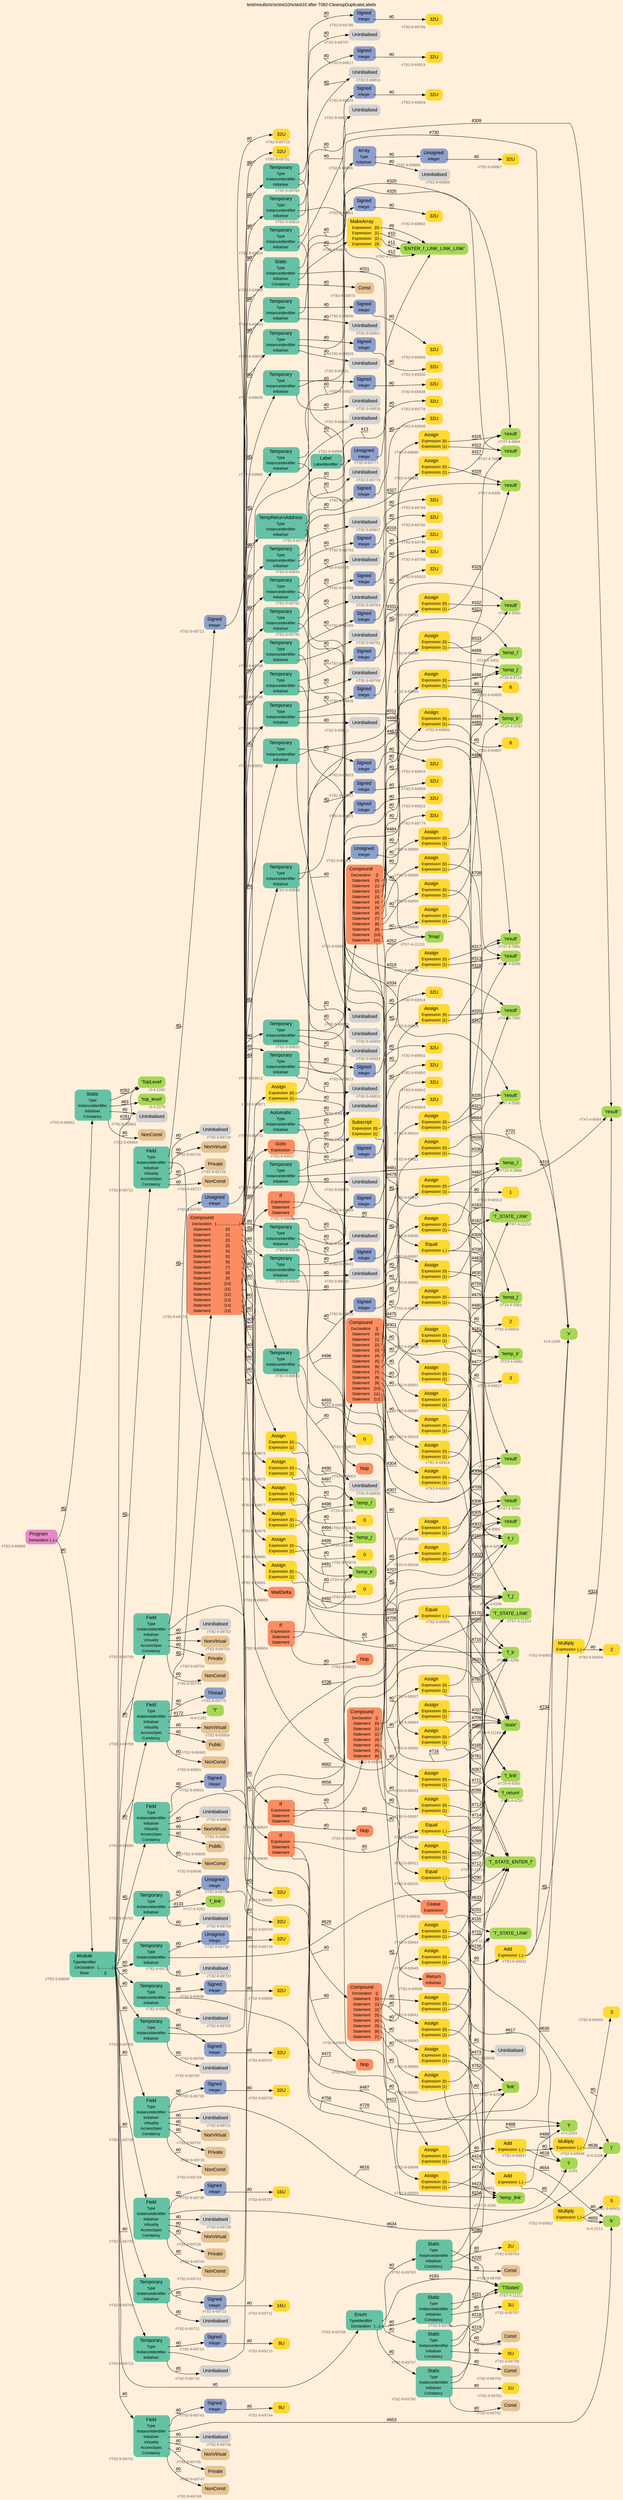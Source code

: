 digraph "test/results/sr/sctest10/sctest10 after T082-CleanupDuplicateLabels" {
label = "test/results/sr/sctest10/sctest10 after T082-CleanupDuplicateLabels"
labelloc = t
graph [
    rankdir = "LR"
    ranksep = 0.3
    bgcolor = antiquewhite1
    color = black
    fontcolor = black
    fontname = "Arial"
];
node [
    fontname = "Arial"
];
edge [
    fontname = "Arial"
];

// -------------------- node figure --------------------
// -------- block #T82-9-69688 ----------
"#T82-9-69688" [
    fillcolor = "/set28/4"
    xlabel = "#T82-9-69688"
    fontsize = "12"
    fontcolor = grey40
    shape = "plaintext"
    label = <<TABLE BORDER="0" CELLBORDER="0" CELLSPACING="0">
     <TR><TD><FONT COLOR="black" POINT-SIZE="15">Program</FONT></TD></TR>
     <TR><TD><FONT COLOR="black" POINT-SIZE="12">Declaration</FONT></TD><TD PORT="port0"><FONT COLOR="black" POINT-SIZE="12">{..}</FONT></TD></TR>
    </TABLE>>
    style = "rounded,filled"
];

// -------- block #T82-9-69689 ----------
"#T82-9-69689" [
    fillcolor = "/set28/1"
    xlabel = "#T82-9-69689"
    fontsize = "12"
    fontcolor = grey40
    shape = "plaintext"
    label = <<TABLE BORDER="0" CELLBORDER="0" CELLSPACING="0">
     <TR><TD><FONT COLOR="black" POINT-SIZE="15">Module</FONT></TD></TR>
     <TR><TD><FONT COLOR="black" POINT-SIZE="12">TypeIdentifier</FONT></TD><TD PORT="port0"></TD></TR>
     <TR><TD><FONT COLOR="black" POINT-SIZE="12">Declaration</FONT></TD><TD PORT="port1"><FONT COLOR="black" POINT-SIZE="12">{..............}</FONT></TD></TR>
     <TR><TD><FONT COLOR="black" POINT-SIZE="12">Base</FONT></TD><TD PORT="port2"><FONT COLOR="black" POINT-SIZE="12">{}</FONT></TD></TR>
    </TABLE>>
    style = "rounded,filled"
];

// -------- block #I-4-2162 ----------
"#I-4-2162" [
    fillcolor = "/set28/5"
    xlabel = "#I-4-2162"
    fontsize = "12"
    fontcolor = grey40
    shape = "plaintext"
    label = <<TABLE BORDER="0" CELLBORDER="0" CELLSPACING="0">
     <TR><TD><FONT COLOR="black" POINT-SIZE="15">'TopLevel'</FONT></TD></TR>
    </TABLE>>
    style = "rounded,filled"
];

// -------- block #T82-9-69690 ----------
"#T82-9-69690" [
    fillcolor = "/set28/1"
    xlabel = "#T82-9-69690"
    fontsize = "12"
    fontcolor = grey40
    shape = "plaintext"
    label = <<TABLE BORDER="0" CELLBORDER="0" CELLSPACING="0">
     <TR><TD><FONT COLOR="black" POINT-SIZE="15">Field</FONT></TD></TR>
     <TR><TD><FONT COLOR="black" POINT-SIZE="12">Type</FONT></TD><TD PORT="port0"></TD></TR>
     <TR><TD><FONT COLOR="black" POINT-SIZE="12">InstanceIdentifier</FONT></TD><TD PORT="port1"></TD></TR>
     <TR><TD><FONT COLOR="black" POINT-SIZE="12">Initialiser</FONT></TD><TD PORT="port2"></TD></TR>
     <TR><TD><FONT COLOR="black" POINT-SIZE="12">Virtuality</FONT></TD><TD PORT="port3"></TD></TR>
     <TR><TD><FONT COLOR="black" POINT-SIZE="12">AccessSpec</FONT></TD><TD PORT="port4"></TD></TR>
     <TR><TD><FONT COLOR="black" POINT-SIZE="12">Constancy</FONT></TD><TD PORT="port5"></TD></TR>
    </TABLE>>
    style = "rounded,filled"
];

// -------- block #T82-9-69691 ----------
"#T82-9-69691" [
    fillcolor = "/set28/3"
    xlabel = "#T82-9-69691"
    fontsize = "12"
    fontcolor = grey40
    shape = "plaintext"
    label = <<TABLE BORDER="0" CELLBORDER="0" CELLSPACING="0">
     <TR><TD><FONT COLOR="black" POINT-SIZE="15">Signed</FONT></TD></TR>
     <TR><TD><FONT COLOR="black" POINT-SIZE="12">Integer</FONT></TD><TD PORT="port0"></TD></TR>
    </TABLE>>
    style = "rounded,filled"
];

// -------- block #T82-9-69692 ----------
"#T82-9-69692" [
    fillcolor = "/set28/6"
    xlabel = "#T82-9-69692"
    fontsize = "12"
    fontcolor = grey40
    shape = "plaintext"
    label = <<TABLE BORDER="0" CELLBORDER="0" CELLSPACING="0">
     <TR><TD><FONT COLOR="black" POINT-SIZE="15">32U</FONT></TD></TR>
    </TABLE>>
    style = "rounded,filled"
];

// -------- block #I-4-2169 ----------
"#I-4-2169" [
    fillcolor = "/set28/5"
    xlabel = "#I-4-2169"
    fontsize = "12"
    fontcolor = grey40
    shape = "plaintext"
    label = <<TABLE BORDER="0" CELLBORDER="0" CELLSPACING="0">
     <TR><TD><FONT COLOR="black" POINT-SIZE="15">'x'</FONT></TD></TR>
    </TABLE>>
    style = "rounded,filled"
];

// -------- block #T82-9-69693 ----------
"#T82-9-69693" [
    xlabel = "#T82-9-69693"
    fontsize = "12"
    fontcolor = grey40
    shape = "plaintext"
    label = <<TABLE BORDER="0" CELLBORDER="0" CELLSPACING="0">
     <TR><TD><FONT COLOR="black" POINT-SIZE="15">Uninitialised</FONT></TD></TR>
    </TABLE>>
    style = "rounded,filled"
];

// -------- block #T82-9-69694 ----------
"#T82-9-69694" [
    fillcolor = "/set28/7"
    xlabel = "#T82-9-69694"
    fontsize = "12"
    fontcolor = grey40
    shape = "plaintext"
    label = <<TABLE BORDER="0" CELLBORDER="0" CELLSPACING="0">
     <TR><TD><FONT COLOR="black" POINT-SIZE="15">NonVirtual</FONT></TD></TR>
    </TABLE>>
    style = "rounded,filled"
];

// -------- block #T82-9-69695 ----------
"#T82-9-69695" [
    fillcolor = "/set28/7"
    xlabel = "#T82-9-69695"
    fontsize = "12"
    fontcolor = grey40
    shape = "plaintext"
    label = <<TABLE BORDER="0" CELLBORDER="0" CELLSPACING="0">
     <TR><TD><FONT COLOR="black" POINT-SIZE="15">Public</FONT></TD></TR>
    </TABLE>>
    style = "rounded,filled"
];

// -------- block #T82-9-69696 ----------
"#T82-9-69696" [
    fillcolor = "/set28/7"
    xlabel = "#T82-9-69696"
    fontsize = "12"
    fontcolor = grey40
    shape = "plaintext"
    label = <<TABLE BORDER="0" CELLBORDER="0" CELLSPACING="0">
     <TR><TD><FONT COLOR="black" POINT-SIZE="15">NonConst</FONT></TD></TR>
    </TABLE>>
    style = "rounded,filled"
];

// -------- block #T82-9-69697 ----------
"#T82-9-69697" [
    fillcolor = "/set28/1"
    xlabel = "#T82-9-69697"
    fontsize = "12"
    fontcolor = grey40
    shape = "plaintext"
    label = <<TABLE BORDER="0" CELLBORDER="0" CELLSPACING="0">
     <TR><TD><FONT COLOR="black" POINT-SIZE="15">Temporary</FONT></TD></TR>
     <TR><TD><FONT COLOR="black" POINT-SIZE="12">Type</FONT></TD><TD PORT="port0"></TD></TR>
     <TR><TD><FONT COLOR="black" POINT-SIZE="12">InstanceIdentifier</FONT></TD><TD PORT="port1"></TD></TR>
     <TR><TD><FONT COLOR="black" POINT-SIZE="12">Initialiser</FONT></TD><TD PORT="port2"></TD></TR>
    </TABLE>>
    style = "rounded,filled"
];

// -------- block #T82-9-69698 ----------
"#T82-9-69698" [
    fillcolor = "/set28/3"
    xlabel = "#T82-9-69698"
    fontsize = "12"
    fontcolor = grey40
    shape = "plaintext"
    label = <<TABLE BORDER="0" CELLBORDER="0" CELLSPACING="0">
     <TR><TD><FONT COLOR="black" POINT-SIZE="15">Signed</FONT></TD></TR>
     <TR><TD><FONT COLOR="black" POINT-SIZE="12">Integer</FONT></TD><TD PORT="port0"></TD></TR>
    </TABLE>>
    style = "rounded,filled"
];

// -------- block #T82-9-69699 ----------
"#T82-9-69699" [
    fillcolor = "/set28/6"
    xlabel = "#T82-9-69699"
    fontsize = "12"
    fontcolor = grey40
    shape = "plaintext"
    label = <<TABLE BORDER="0" CELLBORDER="0" CELLSPACING="0">
     <TR><TD><FONT COLOR="black" POINT-SIZE="15">32U</FONT></TD></TR>
    </TABLE>>
    style = "rounded,filled"
];

// -------- block #T26-4-4233 ----------
"#T26-4-4233" [
    fillcolor = "/set28/5"
    xlabel = "#T26-4-4233"
    fontsize = "12"
    fontcolor = grey40
    shape = "plaintext"
    label = <<TABLE BORDER="0" CELLBORDER="0" CELLSPACING="0">
     <TR><TD><FONT COLOR="black" POINT-SIZE="15">'f_return'</FONT></TD></TR>
    </TABLE>>
    style = "rounded,filled"
];

// -------- block #T82-9-69700 ----------
"#T82-9-69700" [
    xlabel = "#T82-9-69700"
    fontsize = "12"
    fontcolor = grey40
    shape = "plaintext"
    label = <<TABLE BORDER="0" CELLBORDER="0" CELLSPACING="0">
     <TR><TD><FONT COLOR="black" POINT-SIZE="15">Uninitialised</FONT></TD></TR>
    </TABLE>>
    style = "rounded,filled"
];

// -------- block #T82-9-69701 ----------
"#T82-9-69701" [
    fillcolor = "/set28/1"
    xlabel = "#T82-9-69701"
    fontsize = "12"
    fontcolor = grey40
    shape = "plaintext"
    label = <<TABLE BORDER="0" CELLBORDER="0" CELLSPACING="0">
     <TR><TD><FONT COLOR="black" POINT-SIZE="15">Temporary</FONT></TD></TR>
     <TR><TD><FONT COLOR="black" POINT-SIZE="12">Type</FONT></TD><TD PORT="port0"></TD></TR>
     <TR><TD><FONT COLOR="black" POINT-SIZE="12">InstanceIdentifier</FONT></TD><TD PORT="port1"></TD></TR>
     <TR><TD><FONT COLOR="black" POINT-SIZE="12">Initialiser</FONT></TD><TD PORT="port2"></TD></TR>
    </TABLE>>
    style = "rounded,filled"
];

// -------- block #T82-9-69702 ----------
"#T82-9-69702" [
    fillcolor = "/set28/3"
    xlabel = "#T82-9-69702"
    fontsize = "12"
    fontcolor = grey40
    shape = "plaintext"
    label = <<TABLE BORDER="0" CELLBORDER="0" CELLSPACING="0">
     <TR><TD><FONT COLOR="black" POINT-SIZE="15">Unsigned</FONT></TD></TR>
     <TR><TD><FONT COLOR="black" POINT-SIZE="12">Integer</FONT></TD><TD PORT="port0"></TD></TR>
    </TABLE>>
    style = "rounded,filled"
];

// -------- block #T82-9-69703 ----------
"#T82-9-69703" [
    fillcolor = "/set28/6"
    xlabel = "#T82-9-69703"
    fontsize = "12"
    fontcolor = grey40
    shape = "plaintext"
    label = <<TABLE BORDER="0" CELLBORDER="0" CELLSPACING="0">
     <TR><TD><FONT COLOR="black" POINT-SIZE="15">32U</FONT></TD></TR>
    </TABLE>>
    style = "rounded,filled"
];

// -------- block #T27-4-4261 ----------
"#T27-4-4261" [
    fillcolor = "/set28/5"
    xlabel = "#T27-4-4261"
    fontsize = "12"
    fontcolor = grey40
    shape = "plaintext"
    label = <<TABLE BORDER="0" CELLBORDER="0" CELLSPACING="0">
     <TR><TD><FONT COLOR="black" POINT-SIZE="15">'f_link'</FONT></TD></TR>
    </TABLE>>
    style = "rounded,filled"
];

// -------- block #T82-9-69704 ----------
"#T82-9-69704" [
    xlabel = "#T82-9-69704"
    fontsize = "12"
    fontcolor = grey40
    shape = "plaintext"
    label = <<TABLE BORDER="0" CELLBORDER="0" CELLSPACING="0">
     <TR><TD><FONT COLOR="black" POINT-SIZE="15">Uninitialised</FONT></TD></TR>
    </TABLE>>
    style = "rounded,filled"
];

// -------- block #T82-9-69705 ----------
"#T82-9-69705" [
    fillcolor = "/set28/1"
    xlabel = "#T82-9-69705"
    fontsize = "12"
    fontcolor = grey40
    shape = "plaintext"
    label = <<TABLE BORDER="0" CELLBORDER="0" CELLSPACING="0">
     <TR><TD><FONT COLOR="black" POINT-SIZE="15">Temporary</FONT></TD></TR>
     <TR><TD><FONT COLOR="black" POINT-SIZE="12">Type</FONT></TD><TD PORT="port0"></TD></TR>
     <TR><TD><FONT COLOR="black" POINT-SIZE="12">InstanceIdentifier</FONT></TD><TD PORT="port1"></TD></TR>
     <TR><TD><FONT COLOR="black" POINT-SIZE="12">Initialiser</FONT></TD><TD PORT="port2"></TD></TR>
    </TABLE>>
    style = "rounded,filled"
];

// -------- block #T82-9-69706 ----------
"#T82-9-69706" [
    fillcolor = "/set28/3"
    xlabel = "#T82-9-69706"
    fontsize = "12"
    fontcolor = grey40
    shape = "plaintext"
    label = <<TABLE BORDER="0" CELLBORDER="0" CELLSPACING="0">
     <TR><TD><FONT COLOR="black" POINT-SIZE="15">Signed</FONT></TD></TR>
     <TR><TD><FONT COLOR="black" POINT-SIZE="12">Integer</FONT></TD><TD PORT="port0"></TD></TR>
    </TABLE>>
    style = "rounded,filled"
];

// -------- block #T82-9-69707 ----------
"#T82-9-69707" [
    fillcolor = "/set28/6"
    xlabel = "#T82-9-69707"
    fontsize = "12"
    fontcolor = grey40
    shape = "plaintext"
    label = <<TABLE BORDER="0" CELLBORDER="0" CELLSPACING="0">
     <TR><TD><FONT COLOR="black" POINT-SIZE="15">32U</FONT></TD></TR>
    </TABLE>>
    style = "rounded,filled"
];

// -------- block #T28-4-4297 ----------
"#T28-4-4297" [
    fillcolor = "/set28/5"
    xlabel = "#T28-4-4297"
    fontsize = "12"
    fontcolor = grey40
    shape = "plaintext"
    label = <<TABLE BORDER="0" CELLBORDER="0" CELLSPACING="0">
     <TR><TD><FONT COLOR="black" POINT-SIZE="15">'f_i'</FONT></TD></TR>
    </TABLE>>
    style = "rounded,filled"
];

// -------- block #T82-9-69708 ----------
"#T82-9-69708" [
    xlabel = "#T82-9-69708"
    fontsize = "12"
    fontcolor = grey40
    shape = "plaintext"
    label = <<TABLE BORDER="0" CELLBORDER="0" CELLSPACING="0">
     <TR><TD><FONT COLOR="black" POINT-SIZE="15">Uninitialised</FONT></TD></TR>
    </TABLE>>
    style = "rounded,filled"
];

// -------- block #T82-9-69709 ----------
"#T82-9-69709" [
    fillcolor = "/set28/1"
    xlabel = "#T82-9-69709"
    fontsize = "12"
    fontcolor = grey40
    shape = "plaintext"
    label = <<TABLE BORDER="0" CELLBORDER="0" CELLSPACING="0">
     <TR><TD><FONT COLOR="black" POINT-SIZE="15">Temporary</FONT></TD></TR>
     <TR><TD><FONT COLOR="black" POINT-SIZE="12">Type</FONT></TD><TD PORT="port0"></TD></TR>
     <TR><TD><FONT COLOR="black" POINT-SIZE="12">InstanceIdentifier</FONT></TD><TD PORT="port1"></TD></TR>
     <TR><TD><FONT COLOR="black" POINT-SIZE="12">Initialiser</FONT></TD><TD PORT="port2"></TD></TR>
    </TABLE>>
    style = "rounded,filled"
];

// -------- block #T82-9-69710 ----------
"#T82-9-69710" [
    fillcolor = "/set28/3"
    xlabel = "#T82-9-69710"
    fontsize = "12"
    fontcolor = grey40
    shape = "plaintext"
    label = <<TABLE BORDER="0" CELLBORDER="0" CELLSPACING="0">
     <TR><TD><FONT COLOR="black" POINT-SIZE="15">Signed</FONT></TD></TR>
     <TR><TD><FONT COLOR="black" POINT-SIZE="12">Integer</FONT></TD><TD PORT="port0"></TD></TR>
    </TABLE>>
    style = "rounded,filled"
];

// -------- block #T82-9-69711 ----------
"#T82-9-69711" [
    fillcolor = "/set28/6"
    xlabel = "#T82-9-69711"
    fontsize = "12"
    fontcolor = grey40
    shape = "plaintext"
    label = <<TABLE BORDER="0" CELLBORDER="0" CELLSPACING="0">
     <TR><TD><FONT COLOR="black" POINT-SIZE="15">16U</FONT></TD></TR>
    </TABLE>>
    style = "rounded,filled"
];

// -------- block #T28-4-4298 ----------
"#T28-4-4298" [
    fillcolor = "/set28/5"
    xlabel = "#T28-4-4298"
    fontsize = "12"
    fontcolor = grey40
    shape = "plaintext"
    label = <<TABLE BORDER="0" CELLBORDER="0" CELLSPACING="0">
     <TR><TD><FONT COLOR="black" POINT-SIZE="15">'f_j'</FONT></TD></TR>
    </TABLE>>
    style = "rounded,filled"
];

// -------- block #T82-9-69712 ----------
"#T82-9-69712" [
    xlabel = "#T82-9-69712"
    fontsize = "12"
    fontcolor = grey40
    shape = "plaintext"
    label = <<TABLE BORDER="0" CELLBORDER="0" CELLSPACING="0">
     <TR><TD><FONT COLOR="black" POINT-SIZE="15">Uninitialised</FONT></TD></TR>
    </TABLE>>
    style = "rounded,filled"
];

// -------- block #T82-9-69713 ----------
"#T82-9-69713" [
    fillcolor = "/set28/1"
    xlabel = "#T82-9-69713"
    fontsize = "12"
    fontcolor = grey40
    shape = "plaintext"
    label = <<TABLE BORDER="0" CELLBORDER="0" CELLSPACING="0">
     <TR><TD><FONT COLOR="black" POINT-SIZE="15">Temporary</FONT></TD></TR>
     <TR><TD><FONT COLOR="black" POINT-SIZE="12">Type</FONT></TD><TD PORT="port0"></TD></TR>
     <TR><TD><FONT COLOR="black" POINT-SIZE="12">InstanceIdentifier</FONT></TD><TD PORT="port1"></TD></TR>
     <TR><TD><FONT COLOR="black" POINT-SIZE="12">Initialiser</FONT></TD><TD PORT="port2"></TD></TR>
    </TABLE>>
    style = "rounded,filled"
];

// -------- block #T82-9-69714 ----------
"#T82-9-69714" [
    fillcolor = "/set28/3"
    xlabel = "#T82-9-69714"
    fontsize = "12"
    fontcolor = grey40
    shape = "plaintext"
    label = <<TABLE BORDER="0" CELLBORDER="0" CELLSPACING="0">
     <TR><TD><FONT COLOR="black" POINT-SIZE="15">Signed</FONT></TD></TR>
     <TR><TD><FONT COLOR="black" POINT-SIZE="12">Integer</FONT></TD><TD PORT="port0"></TD></TR>
    </TABLE>>
    style = "rounded,filled"
];

// -------- block #T82-9-69715 ----------
"#T82-9-69715" [
    fillcolor = "/set28/6"
    xlabel = "#T82-9-69715"
    fontsize = "12"
    fontcolor = grey40
    shape = "plaintext"
    label = <<TABLE BORDER="0" CELLBORDER="0" CELLSPACING="0">
     <TR><TD><FONT COLOR="black" POINT-SIZE="15">8U</FONT></TD></TR>
    </TABLE>>
    style = "rounded,filled"
];

// -------- block #T28-4-4299 ----------
"#T28-4-4299" [
    fillcolor = "/set28/5"
    xlabel = "#T28-4-4299"
    fontsize = "12"
    fontcolor = grey40
    shape = "plaintext"
    label = <<TABLE BORDER="0" CELLBORDER="0" CELLSPACING="0">
     <TR><TD><FONT COLOR="black" POINT-SIZE="15">'f_k'</FONT></TD></TR>
    </TABLE>>
    style = "rounded,filled"
];

// -------- block #T82-9-69716 ----------
"#T82-9-69716" [
    xlabel = "#T82-9-69716"
    fontsize = "12"
    fontcolor = grey40
    shape = "plaintext"
    label = <<TABLE BORDER="0" CELLBORDER="0" CELLSPACING="0">
     <TR><TD><FONT COLOR="black" POINT-SIZE="15">Uninitialised</FONT></TD></TR>
    </TABLE>>
    style = "rounded,filled"
];

// -------- block #T82-9-69717 ----------
"#T82-9-69717" [
    fillcolor = "/set28/1"
    xlabel = "#T82-9-69717"
    fontsize = "12"
    fontcolor = grey40
    shape = "plaintext"
    label = <<TABLE BORDER="0" CELLBORDER="0" CELLSPACING="0">
     <TR><TD><FONT COLOR="black" POINT-SIZE="15">Temporary</FONT></TD></TR>
     <TR><TD><FONT COLOR="black" POINT-SIZE="12">Type</FONT></TD><TD PORT="port0"></TD></TR>
     <TR><TD><FONT COLOR="black" POINT-SIZE="12">InstanceIdentifier</FONT></TD><TD PORT="port1"></TD></TR>
     <TR><TD><FONT COLOR="black" POINT-SIZE="12">Initialiser</FONT></TD><TD PORT="port2"></TD></TR>
    </TABLE>>
    style = "rounded,filled"
];

// -------- block #T82-9-69718 ----------
"#T82-9-69718" [
    fillcolor = "/set28/3"
    xlabel = "#T82-9-69718"
    fontsize = "12"
    fontcolor = grey40
    shape = "plaintext"
    label = <<TABLE BORDER="0" CELLBORDER="0" CELLSPACING="0">
     <TR><TD><FONT COLOR="black" POINT-SIZE="15">Unsigned</FONT></TD></TR>
     <TR><TD><FONT COLOR="black" POINT-SIZE="12">Integer</FONT></TD><TD PORT="port0"></TD></TR>
    </TABLE>>
    style = "rounded,filled"
];

// -------- block #T82-9-69719 ----------
"#T82-9-69719" [
    fillcolor = "/set28/6"
    xlabel = "#T82-9-69719"
    fontsize = "12"
    fontcolor = grey40
    shape = "plaintext"
    label = <<TABLE BORDER="0" CELLBORDER="0" CELLSPACING="0">
     <TR><TD><FONT COLOR="black" POINT-SIZE="15">32U</FONT></TD></TR>
    </TABLE>>
    style = "rounded,filled"
];

// -------- block #T28-4-4300 ----------
"#T28-4-4300" [
    fillcolor = "/set28/5"
    xlabel = "#T28-4-4300"
    fontsize = "12"
    fontcolor = grey40
    shape = "plaintext"
    label = <<TABLE BORDER="0" CELLBORDER="0" CELLSPACING="0">
     <TR><TD><FONT COLOR="black" POINT-SIZE="15">'f_link'</FONT></TD></TR>
    </TABLE>>
    style = "rounded,filled"
];

// -------- block #T82-9-69720 ----------
"#T82-9-69720" [
    xlabel = "#T82-9-69720"
    fontsize = "12"
    fontcolor = grey40
    shape = "plaintext"
    label = <<TABLE BORDER="0" CELLBORDER="0" CELLSPACING="0">
     <TR><TD><FONT COLOR="black" POINT-SIZE="15">Uninitialised</FONT></TD></TR>
    </TABLE>>
    style = "rounded,filled"
];

// -------- block #T82-9-69721 ----------
"#T82-9-69721" [
    fillcolor = "/set28/1"
    xlabel = "#T82-9-69721"
    fontsize = "12"
    fontcolor = grey40
    shape = "plaintext"
    label = <<TABLE BORDER="0" CELLBORDER="0" CELLSPACING="0">
     <TR><TD><FONT COLOR="black" POINT-SIZE="15">Field</FONT></TD></TR>
     <TR><TD><FONT COLOR="black" POINT-SIZE="12">Type</FONT></TD><TD PORT="port0"></TD></TR>
     <TR><TD><FONT COLOR="black" POINT-SIZE="12">InstanceIdentifier</FONT></TD><TD PORT="port1"></TD></TR>
     <TR><TD><FONT COLOR="black" POINT-SIZE="12">Initialiser</FONT></TD><TD PORT="port2"></TD></TR>
     <TR><TD><FONT COLOR="black" POINT-SIZE="12">Virtuality</FONT></TD><TD PORT="port3"></TD></TR>
     <TR><TD><FONT COLOR="black" POINT-SIZE="12">AccessSpec</FONT></TD><TD PORT="port4"></TD></TR>
     <TR><TD><FONT COLOR="black" POINT-SIZE="12">Constancy</FONT></TD><TD PORT="port5"></TD></TR>
    </TABLE>>
    style = "rounded,filled"
];

// -------- block #T82-9-69722 ----------
"#T82-9-69722" [
    fillcolor = "/set28/3"
    xlabel = "#T82-9-69722"
    fontsize = "12"
    fontcolor = grey40
    shape = "plaintext"
    label = <<TABLE BORDER="0" CELLBORDER="0" CELLSPACING="0">
     <TR><TD><FONT COLOR="black" POINT-SIZE="15">Signed</FONT></TD></TR>
     <TR><TD><FONT COLOR="black" POINT-SIZE="12">Integer</FONT></TD><TD PORT="port0"></TD></TR>
    </TABLE>>
    style = "rounded,filled"
];

// -------- block #T82-9-69723 ----------
"#T82-9-69723" [
    fillcolor = "/set28/6"
    xlabel = "#T82-9-69723"
    fontsize = "12"
    fontcolor = grey40
    shape = "plaintext"
    label = <<TABLE BORDER="0" CELLBORDER="0" CELLSPACING="0">
     <TR><TD><FONT COLOR="black" POINT-SIZE="15">32U</FONT></TD></TR>
    </TABLE>>
    style = "rounded,filled"
];

// -------- block #I-4-2264 ----------
"#I-4-2264" [
    fillcolor = "/set28/5"
    xlabel = "#I-4-2264"
    fontsize = "12"
    fontcolor = grey40
    shape = "plaintext"
    label = <<TABLE BORDER="0" CELLBORDER="0" CELLSPACING="0">
     <TR><TD><FONT COLOR="black" POINT-SIZE="15">'t'</FONT></TD></TR>
    </TABLE>>
    style = "rounded,filled"
];

// -------- block #T82-9-69724 ----------
"#T82-9-69724" [
    xlabel = "#T82-9-69724"
    fontsize = "12"
    fontcolor = grey40
    shape = "plaintext"
    label = <<TABLE BORDER="0" CELLBORDER="0" CELLSPACING="0">
     <TR><TD><FONT COLOR="black" POINT-SIZE="15">Uninitialised</FONT></TD></TR>
    </TABLE>>
    style = "rounded,filled"
];

// -------- block #T82-9-69725 ----------
"#T82-9-69725" [
    fillcolor = "/set28/7"
    xlabel = "#T82-9-69725"
    fontsize = "12"
    fontcolor = grey40
    shape = "plaintext"
    label = <<TABLE BORDER="0" CELLBORDER="0" CELLSPACING="0">
     <TR><TD><FONT COLOR="black" POINT-SIZE="15">NonVirtual</FONT></TD></TR>
    </TABLE>>
    style = "rounded,filled"
];

// -------- block #T82-9-69726 ----------
"#T82-9-69726" [
    fillcolor = "/set28/7"
    xlabel = "#T82-9-69726"
    fontsize = "12"
    fontcolor = grey40
    shape = "plaintext"
    label = <<TABLE BORDER="0" CELLBORDER="0" CELLSPACING="0">
     <TR><TD><FONT COLOR="black" POINT-SIZE="15">Private</FONT></TD></TR>
    </TABLE>>
    style = "rounded,filled"
];

// -------- block #T82-9-69727 ----------
"#T82-9-69727" [
    fillcolor = "/set28/7"
    xlabel = "#T82-9-69727"
    fontsize = "12"
    fontcolor = grey40
    shape = "plaintext"
    label = <<TABLE BORDER="0" CELLBORDER="0" CELLSPACING="0">
     <TR><TD><FONT COLOR="black" POINT-SIZE="15">NonConst</FONT></TD></TR>
    </TABLE>>
    style = "rounded,filled"
];

// -------- block #T82-9-69728 ----------
"#T82-9-69728" [
    fillcolor = "/set28/1"
    xlabel = "#T82-9-69728"
    fontsize = "12"
    fontcolor = grey40
    shape = "plaintext"
    label = <<TABLE BORDER="0" CELLBORDER="0" CELLSPACING="0">
     <TR><TD><FONT COLOR="black" POINT-SIZE="15">Field</FONT></TD></TR>
     <TR><TD><FONT COLOR="black" POINT-SIZE="12">Type</FONT></TD><TD PORT="port0"></TD></TR>
     <TR><TD><FONT COLOR="black" POINT-SIZE="12">InstanceIdentifier</FONT></TD><TD PORT="port1"></TD></TR>
     <TR><TD><FONT COLOR="black" POINT-SIZE="12">Initialiser</FONT></TD><TD PORT="port2"></TD></TR>
     <TR><TD><FONT COLOR="black" POINT-SIZE="12">Virtuality</FONT></TD><TD PORT="port3"></TD></TR>
     <TR><TD><FONT COLOR="black" POINT-SIZE="12">AccessSpec</FONT></TD><TD PORT="port4"></TD></TR>
     <TR><TD><FONT COLOR="black" POINT-SIZE="12">Constancy</FONT></TD><TD PORT="port5"></TD></TR>
    </TABLE>>
    style = "rounded,filled"
];

// -------- block #T82-9-69729 ----------
"#T82-9-69729" [
    fillcolor = "/set28/3"
    xlabel = "#T82-9-69729"
    fontsize = "12"
    fontcolor = grey40
    shape = "plaintext"
    label = <<TABLE BORDER="0" CELLBORDER="0" CELLSPACING="0">
     <TR><TD><FONT COLOR="black" POINT-SIZE="15">Signed</FONT></TD></TR>
     <TR><TD><FONT COLOR="black" POINT-SIZE="12">Integer</FONT></TD><TD PORT="port0"></TD></TR>
    </TABLE>>
    style = "rounded,filled"
];

// -------- block #T82-9-69730 ----------
"#T82-9-69730" [
    fillcolor = "/set28/6"
    xlabel = "#T82-9-69730"
    fontsize = "12"
    fontcolor = grey40
    shape = "plaintext"
    label = <<TABLE BORDER="0" CELLBORDER="0" CELLSPACING="0">
     <TR><TD><FONT COLOR="black" POINT-SIZE="15">32U</FONT></TD></TR>
    </TABLE>>
    style = "rounded,filled"
];

// -------- block #I-4-2199 ----------
"#I-4-2199" [
    fillcolor = "/set28/5"
    xlabel = "#I-4-2199"
    fontsize = "12"
    fontcolor = grey40
    shape = "plaintext"
    label = <<TABLE BORDER="0" CELLBORDER="0" CELLSPACING="0">
     <TR><TD><FONT COLOR="black" POINT-SIZE="15">'i'</FONT></TD></TR>
    </TABLE>>
    style = "rounded,filled"
];

// -------- block #T82-9-69731 ----------
"#T82-9-69731" [
    xlabel = "#T82-9-69731"
    fontsize = "12"
    fontcolor = grey40
    shape = "plaintext"
    label = <<TABLE BORDER="0" CELLBORDER="0" CELLSPACING="0">
     <TR><TD><FONT COLOR="black" POINT-SIZE="15">Uninitialised</FONT></TD></TR>
    </TABLE>>
    style = "rounded,filled"
];

// -------- block #T82-9-69732 ----------
"#T82-9-69732" [
    fillcolor = "/set28/7"
    xlabel = "#T82-9-69732"
    fontsize = "12"
    fontcolor = grey40
    shape = "plaintext"
    label = <<TABLE BORDER="0" CELLBORDER="0" CELLSPACING="0">
     <TR><TD><FONT COLOR="black" POINT-SIZE="15">NonVirtual</FONT></TD></TR>
    </TABLE>>
    style = "rounded,filled"
];

// -------- block #T82-9-69733 ----------
"#T82-9-69733" [
    fillcolor = "/set28/7"
    xlabel = "#T82-9-69733"
    fontsize = "12"
    fontcolor = grey40
    shape = "plaintext"
    label = <<TABLE BORDER="0" CELLBORDER="0" CELLSPACING="0">
     <TR><TD><FONT COLOR="black" POINT-SIZE="15">Private</FONT></TD></TR>
    </TABLE>>
    style = "rounded,filled"
];

// -------- block #T82-9-69734 ----------
"#T82-9-69734" [
    fillcolor = "/set28/7"
    xlabel = "#T82-9-69734"
    fontsize = "12"
    fontcolor = grey40
    shape = "plaintext"
    label = <<TABLE BORDER="0" CELLBORDER="0" CELLSPACING="0">
     <TR><TD><FONT COLOR="black" POINT-SIZE="15">NonConst</FONT></TD></TR>
    </TABLE>>
    style = "rounded,filled"
];

// -------- block #T82-9-69735 ----------
"#T82-9-69735" [
    fillcolor = "/set28/1"
    xlabel = "#T82-9-69735"
    fontsize = "12"
    fontcolor = grey40
    shape = "plaintext"
    label = <<TABLE BORDER="0" CELLBORDER="0" CELLSPACING="0">
     <TR><TD><FONT COLOR="black" POINT-SIZE="15">Field</FONT></TD></TR>
     <TR><TD><FONT COLOR="black" POINT-SIZE="12">Type</FONT></TD><TD PORT="port0"></TD></TR>
     <TR><TD><FONT COLOR="black" POINT-SIZE="12">InstanceIdentifier</FONT></TD><TD PORT="port1"></TD></TR>
     <TR><TD><FONT COLOR="black" POINT-SIZE="12">Initialiser</FONT></TD><TD PORT="port2"></TD></TR>
     <TR><TD><FONT COLOR="black" POINT-SIZE="12">Virtuality</FONT></TD><TD PORT="port3"></TD></TR>
     <TR><TD><FONT COLOR="black" POINT-SIZE="12">AccessSpec</FONT></TD><TD PORT="port4"></TD></TR>
     <TR><TD><FONT COLOR="black" POINT-SIZE="12">Constancy</FONT></TD><TD PORT="port5"></TD></TR>
    </TABLE>>
    style = "rounded,filled"
];

// -------- block #T82-9-69736 ----------
"#T82-9-69736" [
    fillcolor = "/set28/3"
    xlabel = "#T82-9-69736"
    fontsize = "12"
    fontcolor = grey40
    shape = "plaintext"
    label = <<TABLE BORDER="0" CELLBORDER="0" CELLSPACING="0">
     <TR><TD><FONT COLOR="black" POINT-SIZE="15">Signed</FONT></TD></TR>
     <TR><TD><FONT COLOR="black" POINT-SIZE="12">Integer</FONT></TD><TD PORT="port0"></TD></TR>
    </TABLE>>
    style = "rounded,filled"
];

// -------- block #T82-9-69737 ----------
"#T82-9-69737" [
    fillcolor = "/set28/6"
    xlabel = "#T82-9-69737"
    fontsize = "12"
    fontcolor = grey40
    shape = "plaintext"
    label = <<TABLE BORDER="0" CELLBORDER="0" CELLSPACING="0">
     <TR><TD><FONT COLOR="black" POINT-SIZE="15">16U</FONT></TD></TR>
    </TABLE>>
    style = "rounded,filled"
];

// -------- block #I-4-2206 ----------
"#I-4-2206" [
    fillcolor = "/set28/5"
    xlabel = "#I-4-2206"
    fontsize = "12"
    fontcolor = grey40
    shape = "plaintext"
    label = <<TABLE BORDER="0" CELLBORDER="0" CELLSPACING="0">
     <TR><TD><FONT COLOR="black" POINT-SIZE="15">'j'</FONT></TD></TR>
    </TABLE>>
    style = "rounded,filled"
];

// -------- block #T82-9-69738 ----------
"#T82-9-69738" [
    xlabel = "#T82-9-69738"
    fontsize = "12"
    fontcolor = grey40
    shape = "plaintext"
    label = <<TABLE BORDER="0" CELLBORDER="0" CELLSPACING="0">
     <TR><TD><FONT COLOR="black" POINT-SIZE="15">Uninitialised</FONT></TD></TR>
    </TABLE>>
    style = "rounded,filled"
];

// -------- block #T82-9-69739 ----------
"#T82-9-69739" [
    fillcolor = "/set28/7"
    xlabel = "#T82-9-69739"
    fontsize = "12"
    fontcolor = grey40
    shape = "plaintext"
    label = <<TABLE BORDER="0" CELLBORDER="0" CELLSPACING="0">
     <TR><TD><FONT COLOR="black" POINT-SIZE="15">NonVirtual</FONT></TD></TR>
    </TABLE>>
    style = "rounded,filled"
];

// -------- block #T82-9-69740 ----------
"#T82-9-69740" [
    fillcolor = "/set28/7"
    xlabel = "#T82-9-69740"
    fontsize = "12"
    fontcolor = grey40
    shape = "plaintext"
    label = <<TABLE BORDER="0" CELLBORDER="0" CELLSPACING="0">
     <TR><TD><FONT COLOR="black" POINT-SIZE="15">Private</FONT></TD></TR>
    </TABLE>>
    style = "rounded,filled"
];

// -------- block #T82-9-69741 ----------
"#T82-9-69741" [
    fillcolor = "/set28/7"
    xlabel = "#T82-9-69741"
    fontsize = "12"
    fontcolor = grey40
    shape = "plaintext"
    label = <<TABLE BORDER="0" CELLBORDER="0" CELLSPACING="0">
     <TR><TD><FONT COLOR="black" POINT-SIZE="15">NonConst</FONT></TD></TR>
    </TABLE>>
    style = "rounded,filled"
];

// -------- block #T82-9-69742 ----------
"#T82-9-69742" [
    fillcolor = "/set28/1"
    xlabel = "#T82-9-69742"
    fontsize = "12"
    fontcolor = grey40
    shape = "plaintext"
    label = <<TABLE BORDER="0" CELLBORDER="0" CELLSPACING="0">
     <TR><TD><FONT COLOR="black" POINT-SIZE="15">Field</FONT></TD></TR>
     <TR><TD><FONT COLOR="black" POINT-SIZE="12">Type</FONT></TD><TD PORT="port0"></TD></TR>
     <TR><TD><FONT COLOR="black" POINT-SIZE="12">InstanceIdentifier</FONT></TD><TD PORT="port1"></TD></TR>
     <TR><TD><FONT COLOR="black" POINT-SIZE="12">Initialiser</FONT></TD><TD PORT="port2"></TD></TR>
     <TR><TD><FONT COLOR="black" POINT-SIZE="12">Virtuality</FONT></TD><TD PORT="port3"></TD></TR>
     <TR><TD><FONT COLOR="black" POINT-SIZE="12">AccessSpec</FONT></TD><TD PORT="port4"></TD></TR>
     <TR><TD><FONT COLOR="black" POINT-SIZE="12">Constancy</FONT></TD><TD PORT="port5"></TD></TR>
    </TABLE>>
    style = "rounded,filled"
];

// -------- block #T82-9-69743 ----------
"#T82-9-69743" [
    fillcolor = "/set28/3"
    xlabel = "#T82-9-69743"
    fontsize = "12"
    fontcolor = grey40
    shape = "plaintext"
    label = <<TABLE BORDER="0" CELLBORDER="0" CELLSPACING="0">
     <TR><TD><FONT COLOR="black" POINT-SIZE="15">Signed</FONT></TD></TR>
     <TR><TD><FONT COLOR="black" POINT-SIZE="12">Integer</FONT></TD><TD PORT="port0"></TD></TR>
    </TABLE>>
    style = "rounded,filled"
];

// -------- block #T82-9-69744 ----------
"#T82-9-69744" [
    fillcolor = "/set28/6"
    xlabel = "#T82-9-69744"
    fontsize = "12"
    fontcolor = grey40
    shape = "plaintext"
    label = <<TABLE BORDER="0" CELLBORDER="0" CELLSPACING="0">
     <TR><TD><FONT COLOR="black" POINT-SIZE="15">8U</FONT></TD></TR>
    </TABLE>>
    style = "rounded,filled"
];

// -------- block #I-4-2213 ----------
"#I-4-2213" [
    fillcolor = "/set28/5"
    xlabel = "#I-4-2213"
    fontsize = "12"
    fontcolor = grey40
    shape = "plaintext"
    label = <<TABLE BORDER="0" CELLBORDER="0" CELLSPACING="0">
     <TR><TD><FONT COLOR="black" POINT-SIZE="15">'k'</FONT></TD></TR>
    </TABLE>>
    style = "rounded,filled"
];

// -------- block #T82-9-69745 ----------
"#T82-9-69745" [
    xlabel = "#T82-9-69745"
    fontsize = "12"
    fontcolor = grey40
    shape = "plaintext"
    label = <<TABLE BORDER="0" CELLBORDER="0" CELLSPACING="0">
     <TR><TD><FONT COLOR="black" POINT-SIZE="15">Uninitialised</FONT></TD></TR>
    </TABLE>>
    style = "rounded,filled"
];

// -------- block #T82-9-69746 ----------
"#T82-9-69746" [
    fillcolor = "/set28/7"
    xlabel = "#T82-9-69746"
    fontsize = "12"
    fontcolor = grey40
    shape = "plaintext"
    label = <<TABLE BORDER="0" CELLBORDER="0" CELLSPACING="0">
     <TR><TD><FONT COLOR="black" POINT-SIZE="15">NonVirtual</FONT></TD></TR>
    </TABLE>>
    style = "rounded,filled"
];

// -------- block #T82-9-69747 ----------
"#T82-9-69747" [
    fillcolor = "/set28/7"
    xlabel = "#T82-9-69747"
    fontsize = "12"
    fontcolor = grey40
    shape = "plaintext"
    label = <<TABLE BORDER="0" CELLBORDER="0" CELLSPACING="0">
     <TR><TD><FONT COLOR="black" POINT-SIZE="15">Private</FONT></TD></TR>
    </TABLE>>
    style = "rounded,filled"
];

// -------- block #T82-9-69748 ----------
"#T82-9-69748" [
    fillcolor = "/set28/7"
    xlabel = "#T82-9-69748"
    fontsize = "12"
    fontcolor = grey40
    shape = "plaintext"
    label = <<TABLE BORDER="0" CELLBORDER="0" CELLSPACING="0">
     <TR><TD><FONT COLOR="black" POINT-SIZE="15">NonConst</FONT></TD></TR>
    </TABLE>>
    style = "rounded,filled"
];

// -------- block #T82-9-69749 ----------
"#T82-9-69749" [
    fillcolor = "/set28/1"
    xlabel = "#T82-9-69749"
    fontsize = "12"
    fontcolor = grey40
    shape = "plaintext"
    label = <<TABLE BORDER="0" CELLBORDER="0" CELLSPACING="0">
     <TR><TD><FONT COLOR="black" POINT-SIZE="15">Field</FONT></TD></TR>
     <TR><TD><FONT COLOR="black" POINT-SIZE="12">Type</FONT></TD><TD PORT="port0"></TD></TR>
     <TR><TD><FONT COLOR="black" POINT-SIZE="12">InstanceIdentifier</FONT></TD><TD PORT="port1"></TD></TR>
     <TR><TD><FONT COLOR="black" POINT-SIZE="12">Initialiser</FONT></TD><TD PORT="port2"></TD></TR>
     <TR><TD><FONT COLOR="black" POINT-SIZE="12">Virtuality</FONT></TD><TD PORT="port3"></TD></TR>
     <TR><TD><FONT COLOR="black" POINT-SIZE="12">AccessSpec</FONT></TD><TD PORT="port4"></TD></TR>
     <TR><TD><FONT COLOR="black" POINT-SIZE="12">Constancy</FONT></TD><TD PORT="port5"></TD></TR>
    </TABLE>>
    style = "rounded,filled"
];

// -------- block #T82-9-69750 ----------
"#T82-9-69750" [
    fillcolor = "/set28/3"
    xlabel = "#T82-9-69750"
    fontsize = "12"
    fontcolor = grey40
    shape = "plaintext"
    label = <<TABLE BORDER="0" CELLBORDER="0" CELLSPACING="0">
     <TR><TD><FONT COLOR="black" POINT-SIZE="15">Unsigned</FONT></TD></TR>
     <TR><TD><FONT COLOR="black" POINT-SIZE="12">Integer</FONT></TD><TD PORT="port0"></TD></TR>
    </TABLE>>
    style = "rounded,filled"
];

// -------- block #T82-9-69751 ----------
"#T82-9-69751" [
    fillcolor = "/set28/6"
    xlabel = "#T82-9-69751"
    fontsize = "12"
    fontcolor = grey40
    shape = "plaintext"
    label = <<TABLE BORDER="0" CELLBORDER="0" CELLSPACING="0">
     <TR><TD><FONT COLOR="black" POINT-SIZE="15">32U</FONT></TD></TR>
    </TABLE>>
    style = "rounded,filled"
];

// -------- block #T27-4-4259 ----------
"#T27-4-4259" [
    fillcolor = "/set28/5"
    xlabel = "#T27-4-4259"
    fontsize = "12"
    fontcolor = grey40
    shape = "plaintext"
    label = <<TABLE BORDER="0" CELLBORDER="0" CELLSPACING="0">
     <TR><TD><FONT COLOR="black" POINT-SIZE="15">'link'</FONT></TD></TR>
    </TABLE>>
    style = "rounded,filled"
];

// -------- block #T82-9-69752 ----------
"#T82-9-69752" [
    xlabel = "#T82-9-69752"
    fontsize = "12"
    fontcolor = grey40
    shape = "plaintext"
    label = <<TABLE BORDER="0" CELLBORDER="0" CELLSPACING="0">
     <TR><TD><FONT COLOR="black" POINT-SIZE="15">Uninitialised</FONT></TD></TR>
    </TABLE>>
    style = "rounded,filled"
];

// -------- block #T82-9-69753 ----------
"#T82-9-69753" [
    fillcolor = "/set28/7"
    xlabel = "#T82-9-69753"
    fontsize = "12"
    fontcolor = grey40
    shape = "plaintext"
    label = <<TABLE BORDER="0" CELLBORDER="0" CELLSPACING="0">
     <TR><TD><FONT COLOR="black" POINT-SIZE="15">NonVirtual</FONT></TD></TR>
    </TABLE>>
    style = "rounded,filled"
];

// -------- block #T82-9-69754 ----------
"#T82-9-69754" [
    fillcolor = "/set28/7"
    xlabel = "#T82-9-69754"
    fontsize = "12"
    fontcolor = grey40
    shape = "plaintext"
    label = <<TABLE BORDER="0" CELLBORDER="0" CELLSPACING="0">
     <TR><TD><FONT COLOR="black" POINT-SIZE="15">Private</FONT></TD></TR>
    </TABLE>>
    style = "rounded,filled"
];

// -------- block #T82-9-69755 ----------
"#T82-9-69755" [
    fillcolor = "/set28/7"
    xlabel = "#T82-9-69755"
    fontsize = "12"
    fontcolor = grey40
    shape = "plaintext"
    label = <<TABLE BORDER="0" CELLBORDER="0" CELLSPACING="0">
     <TR><TD><FONT COLOR="black" POINT-SIZE="15">NonConst</FONT></TD></TR>
    </TABLE>>
    style = "rounded,filled"
];

// -------- block #T82-9-69756 ----------
"#T82-9-69756" [
    fillcolor = "/set28/1"
    xlabel = "#T82-9-69756"
    fontsize = "12"
    fontcolor = grey40
    shape = "plaintext"
    label = <<TABLE BORDER="0" CELLBORDER="0" CELLSPACING="0">
     <TR><TD><FONT COLOR="black" POINT-SIZE="15">Enum</FONT></TD></TR>
     <TR><TD><FONT COLOR="black" POINT-SIZE="12">TypeIdentifier</FONT></TD><TD PORT="port0"></TD></TR>
     <TR><TD><FONT COLOR="black" POINT-SIZE="12">Declaration</FONT></TD><TD PORT="port1"><FONT COLOR="black" POINT-SIZE="12">{....}</FONT></TD></TR>
    </TABLE>>
    style = "rounded,filled"
];

// -------- block #T67-4-11211 ----------
"#T67-4-11211" [
    fillcolor = "/set28/5"
    xlabel = "#T67-4-11211"
    fontsize = "12"
    fontcolor = grey40
    shape = "plaintext"
    label = <<TABLE BORDER="0" CELLBORDER="0" CELLSPACING="0">
     <TR><TD><FONT COLOR="black" POINT-SIZE="15">'TStates'</FONT></TD></TR>
    </TABLE>>
    style = "rounded,filled"
];

// -------- block #T82-9-69757 ----------
"#T82-9-69757" [
    fillcolor = "/set28/1"
    xlabel = "#T82-9-69757"
    fontsize = "12"
    fontcolor = grey40
    shape = "plaintext"
    label = <<TABLE BORDER="0" CELLBORDER="0" CELLSPACING="0">
     <TR><TD><FONT COLOR="black" POINT-SIZE="15">Static</FONT></TD></TR>
     <TR><TD><FONT COLOR="black" POINT-SIZE="12">Type</FONT></TD><TD PORT="port0"></TD></TR>
     <TR><TD><FONT COLOR="black" POINT-SIZE="12">InstanceIdentifier</FONT></TD><TD PORT="port1"></TD></TR>
     <TR><TD><FONT COLOR="black" POINT-SIZE="12">Initialiser</FONT></TD><TD PORT="port2"></TD></TR>
     <TR><TD><FONT COLOR="black" POINT-SIZE="12">Constancy</FONT></TD><TD PORT="port3"></TD></TR>
    </TABLE>>
    style = "rounded,filled"
];

// -------- block #T67-4-11212 ----------
"#T67-4-11212" [
    fillcolor = "/set28/5"
    xlabel = "#T67-4-11212"
    fontsize = "12"
    fontcolor = grey40
    shape = "plaintext"
    label = <<TABLE BORDER="0" CELLBORDER="0" CELLSPACING="0">
     <TR><TD><FONT COLOR="black" POINT-SIZE="15">'T_STATE_LINK'</FONT></TD></TR>
    </TABLE>>
    style = "rounded,filled"
];

// -------- block #T82-9-69758 ----------
"#T82-9-69758" [
    fillcolor = "/set28/6"
    xlabel = "#T82-9-69758"
    fontsize = "12"
    fontcolor = grey40
    shape = "plaintext"
    label = <<TABLE BORDER="0" CELLBORDER="0" CELLSPACING="0">
     <TR><TD><FONT COLOR="black" POINT-SIZE="15">0U</FONT></TD></TR>
    </TABLE>>
    style = "rounded,filled"
];

// -------- block #T82-9-69759 ----------
"#T82-9-69759" [
    fillcolor = "/set28/7"
    xlabel = "#T82-9-69759"
    fontsize = "12"
    fontcolor = grey40
    shape = "plaintext"
    label = <<TABLE BORDER="0" CELLBORDER="0" CELLSPACING="0">
     <TR><TD><FONT COLOR="black" POINT-SIZE="15">Const</FONT></TD></TR>
    </TABLE>>
    style = "rounded,filled"
];

// -------- block #T82-9-69760 ----------
"#T82-9-69760" [
    fillcolor = "/set28/1"
    xlabel = "#T82-9-69760"
    fontsize = "12"
    fontcolor = grey40
    shape = "plaintext"
    label = <<TABLE BORDER="0" CELLBORDER="0" CELLSPACING="0">
     <TR><TD><FONT COLOR="black" POINT-SIZE="15">Static</FONT></TD></TR>
     <TR><TD><FONT COLOR="black" POINT-SIZE="12">Type</FONT></TD><TD PORT="port0"></TD></TR>
     <TR><TD><FONT COLOR="black" POINT-SIZE="12">InstanceIdentifier</FONT></TD><TD PORT="port1"></TD></TR>
     <TR><TD><FONT COLOR="black" POINT-SIZE="12">Initialiser</FONT></TD><TD PORT="port2"></TD></TR>
     <TR><TD><FONT COLOR="black" POINT-SIZE="12">Constancy</FONT></TD><TD PORT="port3"></TD></TR>
    </TABLE>>
    style = "rounded,filled"
];

// -------- block #T67-4-11214 ----------
"#T67-4-11214" [
    fillcolor = "/set28/5"
    xlabel = "#T67-4-11214"
    fontsize = "12"
    fontcolor = grey40
    shape = "plaintext"
    label = <<TABLE BORDER="0" CELLBORDER="0" CELLSPACING="0">
     <TR><TD><FONT COLOR="black" POINT-SIZE="15">'T_STATE_LINK'</FONT></TD></TR>
    </TABLE>>
    style = "rounded,filled"
];

// -------- block #T82-9-69761 ----------
"#T82-9-69761" [
    fillcolor = "/set28/6"
    xlabel = "#T82-9-69761"
    fontsize = "12"
    fontcolor = grey40
    shape = "plaintext"
    label = <<TABLE BORDER="0" CELLBORDER="0" CELLSPACING="0">
     <TR><TD><FONT COLOR="black" POINT-SIZE="15">1U</FONT></TD></TR>
    </TABLE>>
    style = "rounded,filled"
];

// -------- block #T82-9-69762 ----------
"#T82-9-69762" [
    fillcolor = "/set28/7"
    xlabel = "#T82-9-69762"
    fontsize = "12"
    fontcolor = grey40
    shape = "plaintext"
    label = <<TABLE BORDER="0" CELLBORDER="0" CELLSPACING="0">
     <TR><TD><FONT COLOR="black" POINT-SIZE="15">Const</FONT></TD></TR>
    </TABLE>>
    style = "rounded,filled"
];

// -------- block #T82-9-69763 ----------
"#T82-9-69763" [
    fillcolor = "/set28/1"
    xlabel = "#T82-9-69763"
    fontsize = "12"
    fontcolor = grey40
    shape = "plaintext"
    label = <<TABLE BORDER="0" CELLBORDER="0" CELLSPACING="0">
     <TR><TD><FONT COLOR="black" POINT-SIZE="15">Static</FONT></TD></TR>
     <TR><TD><FONT COLOR="black" POINT-SIZE="12">Type</FONT></TD><TD PORT="port0"></TD></TR>
     <TR><TD><FONT COLOR="black" POINT-SIZE="12">InstanceIdentifier</FONT></TD><TD PORT="port1"></TD></TR>
     <TR><TD><FONT COLOR="black" POINT-SIZE="12">Initialiser</FONT></TD><TD PORT="port2"></TD></TR>
     <TR><TD><FONT COLOR="black" POINT-SIZE="12">Constancy</FONT></TD><TD PORT="port3"></TD></TR>
    </TABLE>>
    style = "rounded,filled"
];

// -------- block #T67-4-11216 ----------
"#T67-4-11216" [
    fillcolor = "/set28/5"
    xlabel = "#T67-4-11216"
    fontsize = "12"
    fontcolor = grey40
    shape = "plaintext"
    label = <<TABLE BORDER="0" CELLBORDER="0" CELLSPACING="0">
     <TR><TD><FONT COLOR="black" POINT-SIZE="15">'T_STATE_LINK'</FONT></TD></TR>
    </TABLE>>
    style = "rounded,filled"
];

// -------- block #T82-9-69764 ----------
"#T82-9-69764" [
    fillcolor = "/set28/6"
    xlabel = "#T82-9-69764"
    fontsize = "12"
    fontcolor = grey40
    shape = "plaintext"
    label = <<TABLE BORDER="0" CELLBORDER="0" CELLSPACING="0">
     <TR><TD><FONT COLOR="black" POINT-SIZE="15">2U</FONT></TD></TR>
    </TABLE>>
    style = "rounded,filled"
];

// -------- block #T82-9-69765 ----------
"#T82-9-69765" [
    fillcolor = "/set28/7"
    xlabel = "#T82-9-69765"
    fontsize = "12"
    fontcolor = grey40
    shape = "plaintext"
    label = <<TABLE BORDER="0" CELLBORDER="0" CELLSPACING="0">
     <TR><TD><FONT COLOR="black" POINT-SIZE="15">Const</FONT></TD></TR>
    </TABLE>>
    style = "rounded,filled"
];

// -------- block #T82-9-69766 ----------
"#T82-9-69766" [
    fillcolor = "/set28/1"
    xlabel = "#T82-9-69766"
    fontsize = "12"
    fontcolor = grey40
    shape = "plaintext"
    label = <<TABLE BORDER="0" CELLBORDER="0" CELLSPACING="0">
     <TR><TD><FONT COLOR="black" POINT-SIZE="15">Static</FONT></TD></TR>
     <TR><TD><FONT COLOR="black" POINT-SIZE="12">Type</FONT></TD><TD PORT="port0"></TD></TR>
     <TR><TD><FONT COLOR="black" POINT-SIZE="12">InstanceIdentifier</FONT></TD><TD PORT="port1"></TD></TR>
     <TR><TD><FONT COLOR="black" POINT-SIZE="12">Initialiser</FONT></TD><TD PORT="port2"></TD></TR>
     <TR><TD><FONT COLOR="black" POINT-SIZE="12">Constancy</FONT></TD><TD PORT="port3"></TD></TR>
    </TABLE>>
    style = "rounded,filled"
];

// -------- block #T67-4-11218 ----------
"#T67-4-11218" [
    fillcolor = "/set28/5"
    xlabel = "#T67-4-11218"
    fontsize = "12"
    fontcolor = grey40
    shape = "plaintext"
    label = <<TABLE BORDER="0" CELLBORDER="0" CELLSPACING="0">
     <TR><TD><FONT COLOR="black" POINT-SIZE="15">'T_STATE_ENTER_f'</FONT></TD></TR>
    </TABLE>>
    style = "rounded,filled"
];

// -------- block #T82-9-69767 ----------
"#T82-9-69767" [
    fillcolor = "/set28/6"
    xlabel = "#T82-9-69767"
    fontsize = "12"
    fontcolor = grey40
    shape = "plaintext"
    label = <<TABLE BORDER="0" CELLBORDER="0" CELLSPACING="0">
     <TR><TD><FONT COLOR="black" POINT-SIZE="15">3U</FONT></TD></TR>
    </TABLE>>
    style = "rounded,filled"
];

// -------- block #T82-9-69768 ----------
"#T82-9-69768" [
    fillcolor = "/set28/7"
    xlabel = "#T82-9-69768"
    fontsize = "12"
    fontcolor = grey40
    shape = "plaintext"
    label = <<TABLE BORDER="0" CELLBORDER="0" CELLSPACING="0">
     <TR><TD><FONT COLOR="black" POINT-SIZE="15">Const</FONT></TD></TR>
    </TABLE>>
    style = "rounded,filled"
];

// -------- block #T82-9-69769 ----------
"#T82-9-69769" [
    fillcolor = "/set28/1"
    xlabel = "#T82-9-69769"
    fontsize = "12"
    fontcolor = grey40
    shape = "plaintext"
    label = <<TABLE BORDER="0" CELLBORDER="0" CELLSPACING="0">
     <TR><TD><FONT COLOR="black" POINT-SIZE="15">Field</FONT></TD></TR>
     <TR><TD><FONT COLOR="black" POINT-SIZE="12">Type</FONT></TD><TD PORT="port0"></TD></TR>
     <TR><TD><FONT COLOR="black" POINT-SIZE="12">InstanceIdentifier</FONT></TD><TD PORT="port1"></TD></TR>
     <TR><TD><FONT COLOR="black" POINT-SIZE="12">Initialiser</FONT></TD><TD PORT="port2"></TD></TR>
     <TR><TD><FONT COLOR="black" POINT-SIZE="12">Virtuality</FONT></TD><TD PORT="port3"></TD></TR>
     <TR><TD><FONT COLOR="black" POINT-SIZE="12">AccessSpec</FONT></TD><TD PORT="port4"></TD></TR>
     <TR><TD><FONT COLOR="black" POINT-SIZE="12">Constancy</FONT></TD><TD PORT="port5"></TD></TR>
    </TABLE>>
    style = "rounded,filled"
];

// -------- block #T82-9-69770 ----------
"#T82-9-69770" [
    fillcolor = "/set28/3"
    xlabel = "#T82-9-69770"
    fontsize = "12"
    fontcolor = grey40
    shape = "plaintext"
    label = <<TABLE BORDER="0" CELLBORDER="0" CELLSPACING="0">
     <TR><TD><FONT COLOR="black" POINT-SIZE="15">Thread</FONT></TD></TR>
    </TABLE>>
    style = "rounded,filled"
];

// -------- block #I-4-2192 ----------
"#I-4-2192" [
    fillcolor = "/set28/5"
    xlabel = "#I-4-2192"
    fontsize = "12"
    fontcolor = grey40
    shape = "plaintext"
    label = <<TABLE BORDER="0" CELLBORDER="0" CELLSPACING="0">
     <TR><TD><FONT COLOR="black" POINT-SIZE="15">'T'</FONT></TD></TR>
    </TABLE>>
    style = "rounded,filled"
];

// -------- block #T82-9-69771 ----------
"#T82-9-69771" [
    fillcolor = "/set28/2"
    xlabel = "#T82-9-69771"
    fontsize = "12"
    fontcolor = grey40
    shape = "plaintext"
    label = <<TABLE BORDER="0" CELLBORDER="0" CELLSPACING="0">
     <TR><TD><FONT COLOR="black" POINT-SIZE="15">Compound</FONT></TD></TR>
     <TR><TD><FONT COLOR="black" POINT-SIZE="12">Declaration</FONT></TD><TD PORT="port0"><FONT COLOR="black" POINT-SIZE="12">{........................}</FONT></TD></TR>
     <TR><TD><FONT COLOR="black" POINT-SIZE="12">Statement</FONT></TD><TD PORT="port1"><FONT COLOR="black" POINT-SIZE="12">[0]</FONT></TD></TR>
     <TR><TD><FONT COLOR="black" POINT-SIZE="12">Statement</FONT></TD><TD PORT="port2"><FONT COLOR="black" POINT-SIZE="12">[1]</FONT></TD></TR>
     <TR><TD><FONT COLOR="black" POINT-SIZE="12">Statement</FONT></TD><TD PORT="port3"><FONT COLOR="black" POINT-SIZE="12">[2]</FONT></TD></TR>
     <TR><TD><FONT COLOR="black" POINT-SIZE="12">Statement</FONT></TD><TD PORT="port4"><FONT COLOR="black" POINT-SIZE="12">[3]</FONT></TD></TR>
     <TR><TD><FONT COLOR="black" POINT-SIZE="12">Statement</FONT></TD><TD PORT="port5"><FONT COLOR="black" POINT-SIZE="12">[4]</FONT></TD></TR>
     <TR><TD><FONT COLOR="black" POINT-SIZE="12">Statement</FONT></TD><TD PORT="port6"><FONT COLOR="black" POINT-SIZE="12">[5]</FONT></TD></TR>
     <TR><TD><FONT COLOR="black" POINT-SIZE="12">Statement</FONT></TD><TD PORT="port7"><FONT COLOR="black" POINT-SIZE="12">[6]</FONT></TD></TR>
     <TR><TD><FONT COLOR="black" POINT-SIZE="12">Statement</FONT></TD><TD PORT="port8"><FONT COLOR="black" POINT-SIZE="12">[7]</FONT></TD></TR>
     <TR><TD><FONT COLOR="black" POINT-SIZE="12">Statement</FONT></TD><TD PORT="port9"><FONT COLOR="black" POINT-SIZE="12">[8]</FONT></TD></TR>
     <TR><TD><FONT COLOR="black" POINT-SIZE="12">Statement</FONT></TD><TD PORT="port10"><FONT COLOR="black" POINT-SIZE="12">[9]</FONT></TD></TR>
     <TR><TD><FONT COLOR="black" POINT-SIZE="12">Statement</FONT></TD><TD PORT="port11"><FONT COLOR="black" POINT-SIZE="12">[10]</FONT></TD></TR>
     <TR><TD><FONT COLOR="black" POINT-SIZE="12">Statement</FONT></TD><TD PORT="port12"><FONT COLOR="black" POINT-SIZE="12">[11]</FONT></TD></TR>
     <TR><TD><FONT COLOR="black" POINT-SIZE="12">Statement</FONT></TD><TD PORT="port13"><FONT COLOR="black" POINT-SIZE="12">[12]</FONT></TD></TR>
     <TR><TD><FONT COLOR="black" POINT-SIZE="12">Statement</FONT></TD><TD PORT="port14"><FONT COLOR="black" POINT-SIZE="12">[13]</FONT></TD></TR>
     <TR><TD><FONT COLOR="black" POINT-SIZE="12">Statement</FONT></TD><TD PORT="port15"><FONT COLOR="black" POINT-SIZE="12">[14]</FONT></TD></TR>
     <TR><TD><FONT COLOR="black" POINT-SIZE="12">Statement</FONT></TD><TD PORT="port16"><FONT COLOR="black" POINT-SIZE="12">[15]</FONT></TD></TR>
    </TABLE>>
    style = "rounded,filled"
];

// -------- block #T82-9-69772 ----------
"#T82-9-69772" [
    fillcolor = "/set28/1"
    xlabel = "#T82-9-69772"
    fontsize = "12"
    fontcolor = grey40
    shape = "plaintext"
    label = <<TABLE BORDER="0" CELLBORDER="0" CELLSPACING="0">
     <TR><TD><FONT COLOR="black" POINT-SIZE="15">Automatic</FONT></TD></TR>
     <TR><TD><FONT COLOR="black" POINT-SIZE="12">Type</FONT></TD><TD PORT="port0"></TD></TR>
     <TR><TD><FONT COLOR="black" POINT-SIZE="12">InstanceIdentifier</FONT></TD><TD PORT="port1"></TD></TR>
     <TR><TD><FONT COLOR="black" POINT-SIZE="12">Initialiser</FONT></TD><TD PORT="port2"></TD></TR>
    </TABLE>>
    style = "rounded,filled"
];

// -------- block #T82-9-69773 ----------
"#T82-9-69773" [
    fillcolor = "/set28/3"
    xlabel = "#T82-9-69773"
    fontsize = "12"
    fontcolor = grey40
    shape = "plaintext"
    label = <<TABLE BORDER="0" CELLBORDER="0" CELLSPACING="0">
     <TR><TD><FONT COLOR="black" POINT-SIZE="15">Unsigned</FONT></TD></TR>
     <TR><TD><FONT COLOR="black" POINT-SIZE="12">Integer</FONT></TD><TD PORT="port0"></TD></TR>
    </TABLE>>
    style = "rounded,filled"
];

// -------- block #T82-9-69774 ----------
"#T82-9-69774" [
    fillcolor = "/set28/6"
    xlabel = "#T82-9-69774"
    fontsize = "12"
    fontcolor = grey40
    shape = "plaintext"
    label = <<TABLE BORDER="0" CELLBORDER="0" CELLSPACING="0">
     <TR><TD><FONT COLOR="black" POINT-SIZE="15">32U</FONT></TD></TR>
    </TABLE>>
    style = "rounded,filled"
];

// -------- block #T66-4-11169 ----------
"#T66-4-11169" [
    fillcolor = "/set28/5"
    xlabel = "#T66-4-11169"
    fontsize = "12"
    fontcolor = grey40
    shape = "plaintext"
    label = <<TABLE BORDER="0" CELLBORDER="0" CELLSPACING="0">
     <TR><TD><FONT COLOR="black" POINT-SIZE="15">'state'</FONT></TD></TR>
    </TABLE>>
    style = "rounded,filled"
];

// -------- block #T82-9-69775 ----------
"#T82-9-69775" [
    xlabel = "#T82-9-69775"
    fontsize = "12"
    fontcolor = grey40
    shape = "plaintext"
    label = <<TABLE BORDER="0" CELLBORDER="0" CELLSPACING="0">
     <TR><TD><FONT COLOR="black" POINT-SIZE="15">Uninitialised</FONT></TD></TR>
    </TABLE>>
    style = "rounded,filled"
];

// -------- block #T82-9-69776 ----------
"#T82-9-69776" [
    fillcolor = "/set28/1"
    xlabel = "#T82-9-69776"
    fontsize = "12"
    fontcolor = grey40
    shape = "plaintext"
    label = <<TABLE BORDER="0" CELLBORDER="0" CELLSPACING="0">
     <TR><TD><FONT COLOR="black" POINT-SIZE="15">TempReturnAddress</FONT></TD></TR>
     <TR><TD><FONT COLOR="black" POINT-SIZE="12">Type</FONT></TD><TD PORT="port0"></TD></TR>
     <TR><TD><FONT COLOR="black" POINT-SIZE="12">InstanceIdentifier</FONT></TD><TD PORT="port1"></TD></TR>
     <TR><TD><FONT COLOR="black" POINT-SIZE="12">Initialiser</FONT></TD><TD PORT="port2"></TD></TR>
    </TABLE>>
    style = "rounded,filled"
];

// -------- block #T82-9-69777 ----------
"#T82-9-69777" [
    fillcolor = "/set28/3"
    xlabel = "#T82-9-69777"
    fontsize = "12"
    fontcolor = grey40
    shape = "plaintext"
    label = <<TABLE BORDER="0" CELLBORDER="0" CELLSPACING="0">
     <TR><TD><FONT COLOR="black" POINT-SIZE="15">Unsigned</FONT></TD></TR>
     <TR><TD><FONT COLOR="black" POINT-SIZE="12">Integer</FONT></TD><TD PORT="port0"></TD></TR>
    </TABLE>>
    style = "rounded,filled"
];

// -------- block #T82-9-69778 ----------
"#T82-9-69778" [
    fillcolor = "/set28/6"
    xlabel = "#T82-9-69778"
    fontsize = "12"
    fontcolor = grey40
    shape = "plaintext"
    label = <<TABLE BORDER="0" CELLBORDER="0" CELLSPACING="0">
     <TR><TD><FONT COLOR="black" POINT-SIZE="15">32U</FONT></TD></TR>
    </TABLE>>
    style = "rounded,filled"
];

// -------- block #T27-4-4260 ----------
"#T27-4-4260" [
    fillcolor = "/set28/5"
    xlabel = "#T27-4-4260"
    fontsize = "12"
    fontcolor = grey40
    shape = "plaintext"
    label = <<TABLE BORDER="0" CELLBORDER="0" CELLSPACING="0">
     <TR><TD><FONT COLOR="black" POINT-SIZE="15">'temp_link'</FONT></TD></TR>
    </TABLE>>
    style = "rounded,filled"
];

// -------- block #T82-9-69779 ----------
"#T82-9-69779" [
    xlabel = "#T82-9-69779"
    fontsize = "12"
    fontcolor = grey40
    shape = "plaintext"
    label = <<TABLE BORDER="0" CELLBORDER="0" CELLSPACING="0">
     <TR><TD><FONT COLOR="black" POINT-SIZE="15">Uninitialised</FONT></TD></TR>
    </TABLE>>
    style = "rounded,filled"
];

// -------- block #T82-9-69780 ----------
"#T82-9-69780" [
    fillcolor = "/set28/1"
    xlabel = "#T82-9-69780"
    fontsize = "12"
    fontcolor = grey40
    shape = "plaintext"
    label = <<TABLE BORDER="0" CELLBORDER="0" CELLSPACING="0">
     <TR><TD><FONT COLOR="black" POINT-SIZE="15">Temporary</FONT></TD></TR>
     <TR><TD><FONT COLOR="black" POINT-SIZE="12">Type</FONT></TD><TD PORT="port0"></TD></TR>
     <TR><TD><FONT COLOR="black" POINT-SIZE="12">InstanceIdentifier</FONT></TD><TD PORT="port1"></TD></TR>
     <TR><TD><FONT COLOR="black" POINT-SIZE="12">Initialiser</FONT></TD><TD PORT="port2"></TD></TR>
    </TABLE>>
    style = "rounded,filled"
];

// -------- block #T82-9-69781 ----------
"#T82-9-69781" [
    fillcolor = "/set28/3"
    xlabel = "#T82-9-69781"
    fontsize = "12"
    fontcolor = grey40
    shape = "plaintext"
    label = <<TABLE BORDER="0" CELLBORDER="0" CELLSPACING="0">
     <TR><TD><FONT COLOR="black" POINT-SIZE="15">Signed</FONT></TD></TR>
     <TR><TD><FONT COLOR="black" POINT-SIZE="12">Integer</FONT></TD><TD PORT="port0"></TD></TR>
    </TABLE>>
    style = "rounded,filled"
];

// -------- block #T82-9-69782 ----------
"#T82-9-69782" [
    fillcolor = "/set28/6"
    xlabel = "#T82-9-69782"
    fontsize = "12"
    fontcolor = grey40
    shape = "plaintext"
    label = <<TABLE BORDER="0" CELLBORDER="0" CELLSPACING="0">
     <TR><TD><FONT COLOR="black" POINT-SIZE="15">32U</FONT></TD></TR>
    </TABLE>>
    style = "rounded,filled"
];

// -------- block #T47-4-9980 ----------
"#T47-4-9980" [
    fillcolor = "/set28/5"
    xlabel = "#T47-4-9980"
    fontsize = "12"
    fontcolor = grey40
    shape = "plaintext"
    label = <<TABLE BORDER="0" CELLBORDER="0" CELLSPACING="0">
     <TR><TD><FONT COLOR="black" POINT-SIZE="15">'result'</FONT></TD></TR>
    </TABLE>>
    style = "rounded,filled"
];

// -------- block #T82-9-69783 ----------
"#T82-9-69783" [
    xlabel = "#T82-9-69783"
    fontsize = "12"
    fontcolor = grey40
    shape = "plaintext"
    label = <<TABLE BORDER="0" CELLBORDER="0" CELLSPACING="0">
     <TR><TD><FONT COLOR="black" POINT-SIZE="15">Uninitialised</FONT></TD></TR>
    </TABLE>>
    style = "rounded,filled"
];

// -------- block #T82-9-69784 ----------
"#T82-9-69784" [
    fillcolor = "/set28/1"
    xlabel = "#T82-9-69784"
    fontsize = "12"
    fontcolor = grey40
    shape = "plaintext"
    label = <<TABLE BORDER="0" CELLBORDER="0" CELLSPACING="0">
     <TR><TD><FONT COLOR="black" POINT-SIZE="15">Temporary</FONT></TD></TR>
     <TR><TD><FONT COLOR="black" POINT-SIZE="12">Type</FONT></TD><TD PORT="port0"></TD></TR>
     <TR><TD><FONT COLOR="black" POINT-SIZE="12">InstanceIdentifier</FONT></TD><TD PORT="port1"></TD></TR>
     <TR><TD><FONT COLOR="black" POINT-SIZE="12">Initialiser</FONT></TD><TD PORT="port2"></TD></TR>
    </TABLE>>
    style = "rounded,filled"
];

// -------- block #T82-9-69785 ----------
"#T82-9-69785" [
    fillcolor = "/set28/3"
    xlabel = "#T82-9-69785"
    fontsize = "12"
    fontcolor = grey40
    shape = "plaintext"
    label = <<TABLE BORDER="0" CELLBORDER="0" CELLSPACING="0">
     <TR><TD><FONT COLOR="black" POINT-SIZE="15">Signed</FONT></TD></TR>
     <TR><TD><FONT COLOR="black" POINT-SIZE="12">Integer</FONT></TD><TD PORT="port0"></TD></TR>
    </TABLE>>
    style = "rounded,filled"
];

// -------- block #T82-9-69786 ----------
"#T82-9-69786" [
    fillcolor = "/set28/6"
    xlabel = "#T82-9-69786"
    fontsize = "12"
    fontcolor = grey40
    shape = "plaintext"
    label = <<TABLE BORDER="0" CELLBORDER="0" CELLSPACING="0">
     <TR><TD><FONT COLOR="black" POINT-SIZE="15">32U</FONT></TD></TR>
    </TABLE>>
    style = "rounded,filled"
];

// -------- block #T24-4-4082 ----------
"#T24-4-4082" [
    fillcolor = "/set28/5"
    xlabel = "#T24-4-4082"
    fontsize = "12"
    fontcolor = grey40
    shape = "plaintext"
    label = <<TABLE BORDER="0" CELLBORDER="0" CELLSPACING="0">
     <TR><TD><FONT COLOR="black" POINT-SIZE="15">'temp_k'</FONT></TD></TR>
    </TABLE>>
    style = "rounded,filled"
];

// -------- block #T82-9-69787 ----------
"#T82-9-69787" [
    xlabel = "#T82-9-69787"
    fontsize = "12"
    fontcolor = grey40
    shape = "plaintext"
    label = <<TABLE BORDER="0" CELLBORDER="0" CELLSPACING="0">
     <TR><TD><FONT COLOR="black" POINT-SIZE="15">Uninitialised</FONT></TD></TR>
    </TABLE>>
    style = "rounded,filled"
];

// -------- block #T82-9-69788 ----------
"#T82-9-69788" [
    fillcolor = "/set28/1"
    xlabel = "#T82-9-69788"
    fontsize = "12"
    fontcolor = grey40
    shape = "plaintext"
    label = <<TABLE BORDER="0" CELLBORDER="0" CELLSPACING="0">
     <TR><TD><FONT COLOR="black" POINT-SIZE="15">Temporary</FONT></TD></TR>
     <TR><TD><FONT COLOR="black" POINT-SIZE="12">Type</FONT></TD><TD PORT="port0"></TD></TR>
     <TR><TD><FONT COLOR="black" POINT-SIZE="12">InstanceIdentifier</FONT></TD><TD PORT="port1"></TD></TR>
     <TR><TD><FONT COLOR="black" POINT-SIZE="12">Initialiser</FONT></TD><TD PORT="port2"></TD></TR>
    </TABLE>>
    style = "rounded,filled"
];

// -------- block #T82-9-69789 ----------
"#T82-9-69789" [
    fillcolor = "/set28/3"
    xlabel = "#T82-9-69789"
    fontsize = "12"
    fontcolor = grey40
    shape = "plaintext"
    label = <<TABLE BORDER="0" CELLBORDER="0" CELLSPACING="0">
     <TR><TD><FONT COLOR="black" POINT-SIZE="15">Signed</FONT></TD></TR>
     <TR><TD><FONT COLOR="black" POINT-SIZE="12">Integer</FONT></TD><TD PORT="port0"></TD></TR>
    </TABLE>>
    style = "rounded,filled"
];

// -------- block #T82-9-69790 ----------
"#T82-9-69790" [
    fillcolor = "/set28/6"
    xlabel = "#T82-9-69790"
    fontsize = "12"
    fontcolor = grey40
    shape = "plaintext"
    label = <<TABLE BORDER="0" CELLBORDER="0" CELLSPACING="0">
     <TR><TD><FONT COLOR="black" POINT-SIZE="15">32U</FONT></TD></TR>
    </TABLE>>
    style = "rounded,filled"
];

// -------- block #T47-4-9540 ----------
"#T47-4-9540" [
    fillcolor = "/set28/5"
    xlabel = "#T47-4-9540"
    fontsize = "12"
    fontcolor = grey40
    shape = "plaintext"
    label = <<TABLE BORDER="0" CELLBORDER="0" CELLSPACING="0">
     <TR><TD><FONT COLOR="black" POINT-SIZE="15">'result'</FONT></TD></TR>
    </TABLE>>
    style = "rounded,filled"
];

// -------- block #T82-9-69791 ----------
"#T82-9-69791" [
    xlabel = "#T82-9-69791"
    fontsize = "12"
    fontcolor = grey40
    shape = "plaintext"
    label = <<TABLE BORDER="0" CELLBORDER="0" CELLSPACING="0">
     <TR><TD><FONT COLOR="black" POINT-SIZE="15">Uninitialised</FONT></TD></TR>
    </TABLE>>
    style = "rounded,filled"
];

// -------- block #T82-9-69792 ----------
"#T82-9-69792" [
    fillcolor = "/set28/1"
    xlabel = "#T82-9-69792"
    fontsize = "12"
    fontcolor = grey40
    shape = "plaintext"
    label = <<TABLE BORDER="0" CELLBORDER="0" CELLSPACING="0">
     <TR><TD><FONT COLOR="black" POINT-SIZE="15">Temporary</FONT></TD></TR>
     <TR><TD><FONT COLOR="black" POINT-SIZE="12">Type</FONT></TD><TD PORT="port0"></TD></TR>
     <TR><TD><FONT COLOR="black" POINT-SIZE="12">InstanceIdentifier</FONT></TD><TD PORT="port1"></TD></TR>
     <TR><TD><FONT COLOR="black" POINT-SIZE="12">Initialiser</FONT></TD><TD PORT="port2"></TD></TR>
    </TABLE>>
    style = "rounded,filled"
];

// -------- block #T82-9-69793 ----------
"#T82-9-69793" [
    fillcolor = "/set28/3"
    xlabel = "#T82-9-69793"
    fontsize = "12"
    fontcolor = grey40
    shape = "plaintext"
    label = <<TABLE BORDER="0" CELLBORDER="0" CELLSPACING="0">
     <TR><TD><FONT COLOR="black" POINT-SIZE="15">Signed</FONT></TD></TR>
     <TR><TD><FONT COLOR="black" POINT-SIZE="12">Integer</FONT></TD><TD PORT="port0"></TD></TR>
    </TABLE>>
    style = "rounded,filled"
];

// -------- block #T82-9-69794 ----------
"#T82-9-69794" [
    fillcolor = "/set28/6"
    xlabel = "#T82-9-69794"
    fontsize = "12"
    fontcolor = grey40
    shape = "plaintext"
    label = <<TABLE BORDER="0" CELLBORDER="0" CELLSPACING="0">
     <TR><TD><FONT COLOR="black" POINT-SIZE="15">32U</FONT></TD></TR>
    </TABLE>>
    style = "rounded,filled"
];

// -------- block #T24-4-3983 ----------
"#T24-4-3983" [
    fillcolor = "/set28/5"
    xlabel = "#T24-4-3983"
    fontsize = "12"
    fontcolor = grey40
    shape = "plaintext"
    label = <<TABLE BORDER="0" CELLBORDER="0" CELLSPACING="0">
     <TR><TD><FONT COLOR="black" POINT-SIZE="15">'temp_j'</FONT></TD></TR>
    </TABLE>>
    style = "rounded,filled"
];

// -------- block #T82-9-69795 ----------
"#T82-9-69795" [
    xlabel = "#T82-9-69795"
    fontsize = "12"
    fontcolor = grey40
    shape = "plaintext"
    label = <<TABLE BORDER="0" CELLBORDER="0" CELLSPACING="0">
     <TR><TD><FONT COLOR="black" POINT-SIZE="15">Uninitialised</FONT></TD></TR>
    </TABLE>>
    style = "rounded,filled"
];

// -------- block #T82-9-69796 ----------
"#T82-9-69796" [
    fillcolor = "/set28/1"
    xlabel = "#T82-9-69796"
    fontsize = "12"
    fontcolor = grey40
    shape = "plaintext"
    label = <<TABLE BORDER="0" CELLBORDER="0" CELLSPACING="0">
     <TR><TD><FONT COLOR="black" POINT-SIZE="15">Temporary</FONT></TD></TR>
     <TR><TD><FONT COLOR="black" POINT-SIZE="12">Type</FONT></TD><TD PORT="port0"></TD></TR>
     <TR><TD><FONT COLOR="black" POINT-SIZE="12">InstanceIdentifier</FONT></TD><TD PORT="port1"></TD></TR>
     <TR><TD><FONT COLOR="black" POINT-SIZE="12">Initialiser</FONT></TD><TD PORT="port2"></TD></TR>
    </TABLE>>
    style = "rounded,filled"
];

// -------- block #T82-9-69797 ----------
"#T82-9-69797" [
    fillcolor = "/set28/3"
    xlabel = "#T82-9-69797"
    fontsize = "12"
    fontcolor = grey40
    shape = "plaintext"
    label = <<TABLE BORDER="0" CELLBORDER="0" CELLSPACING="0">
     <TR><TD><FONT COLOR="black" POINT-SIZE="15">Signed</FONT></TD></TR>
     <TR><TD><FONT COLOR="black" POINT-SIZE="12">Integer</FONT></TD><TD PORT="port0"></TD></TR>
    </TABLE>>
    style = "rounded,filled"
];

// -------- block #T82-9-69798 ----------
"#T82-9-69798" [
    fillcolor = "/set28/6"
    xlabel = "#T82-9-69798"
    fontsize = "12"
    fontcolor = grey40
    shape = "plaintext"
    label = <<TABLE BORDER="0" CELLBORDER="0" CELLSPACING="0">
     <TR><TD><FONT COLOR="black" POINT-SIZE="15">32U</FONT></TD></TR>
    </TABLE>>
    style = "rounded,filled"
];

// -------- block #T47-4-9108 ----------
"#T47-4-9108" [
    fillcolor = "/set28/5"
    xlabel = "#T47-4-9108"
    fontsize = "12"
    fontcolor = grey40
    shape = "plaintext"
    label = <<TABLE BORDER="0" CELLBORDER="0" CELLSPACING="0">
     <TR><TD><FONT COLOR="black" POINT-SIZE="15">'result'</FONT></TD></TR>
    </TABLE>>
    style = "rounded,filled"
];

// -------- block #T82-9-69799 ----------
"#T82-9-69799" [
    xlabel = "#T82-9-69799"
    fontsize = "12"
    fontcolor = grey40
    shape = "plaintext"
    label = <<TABLE BORDER="0" CELLBORDER="0" CELLSPACING="0">
     <TR><TD><FONT COLOR="black" POINT-SIZE="15">Uninitialised</FONT></TD></TR>
    </TABLE>>
    style = "rounded,filled"
];

// -------- block #T82-9-69800 ----------
"#T82-9-69800" [
    fillcolor = "/set28/1"
    xlabel = "#T82-9-69800"
    fontsize = "12"
    fontcolor = grey40
    shape = "plaintext"
    label = <<TABLE BORDER="0" CELLBORDER="0" CELLSPACING="0">
     <TR><TD><FONT COLOR="black" POINT-SIZE="15">Temporary</FONT></TD></TR>
     <TR><TD><FONT COLOR="black" POINT-SIZE="12">Type</FONT></TD><TD PORT="port0"></TD></TR>
     <TR><TD><FONT COLOR="black" POINT-SIZE="12">InstanceIdentifier</FONT></TD><TD PORT="port1"></TD></TR>
     <TR><TD><FONT COLOR="black" POINT-SIZE="12">Initialiser</FONT></TD><TD PORT="port2"></TD></TR>
    </TABLE>>
    style = "rounded,filled"
];

// -------- block #T82-9-69801 ----------
"#T82-9-69801" [
    fillcolor = "/set28/3"
    xlabel = "#T82-9-69801"
    fontsize = "12"
    fontcolor = grey40
    shape = "plaintext"
    label = <<TABLE BORDER="0" CELLBORDER="0" CELLSPACING="0">
     <TR><TD><FONT COLOR="black" POINT-SIZE="15">Signed</FONT></TD></TR>
     <TR><TD><FONT COLOR="black" POINT-SIZE="12">Integer</FONT></TD><TD PORT="port0"></TD></TR>
    </TABLE>>
    style = "rounded,filled"
];

// -------- block #T82-9-69802 ----------
"#T82-9-69802" [
    fillcolor = "/set28/6"
    xlabel = "#T82-9-69802"
    fontsize = "12"
    fontcolor = grey40
    shape = "plaintext"
    label = <<TABLE BORDER="0" CELLBORDER="0" CELLSPACING="0">
     <TR><TD><FONT COLOR="black" POINT-SIZE="15">32U</FONT></TD></TR>
    </TABLE>>
    style = "rounded,filled"
];

// -------- block #T24-4-3888 ----------
"#T24-4-3888" [
    fillcolor = "/set28/5"
    xlabel = "#T24-4-3888"
    fontsize = "12"
    fontcolor = grey40
    shape = "plaintext"
    label = <<TABLE BORDER="0" CELLBORDER="0" CELLSPACING="0">
     <TR><TD><FONT COLOR="black" POINT-SIZE="15">'temp_i'</FONT></TD></TR>
    </TABLE>>
    style = "rounded,filled"
];

// -------- block #T82-9-69803 ----------
"#T82-9-69803" [
    xlabel = "#T82-9-69803"
    fontsize = "12"
    fontcolor = grey40
    shape = "plaintext"
    label = <<TABLE BORDER="0" CELLBORDER="0" CELLSPACING="0">
     <TR><TD><FONT COLOR="black" POINT-SIZE="15">Uninitialised</FONT></TD></TR>
    </TABLE>>
    style = "rounded,filled"
];

// -------- block #T82-9-69804 ----------
"#T82-9-69804" [
    fillcolor = "/set28/1"
    xlabel = "#T82-9-69804"
    fontsize = "12"
    fontcolor = grey40
    shape = "plaintext"
    label = <<TABLE BORDER="0" CELLBORDER="0" CELLSPACING="0">
     <TR><TD><FONT COLOR="black" POINT-SIZE="15">Temporary</FONT></TD></TR>
     <TR><TD><FONT COLOR="black" POINT-SIZE="12">Type</FONT></TD><TD PORT="port0"></TD></TR>
     <TR><TD><FONT COLOR="black" POINT-SIZE="12">InstanceIdentifier</FONT></TD><TD PORT="port1"></TD></TR>
     <TR><TD><FONT COLOR="black" POINT-SIZE="12">Initialiser</FONT></TD><TD PORT="port2"></TD></TR>
    </TABLE>>
    style = "rounded,filled"
];

// -------- block #T82-9-69805 ----------
"#T82-9-69805" [
    fillcolor = "/set28/3"
    xlabel = "#T82-9-69805"
    fontsize = "12"
    fontcolor = grey40
    shape = "plaintext"
    label = <<TABLE BORDER="0" CELLBORDER="0" CELLSPACING="0">
     <TR><TD><FONT COLOR="black" POINT-SIZE="15">Signed</FONT></TD></TR>
     <TR><TD><FONT COLOR="black" POINT-SIZE="12">Integer</FONT></TD><TD PORT="port0"></TD></TR>
    </TABLE>>
    style = "rounded,filled"
];

// -------- block #T82-9-69806 ----------
"#T82-9-69806" [
    fillcolor = "/set28/6"
    xlabel = "#T82-9-69806"
    fontsize = "12"
    fontcolor = grey40
    shape = "plaintext"
    label = <<TABLE BORDER="0" CELLBORDER="0" CELLSPACING="0">
     <TR><TD><FONT COLOR="black" POINT-SIZE="15">32U</FONT></TD></TR>
    </TABLE>>
    style = "rounded,filled"
];

// -------- block #T47-4-8684 ----------
"#T47-4-8684" [
    fillcolor = "/set28/5"
    xlabel = "#T47-4-8684"
    fontsize = "12"
    fontcolor = grey40
    shape = "plaintext"
    label = <<TABLE BORDER="0" CELLBORDER="0" CELLSPACING="0">
     <TR><TD><FONT COLOR="black" POINT-SIZE="15">'result'</FONT></TD></TR>
    </TABLE>>
    style = "rounded,filled"
];

// -------- block #T82-9-69807 ----------
"#T82-9-69807" [
    xlabel = "#T82-9-69807"
    fontsize = "12"
    fontcolor = grey40
    shape = "plaintext"
    label = <<TABLE BORDER="0" CELLBORDER="0" CELLSPACING="0">
     <TR><TD><FONT COLOR="black" POINT-SIZE="15">Uninitialised</FONT></TD></TR>
    </TABLE>>
    style = "rounded,filled"
];

// -------- block #T82-9-69808 ----------
"#T82-9-69808" [
    fillcolor = "/set28/1"
    xlabel = "#T82-9-69808"
    fontsize = "12"
    fontcolor = grey40
    shape = "plaintext"
    label = <<TABLE BORDER="0" CELLBORDER="0" CELLSPACING="0">
     <TR><TD><FONT COLOR="black" POINT-SIZE="15">Temporary</FONT></TD></TR>
     <TR><TD><FONT COLOR="black" POINT-SIZE="12">Type</FONT></TD><TD PORT="port0"></TD></TR>
     <TR><TD><FONT COLOR="black" POINT-SIZE="12">InstanceIdentifier</FONT></TD><TD PORT="port1"></TD></TR>
     <TR><TD><FONT COLOR="black" POINT-SIZE="12">Initialiser</FONT></TD><TD PORT="port2"></TD></TR>
    </TABLE>>
    style = "rounded,filled"
];

// -------- block #T82-9-69809 ----------
"#T82-9-69809" [
    fillcolor = "/set28/3"
    xlabel = "#T82-9-69809"
    fontsize = "12"
    fontcolor = grey40
    shape = "plaintext"
    label = <<TABLE BORDER="0" CELLBORDER="0" CELLSPACING="0">
     <TR><TD><FONT COLOR="black" POINT-SIZE="15">Signed</FONT></TD></TR>
     <TR><TD><FONT COLOR="black" POINT-SIZE="12">Integer</FONT></TD><TD PORT="port0"></TD></TR>
    </TABLE>>
    style = "rounded,filled"
];

// -------- block #T82-9-69810 ----------
"#T82-9-69810" [
    fillcolor = "/set28/6"
    xlabel = "#T82-9-69810"
    fontsize = "12"
    fontcolor = grey40
    shape = "plaintext"
    label = <<TABLE BORDER="0" CELLBORDER="0" CELLSPACING="0">
     <TR><TD><FONT COLOR="black" POINT-SIZE="15">32U</FONT></TD></TR>
    </TABLE>>
    style = "rounded,filled"
];

// -------- block #T47-4-8268 ----------
"#T47-4-8268" [
    fillcolor = "/set28/5"
    xlabel = "#T47-4-8268"
    fontsize = "12"
    fontcolor = grey40
    shape = "plaintext"
    label = <<TABLE BORDER="0" CELLBORDER="0" CELLSPACING="0">
     <TR><TD><FONT COLOR="black" POINT-SIZE="15">'result'</FONT></TD></TR>
    </TABLE>>
    style = "rounded,filled"
];

// -------- block #T82-9-69811 ----------
"#T82-9-69811" [
    xlabel = "#T82-9-69811"
    fontsize = "12"
    fontcolor = grey40
    shape = "plaintext"
    label = <<TABLE BORDER="0" CELLBORDER="0" CELLSPACING="0">
     <TR><TD><FONT COLOR="black" POINT-SIZE="15">Uninitialised</FONT></TD></TR>
    </TABLE>>
    style = "rounded,filled"
];

// -------- block #T82-9-69812 ----------
"#T82-9-69812" [
    fillcolor = "/set28/1"
    xlabel = "#T82-9-69812"
    fontsize = "12"
    fontcolor = grey40
    shape = "plaintext"
    label = <<TABLE BORDER="0" CELLBORDER="0" CELLSPACING="0">
     <TR><TD><FONT COLOR="black" POINT-SIZE="15">Temporary</FONT></TD></TR>
     <TR><TD><FONT COLOR="black" POINT-SIZE="12">Type</FONT></TD><TD PORT="port0"></TD></TR>
     <TR><TD><FONT COLOR="black" POINT-SIZE="12">InstanceIdentifier</FONT></TD><TD PORT="port1"></TD></TR>
     <TR><TD><FONT COLOR="black" POINT-SIZE="12">Initialiser</FONT></TD><TD PORT="port2"></TD></TR>
    </TABLE>>
    style = "rounded,filled"
];

// -------- block #T82-9-69813 ----------
"#T82-9-69813" [
    fillcolor = "/set28/3"
    xlabel = "#T82-9-69813"
    fontsize = "12"
    fontcolor = grey40
    shape = "plaintext"
    label = <<TABLE BORDER="0" CELLBORDER="0" CELLSPACING="0">
     <TR><TD><FONT COLOR="black" POINT-SIZE="15">Signed</FONT></TD></TR>
     <TR><TD><FONT COLOR="black" POINT-SIZE="12">Integer</FONT></TD><TD PORT="port0"></TD></TR>
    </TABLE>>
    style = "rounded,filled"
];

// -------- block #T82-9-69814 ----------
"#T82-9-69814" [
    fillcolor = "/set28/6"
    xlabel = "#T82-9-69814"
    fontsize = "12"
    fontcolor = grey40
    shape = "plaintext"
    label = <<TABLE BORDER="0" CELLBORDER="0" CELLSPACING="0">
     <TR><TD><FONT COLOR="black" POINT-SIZE="15">32U</FONT></TD></TR>
    </TABLE>>
    style = "rounded,filled"
];

// -------- block #T24-4-3797 ----------
"#T24-4-3797" [
    fillcolor = "/set28/5"
    xlabel = "#T24-4-3797"
    fontsize = "12"
    fontcolor = grey40
    shape = "plaintext"
    label = <<TABLE BORDER="0" CELLBORDER="0" CELLSPACING="0">
     <TR><TD><FONT COLOR="black" POINT-SIZE="15">'temp_k'</FONT></TD></TR>
    </TABLE>>
    style = "rounded,filled"
];

// -------- block #T82-9-69815 ----------
"#T82-9-69815" [
    xlabel = "#T82-9-69815"
    fontsize = "12"
    fontcolor = grey40
    shape = "plaintext"
    label = <<TABLE BORDER="0" CELLBORDER="0" CELLSPACING="0">
     <TR><TD><FONT COLOR="black" POINT-SIZE="15">Uninitialised</FONT></TD></TR>
    </TABLE>>
    style = "rounded,filled"
];

// -------- block #T82-9-69816 ----------
"#T82-9-69816" [
    fillcolor = "/set28/1"
    xlabel = "#T82-9-69816"
    fontsize = "12"
    fontcolor = grey40
    shape = "plaintext"
    label = <<TABLE BORDER="0" CELLBORDER="0" CELLSPACING="0">
     <TR><TD><FONT COLOR="black" POINT-SIZE="15">Temporary</FONT></TD></TR>
     <TR><TD><FONT COLOR="black" POINT-SIZE="12">Type</FONT></TD><TD PORT="port0"></TD></TR>
     <TR><TD><FONT COLOR="black" POINT-SIZE="12">InstanceIdentifier</FONT></TD><TD PORT="port1"></TD></TR>
     <TR><TD><FONT COLOR="black" POINT-SIZE="12">Initialiser</FONT></TD><TD PORT="port2"></TD></TR>
    </TABLE>>
    style = "rounded,filled"
];

// -------- block #T82-9-69817 ----------
"#T82-9-69817" [
    fillcolor = "/set28/3"
    xlabel = "#T82-9-69817"
    fontsize = "12"
    fontcolor = grey40
    shape = "plaintext"
    label = <<TABLE BORDER="0" CELLBORDER="0" CELLSPACING="0">
     <TR><TD><FONT COLOR="black" POINT-SIZE="15">Signed</FONT></TD></TR>
     <TR><TD><FONT COLOR="black" POINT-SIZE="12">Integer</FONT></TD><TD PORT="port0"></TD></TR>
    </TABLE>>
    style = "rounded,filled"
];

// -------- block #T82-9-69818 ----------
"#T82-9-69818" [
    fillcolor = "/set28/6"
    xlabel = "#T82-9-69818"
    fontsize = "12"
    fontcolor = grey40
    shape = "plaintext"
    label = <<TABLE BORDER="0" CELLBORDER="0" CELLSPACING="0">
     <TR><TD><FONT COLOR="black" POINT-SIZE="15">32U</FONT></TD></TR>
    </TABLE>>
    style = "rounded,filled"
];

// -------- block #T47-4-7860 ----------
"#T47-4-7860" [
    fillcolor = "/set28/5"
    xlabel = "#T47-4-7860"
    fontsize = "12"
    fontcolor = grey40
    shape = "plaintext"
    label = <<TABLE BORDER="0" CELLBORDER="0" CELLSPACING="0">
     <TR><TD><FONT COLOR="black" POINT-SIZE="15">'result'</FONT></TD></TR>
    </TABLE>>
    style = "rounded,filled"
];

// -------- block #T82-9-69819 ----------
"#T82-9-69819" [
    xlabel = "#T82-9-69819"
    fontsize = "12"
    fontcolor = grey40
    shape = "plaintext"
    label = <<TABLE BORDER="0" CELLBORDER="0" CELLSPACING="0">
     <TR><TD><FONT COLOR="black" POINT-SIZE="15">Uninitialised</FONT></TD></TR>
    </TABLE>>
    style = "rounded,filled"
];

// -------- block #T82-9-69820 ----------
"#T82-9-69820" [
    fillcolor = "/set28/1"
    xlabel = "#T82-9-69820"
    fontsize = "12"
    fontcolor = grey40
    shape = "plaintext"
    label = <<TABLE BORDER="0" CELLBORDER="0" CELLSPACING="0">
     <TR><TD><FONT COLOR="black" POINT-SIZE="15">Temporary</FONT></TD></TR>
     <TR><TD><FONT COLOR="black" POINT-SIZE="12">Type</FONT></TD><TD PORT="port0"></TD></TR>
     <TR><TD><FONT COLOR="black" POINT-SIZE="12">InstanceIdentifier</FONT></TD><TD PORT="port1"></TD></TR>
     <TR><TD><FONT COLOR="black" POINT-SIZE="12">Initialiser</FONT></TD><TD PORT="port2"></TD></TR>
    </TABLE>>
    style = "rounded,filled"
];

// -------- block #T82-9-69821 ----------
"#T82-9-69821" [
    fillcolor = "/set28/3"
    xlabel = "#T82-9-69821"
    fontsize = "12"
    fontcolor = grey40
    shape = "plaintext"
    label = <<TABLE BORDER="0" CELLBORDER="0" CELLSPACING="0">
     <TR><TD><FONT COLOR="black" POINT-SIZE="15">Signed</FONT></TD></TR>
     <TR><TD><FONT COLOR="black" POINT-SIZE="12">Integer</FONT></TD><TD PORT="port0"></TD></TR>
    </TABLE>>
    style = "rounded,filled"
];

// -------- block #T82-9-69822 ----------
"#T82-9-69822" [
    fillcolor = "/set28/6"
    xlabel = "#T82-9-69822"
    fontsize = "12"
    fontcolor = grey40
    shape = "plaintext"
    label = <<TABLE BORDER="0" CELLBORDER="0" CELLSPACING="0">
     <TR><TD><FONT COLOR="black" POINT-SIZE="15">32U</FONT></TD></TR>
    </TABLE>>
    style = "rounded,filled"
];

// -------- block #T24-4-3710 ----------
"#T24-4-3710" [
    fillcolor = "/set28/5"
    xlabel = "#T24-4-3710"
    fontsize = "12"
    fontcolor = grey40
    shape = "plaintext"
    label = <<TABLE BORDER="0" CELLBORDER="0" CELLSPACING="0">
     <TR><TD><FONT COLOR="black" POINT-SIZE="15">'temp_j'</FONT></TD></TR>
    </TABLE>>
    style = "rounded,filled"
];

// -------- block #T82-9-69823 ----------
"#T82-9-69823" [
    xlabel = "#T82-9-69823"
    fontsize = "12"
    fontcolor = grey40
    shape = "plaintext"
    label = <<TABLE BORDER="0" CELLBORDER="0" CELLSPACING="0">
     <TR><TD><FONT COLOR="black" POINT-SIZE="15">Uninitialised</FONT></TD></TR>
    </TABLE>>
    style = "rounded,filled"
];

// -------- block #T82-9-69824 ----------
"#T82-9-69824" [
    fillcolor = "/set28/1"
    xlabel = "#T82-9-69824"
    fontsize = "12"
    fontcolor = grey40
    shape = "plaintext"
    label = <<TABLE BORDER="0" CELLBORDER="0" CELLSPACING="0">
     <TR><TD><FONT COLOR="black" POINT-SIZE="15">Temporary</FONT></TD></TR>
     <TR><TD><FONT COLOR="black" POINT-SIZE="12">Type</FONT></TD><TD PORT="port0"></TD></TR>
     <TR><TD><FONT COLOR="black" POINT-SIZE="12">InstanceIdentifier</FONT></TD><TD PORT="port1"></TD></TR>
     <TR><TD><FONT COLOR="black" POINT-SIZE="12">Initialiser</FONT></TD><TD PORT="port2"></TD></TR>
    </TABLE>>
    style = "rounded,filled"
];

// -------- block #T82-9-69825 ----------
"#T82-9-69825" [
    fillcolor = "/set28/3"
    xlabel = "#T82-9-69825"
    fontsize = "12"
    fontcolor = grey40
    shape = "plaintext"
    label = <<TABLE BORDER="0" CELLBORDER="0" CELLSPACING="0">
     <TR><TD><FONT COLOR="black" POINT-SIZE="15">Signed</FONT></TD></TR>
     <TR><TD><FONT COLOR="black" POINT-SIZE="12">Integer</FONT></TD><TD PORT="port0"></TD></TR>
    </TABLE>>
    style = "rounded,filled"
];

// -------- block #T82-9-69826 ----------
"#T82-9-69826" [
    fillcolor = "/set28/6"
    xlabel = "#T82-9-69826"
    fontsize = "12"
    fontcolor = grey40
    shape = "plaintext"
    label = <<TABLE BORDER="0" CELLBORDER="0" CELLSPACING="0">
     <TR><TD><FONT COLOR="black" POINT-SIZE="15">32U</FONT></TD></TR>
    </TABLE>>
    style = "rounded,filled"
];

// -------- block #T47-4-7460 ----------
"#T47-4-7460" [
    fillcolor = "/set28/5"
    xlabel = "#T47-4-7460"
    fontsize = "12"
    fontcolor = grey40
    shape = "plaintext"
    label = <<TABLE BORDER="0" CELLBORDER="0" CELLSPACING="0">
     <TR><TD><FONT COLOR="black" POINT-SIZE="15">'result'</FONT></TD></TR>
    </TABLE>>
    style = "rounded,filled"
];

// -------- block #T82-9-69827 ----------
"#T82-9-69827" [
    xlabel = "#T82-9-69827"
    fontsize = "12"
    fontcolor = grey40
    shape = "plaintext"
    label = <<TABLE BORDER="0" CELLBORDER="0" CELLSPACING="0">
     <TR><TD><FONT COLOR="black" POINT-SIZE="15">Uninitialised</FONT></TD></TR>
    </TABLE>>
    style = "rounded,filled"
];

// -------- block #T82-9-69828 ----------
"#T82-9-69828" [
    fillcolor = "/set28/1"
    xlabel = "#T82-9-69828"
    fontsize = "12"
    fontcolor = grey40
    shape = "plaintext"
    label = <<TABLE BORDER="0" CELLBORDER="0" CELLSPACING="0">
     <TR><TD><FONT COLOR="black" POINT-SIZE="15">Temporary</FONT></TD></TR>
     <TR><TD><FONT COLOR="black" POINT-SIZE="12">Type</FONT></TD><TD PORT="port0"></TD></TR>
     <TR><TD><FONT COLOR="black" POINT-SIZE="12">InstanceIdentifier</FONT></TD><TD PORT="port1"></TD></TR>
     <TR><TD><FONT COLOR="black" POINT-SIZE="12">Initialiser</FONT></TD><TD PORT="port2"></TD></TR>
    </TABLE>>
    style = "rounded,filled"
];

// -------- block #T82-9-69829 ----------
"#T82-9-69829" [
    fillcolor = "/set28/3"
    xlabel = "#T82-9-69829"
    fontsize = "12"
    fontcolor = grey40
    shape = "plaintext"
    label = <<TABLE BORDER="0" CELLBORDER="0" CELLSPACING="0">
     <TR><TD><FONT COLOR="black" POINT-SIZE="15">Signed</FONT></TD></TR>
     <TR><TD><FONT COLOR="black" POINT-SIZE="12">Integer</FONT></TD><TD PORT="port0"></TD></TR>
    </TABLE>>
    style = "rounded,filled"
];

// -------- block #T82-9-69830 ----------
"#T82-9-69830" [
    fillcolor = "/set28/6"
    xlabel = "#T82-9-69830"
    fontsize = "12"
    fontcolor = grey40
    shape = "plaintext"
    label = <<TABLE BORDER="0" CELLBORDER="0" CELLSPACING="0">
     <TR><TD><FONT COLOR="black" POINT-SIZE="15">32U</FONT></TD></TR>
    </TABLE>>
    style = "rounded,filled"
];

// -------- block #T47-4-7068 ----------
"#T47-4-7068" [
    fillcolor = "/set28/5"
    xlabel = "#T47-4-7068"
    fontsize = "12"
    fontcolor = grey40
    shape = "plaintext"
    label = <<TABLE BORDER="0" CELLBORDER="0" CELLSPACING="0">
     <TR><TD><FONT COLOR="black" POINT-SIZE="15">'result'</FONT></TD></TR>
    </TABLE>>
    style = "rounded,filled"
];

// -------- block #T82-9-69831 ----------
"#T82-9-69831" [
    xlabel = "#T82-9-69831"
    fontsize = "12"
    fontcolor = grey40
    shape = "plaintext"
    label = <<TABLE BORDER="0" CELLBORDER="0" CELLSPACING="0">
     <TR><TD><FONT COLOR="black" POINT-SIZE="15">Uninitialised</FONT></TD></TR>
    </TABLE>>
    style = "rounded,filled"
];

// -------- block #T82-9-69832 ----------
"#T82-9-69832" [
    fillcolor = "/set28/1"
    xlabel = "#T82-9-69832"
    fontsize = "12"
    fontcolor = grey40
    shape = "plaintext"
    label = <<TABLE BORDER="0" CELLBORDER="0" CELLSPACING="0">
     <TR><TD><FONT COLOR="black" POINT-SIZE="15">Temporary</FONT></TD></TR>
     <TR><TD><FONT COLOR="black" POINT-SIZE="12">Type</FONT></TD><TD PORT="port0"></TD></TR>
     <TR><TD><FONT COLOR="black" POINT-SIZE="12">InstanceIdentifier</FONT></TD><TD PORT="port1"></TD></TR>
     <TR><TD><FONT COLOR="black" POINT-SIZE="12">Initialiser</FONT></TD><TD PORT="port2"></TD></TR>
    </TABLE>>
    style = "rounded,filled"
];

// -------- block #T82-9-69833 ----------
"#T82-9-69833" [
    fillcolor = "/set28/3"
    xlabel = "#T82-9-69833"
    fontsize = "12"
    fontcolor = grey40
    shape = "plaintext"
    label = <<TABLE BORDER="0" CELLBORDER="0" CELLSPACING="0">
     <TR><TD><FONT COLOR="black" POINT-SIZE="15">Signed</FONT></TD></TR>
     <TR><TD><FONT COLOR="black" POINT-SIZE="12">Integer</FONT></TD><TD PORT="port0"></TD></TR>
    </TABLE>>
    style = "rounded,filled"
];

// -------- block #T82-9-69834 ----------
"#T82-9-69834" [
    fillcolor = "/set28/6"
    xlabel = "#T82-9-69834"
    fontsize = "12"
    fontcolor = grey40
    shape = "plaintext"
    label = <<TABLE BORDER="0" CELLBORDER="0" CELLSPACING="0">
     <TR><TD><FONT COLOR="black" POINT-SIZE="15">32U</FONT></TD></TR>
    </TABLE>>
    style = "rounded,filled"
];

// -------- block #T24-4-3627 ----------
"#T24-4-3627" [
    fillcolor = "/set28/5"
    xlabel = "#T24-4-3627"
    fontsize = "12"
    fontcolor = grey40
    shape = "plaintext"
    label = <<TABLE BORDER="0" CELLBORDER="0" CELLSPACING="0">
     <TR><TD><FONT COLOR="black" POINT-SIZE="15">'temp_k'</FONT></TD></TR>
    </TABLE>>
    style = "rounded,filled"
];

// -------- block #T82-9-69835 ----------
"#T82-9-69835" [
    xlabel = "#T82-9-69835"
    fontsize = "12"
    fontcolor = grey40
    shape = "plaintext"
    label = <<TABLE BORDER="0" CELLBORDER="0" CELLSPACING="0">
     <TR><TD><FONT COLOR="black" POINT-SIZE="15">Uninitialised</FONT></TD></TR>
    </TABLE>>
    style = "rounded,filled"
];

// -------- block #T82-9-69836 ----------
"#T82-9-69836" [
    fillcolor = "/set28/1"
    xlabel = "#T82-9-69836"
    fontsize = "12"
    fontcolor = grey40
    shape = "plaintext"
    label = <<TABLE BORDER="0" CELLBORDER="0" CELLSPACING="0">
     <TR><TD><FONT COLOR="black" POINT-SIZE="15">Temporary</FONT></TD></TR>
     <TR><TD><FONT COLOR="black" POINT-SIZE="12">Type</FONT></TD><TD PORT="port0"></TD></TR>
     <TR><TD><FONT COLOR="black" POINT-SIZE="12">InstanceIdentifier</FONT></TD><TD PORT="port1"></TD></TR>
     <TR><TD><FONT COLOR="black" POINT-SIZE="12">Initialiser</FONT></TD><TD PORT="port2"></TD></TR>
    </TABLE>>
    style = "rounded,filled"
];

// -------- block #T82-9-69837 ----------
"#T82-9-69837" [
    fillcolor = "/set28/3"
    xlabel = "#T82-9-69837"
    fontsize = "12"
    fontcolor = grey40
    shape = "plaintext"
    label = <<TABLE BORDER="0" CELLBORDER="0" CELLSPACING="0">
     <TR><TD><FONT COLOR="black" POINT-SIZE="15">Signed</FONT></TD></TR>
     <TR><TD><FONT COLOR="black" POINT-SIZE="12">Integer</FONT></TD><TD PORT="port0"></TD></TR>
    </TABLE>>
    style = "rounded,filled"
];

// -------- block #T82-9-69838 ----------
"#T82-9-69838" [
    fillcolor = "/set28/6"
    xlabel = "#T82-9-69838"
    fontsize = "12"
    fontcolor = grey40
    shape = "plaintext"
    label = <<TABLE BORDER="0" CELLBORDER="0" CELLSPACING="0">
     <TR><TD><FONT COLOR="black" POINT-SIZE="15">32U</FONT></TD></TR>
    </TABLE>>
    style = "rounded,filled"
];

// -------- block #T47-4-6684 ----------
"#T47-4-6684" [
    fillcolor = "/set28/5"
    xlabel = "#T47-4-6684"
    fontsize = "12"
    fontcolor = grey40
    shape = "plaintext"
    label = <<TABLE BORDER="0" CELLBORDER="0" CELLSPACING="0">
     <TR><TD><FONT COLOR="black" POINT-SIZE="15">'result'</FONT></TD></TR>
    </TABLE>>
    style = "rounded,filled"
];

// -------- block #T82-9-69839 ----------
"#T82-9-69839" [
    xlabel = "#T82-9-69839"
    fontsize = "12"
    fontcolor = grey40
    shape = "plaintext"
    label = <<TABLE BORDER="0" CELLBORDER="0" CELLSPACING="0">
     <TR><TD><FONT COLOR="black" POINT-SIZE="15">Uninitialised</FONT></TD></TR>
    </TABLE>>
    style = "rounded,filled"
];

// -------- block #T82-9-69840 ----------
"#T82-9-69840" [
    fillcolor = "/set28/1"
    xlabel = "#T82-9-69840"
    fontsize = "12"
    fontcolor = grey40
    shape = "plaintext"
    label = <<TABLE BORDER="0" CELLBORDER="0" CELLSPACING="0">
     <TR><TD><FONT COLOR="black" POINT-SIZE="15">Temporary</FONT></TD></TR>
     <TR><TD><FONT COLOR="black" POINT-SIZE="12">Type</FONT></TD><TD PORT="port0"></TD></TR>
     <TR><TD><FONT COLOR="black" POINT-SIZE="12">InstanceIdentifier</FONT></TD><TD PORT="port1"></TD></TR>
     <TR><TD><FONT COLOR="black" POINT-SIZE="12">Initialiser</FONT></TD><TD PORT="port2"></TD></TR>
    </TABLE>>
    style = "rounded,filled"
];

// -------- block #T82-9-69841 ----------
"#T82-9-69841" [
    fillcolor = "/set28/3"
    xlabel = "#T82-9-69841"
    fontsize = "12"
    fontcolor = grey40
    shape = "plaintext"
    label = <<TABLE BORDER="0" CELLBORDER="0" CELLSPACING="0">
     <TR><TD><FONT COLOR="black" POINT-SIZE="15">Signed</FONT></TD></TR>
     <TR><TD><FONT COLOR="black" POINT-SIZE="12">Integer</FONT></TD><TD PORT="port0"></TD></TR>
    </TABLE>>
    style = "rounded,filled"
];

// -------- block #T82-9-69842 ----------
"#T82-9-69842" [
    fillcolor = "/set28/6"
    xlabel = "#T82-9-69842"
    fontsize = "12"
    fontcolor = grey40
    shape = "plaintext"
    label = <<TABLE BORDER="0" CELLBORDER="0" CELLSPACING="0">
     <TR><TD><FONT COLOR="black" POINT-SIZE="15">32U</FONT></TD></TR>
    </TABLE>>
    style = "rounded,filled"
];

// -------- block #T24-4-3548 ----------
"#T24-4-3548" [
    fillcolor = "/set28/5"
    xlabel = "#T24-4-3548"
    fontsize = "12"
    fontcolor = grey40
    shape = "plaintext"
    label = <<TABLE BORDER="0" CELLBORDER="0" CELLSPACING="0">
     <TR><TD><FONT COLOR="black" POINT-SIZE="15">'temp_j'</FONT></TD></TR>
    </TABLE>>
    style = "rounded,filled"
];

// -------- block #T82-9-69843 ----------
"#T82-9-69843" [
    xlabel = "#T82-9-69843"
    fontsize = "12"
    fontcolor = grey40
    shape = "plaintext"
    label = <<TABLE BORDER="0" CELLBORDER="0" CELLSPACING="0">
     <TR><TD><FONT COLOR="black" POINT-SIZE="15">Uninitialised</FONT></TD></TR>
    </TABLE>>
    style = "rounded,filled"
];

// -------- block #T82-9-69844 ----------
"#T82-9-69844" [
    fillcolor = "/set28/1"
    xlabel = "#T82-9-69844"
    fontsize = "12"
    fontcolor = grey40
    shape = "plaintext"
    label = <<TABLE BORDER="0" CELLBORDER="0" CELLSPACING="0">
     <TR><TD><FONT COLOR="black" POINT-SIZE="15">Temporary</FONT></TD></TR>
     <TR><TD><FONT COLOR="black" POINT-SIZE="12">Type</FONT></TD><TD PORT="port0"></TD></TR>
     <TR><TD><FONT COLOR="black" POINT-SIZE="12">InstanceIdentifier</FONT></TD><TD PORT="port1"></TD></TR>
     <TR><TD><FONT COLOR="black" POINT-SIZE="12">Initialiser</FONT></TD><TD PORT="port2"></TD></TR>
    </TABLE>>
    style = "rounded,filled"
];

// -------- block #T82-9-69845 ----------
"#T82-9-69845" [
    fillcolor = "/set28/3"
    xlabel = "#T82-9-69845"
    fontsize = "12"
    fontcolor = grey40
    shape = "plaintext"
    label = <<TABLE BORDER="0" CELLBORDER="0" CELLSPACING="0">
     <TR><TD><FONT COLOR="black" POINT-SIZE="15">Signed</FONT></TD></TR>
     <TR><TD><FONT COLOR="black" POINT-SIZE="12">Integer</FONT></TD><TD PORT="port0"></TD></TR>
    </TABLE>>
    style = "rounded,filled"
];

// -------- block #T82-9-69846 ----------
"#T82-9-69846" [
    fillcolor = "/set28/6"
    xlabel = "#T82-9-69846"
    fontsize = "12"
    fontcolor = grey40
    shape = "plaintext"
    label = <<TABLE BORDER="0" CELLBORDER="0" CELLSPACING="0">
     <TR><TD><FONT COLOR="black" POINT-SIZE="15">32U</FONT></TD></TR>
    </TABLE>>
    style = "rounded,filled"
];

// -------- block #T47-4-6308 ----------
"#T47-4-6308" [
    fillcolor = "/set28/5"
    xlabel = "#T47-4-6308"
    fontsize = "12"
    fontcolor = grey40
    shape = "plaintext"
    label = <<TABLE BORDER="0" CELLBORDER="0" CELLSPACING="0">
     <TR><TD><FONT COLOR="black" POINT-SIZE="15">'result'</FONT></TD></TR>
    </TABLE>>
    style = "rounded,filled"
];

// -------- block #T82-9-69847 ----------
"#T82-9-69847" [
    xlabel = "#T82-9-69847"
    fontsize = "12"
    fontcolor = grey40
    shape = "plaintext"
    label = <<TABLE BORDER="0" CELLBORDER="0" CELLSPACING="0">
     <TR><TD><FONT COLOR="black" POINT-SIZE="15">Uninitialised</FONT></TD></TR>
    </TABLE>>
    style = "rounded,filled"
];

// -------- block #T82-9-69848 ----------
"#T82-9-69848" [
    fillcolor = "/set28/1"
    xlabel = "#T82-9-69848"
    fontsize = "12"
    fontcolor = grey40
    shape = "plaintext"
    label = <<TABLE BORDER="0" CELLBORDER="0" CELLSPACING="0">
     <TR><TD><FONT COLOR="black" POINT-SIZE="15">Temporary</FONT></TD></TR>
     <TR><TD><FONT COLOR="black" POINT-SIZE="12">Type</FONT></TD><TD PORT="port0"></TD></TR>
     <TR><TD><FONT COLOR="black" POINT-SIZE="12">InstanceIdentifier</FONT></TD><TD PORT="port1"></TD></TR>
     <TR><TD><FONT COLOR="black" POINT-SIZE="12">Initialiser</FONT></TD><TD PORT="port2"></TD></TR>
    </TABLE>>
    style = "rounded,filled"
];

// -------- block #T82-9-69849 ----------
"#T82-9-69849" [
    fillcolor = "/set28/3"
    xlabel = "#T82-9-69849"
    fontsize = "12"
    fontcolor = grey40
    shape = "plaintext"
    label = <<TABLE BORDER="0" CELLBORDER="0" CELLSPACING="0">
     <TR><TD><FONT COLOR="black" POINT-SIZE="15">Signed</FONT></TD></TR>
     <TR><TD><FONT COLOR="black" POINT-SIZE="12">Integer</FONT></TD><TD PORT="port0"></TD></TR>
    </TABLE>>
    style = "rounded,filled"
];

// -------- block #T82-9-69850 ----------
"#T82-9-69850" [
    fillcolor = "/set28/6"
    xlabel = "#T82-9-69850"
    fontsize = "12"
    fontcolor = grey40
    shape = "plaintext"
    label = <<TABLE BORDER="0" CELLBORDER="0" CELLSPACING="0">
     <TR><TD><FONT COLOR="black" POINT-SIZE="15">32U</FONT></TD></TR>
    </TABLE>>
    style = "rounded,filled"
];

// -------- block #T24-4-3473 ----------
"#T24-4-3473" [
    fillcolor = "/set28/5"
    xlabel = "#T24-4-3473"
    fontsize = "12"
    fontcolor = grey40
    shape = "plaintext"
    label = <<TABLE BORDER="0" CELLBORDER="0" CELLSPACING="0">
     <TR><TD><FONT COLOR="black" POINT-SIZE="15">'temp_i'</FONT></TD></TR>
    </TABLE>>
    style = "rounded,filled"
];

// -------- block #T82-9-69851 ----------
"#T82-9-69851" [
    xlabel = "#T82-9-69851"
    fontsize = "12"
    fontcolor = grey40
    shape = "plaintext"
    label = <<TABLE BORDER="0" CELLBORDER="0" CELLSPACING="0">
     <TR><TD><FONT COLOR="black" POINT-SIZE="15">Uninitialised</FONT></TD></TR>
    </TABLE>>
    style = "rounded,filled"
];

// -------- block #T82-9-69852 ----------
"#T82-9-69852" [
    fillcolor = "/set28/1"
    xlabel = "#T82-9-69852"
    fontsize = "12"
    fontcolor = grey40
    shape = "plaintext"
    label = <<TABLE BORDER="0" CELLBORDER="0" CELLSPACING="0">
     <TR><TD><FONT COLOR="black" POINT-SIZE="15">Temporary</FONT></TD></TR>
     <TR><TD><FONT COLOR="black" POINT-SIZE="12">Type</FONT></TD><TD PORT="port0"></TD></TR>
     <TR><TD><FONT COLOR="black" POINT-SIZE="12">InstanceIdentifier</FONT></TD><TD PORT="port1"></TD></TR>
     <TR><TD><FONT COLOR="black" POINT-SIZE="12">Initialiser</FONT></TD><TD PORT="port2"></TD></TR>
    </TABLE>>
    style = "rounded,filled"
];

// -------- block #T82-9-69853 ----------
"#T82-9-69853" [
    fillcolor = "/set28/3"
    xlabel = "#T82-9-69853"
    fontsize = "12"
    fontcolor = grey40
    shape = "plaintext"
    label = <<TABLE BORDER="0" CELLBORDER="0" CELLSPACING="0">
     <TR><TD><FONT COLOR="black" POINT-SIZE="15">Signed</FONT></TD></TR>
     <TR><TD><FONT COLOR="black" POINT-SIZE="12">Integer</FONT></TD><TD PORT="port0"></TD></TR>
    </TABLE>>
    style = "rounded,filled"
];

// -------- block #T82-9-69854 ----------
"#T82-9-69854" [
    fillcolor = "/set28/6"
    xlabel = "#T82-9-69854"
    fontsize = "12"
    fontcolor = grey40
    shape = "plaintext"
    label = <<TABLE BORDER="0" CELLBORDER="0" CELLSPACING="0">
     <TR><TD><FONT COLOR="black" POINT-SIZE="15">32U</FONT></TD></TR>
    </TABLE>>
    style = "rounded,filled"
];

// -------- block #T47-4-5940 ----------
"#T47-4-5940" [
    fillcolor = "/set28/5"
    xlabel = "#T47-4-5940"
    fontsize = "12"
    fontcolor = grey40
    shape = "plaintext"
    label = <<TABLE BORDER="0" CELLBORDER="0" CELLSPACING="0">
     <TR><TD><FONT COLOR="black" POINT-SIZE="15">'result'</FONT></TD></TR>
    </TABLE>>
    style = "rounded,filled"
];

// -------- block #T82-9-69855 ----------
"#T82-9-69855" [
    xlabel = "#T82-9-69855"
    fontsize = "12"
    fontcolor = grey40
    shape = "plaintext"
    label = <<TABLE BORDER="0" CELLBORDER="0" CELLSPACING="0">
     <TR><TD><FONT COLOR="black" POINT-SIZE="15">Uninitialised</FONT></TD></TR>
    </TABLE>>
    style = "rounded,filled"
];

// -------- block #T82-9-69856 ----------
"#T82-9-69856" [
    fillcolor = "/set28/1"
    xlabel = "#T82-9-69856"
    fontsize = "12"
    fontcolor = grey40
    shape = "plaintext"
    label = <<TABLE BORDER="0" CELLBORDER="0" CELLSPACING="0">
     <TR><TD><FONT COLOR="black" POINT-SIZE="15">Temporary</FONT></TD></TR>
     <TR><TD><FONT COLOR="black" POINT-SIZE="12">Type</FONT></TD><TD PORT="port0"></TD></TR>
     <TR><TD><FONT COLOR="black" POINT-SIZE="12">InstanceIdentifier</FONT></TD><TD PORT="port1"></TD></TR>
     <TR><TD><FONT COLOR="black" POINT-SIZE="12">Initialiser</FONT></TD><TD PORT="port2"></TD></TR>
    </TABLE>>
    style = "rounded,filled"
];

// -------- block #T82-9-69857 ----------
"#T82-9-69857" [
    fillcolor = "/set28/3"
    xlabel = "#T82-9-69857"
    fontsize = "12"
    fontcolor = grey40
    shape = "plaintext"
    label = <<TABLE BORDER="0" CELLBORDER="0" CELLSPACING="0">
     <TR><TD><FONT COLOR="black" POINT-SIZE="15">Signed</FONT></TD></TR>
     <TR><TD><FONT COLOR="black" POINT-SIZE="12">Integer</FONT></TD><TD PORT="port0"></TD></TR>
    </TABLE>>
    style = "rounded,filled"
];

// -------- block #T82-9-69858 ----------
"#T82-9-69858" [
    fillcolor = "/set28/6"
    xlabel = "#T82-9-69858"
    fontsize = "12"
    fontcolor = grey40
    shape = "plaintext"
    label = <<TABLE BORDER="0" CELLBORDER="0" CELLSPACING="0">
     <TR><TD><FONT COLOR="black" POINT-SIZE="15">32U</FONT></TD></TR>
    </TABLE>>
    style = "rounded,filled"
];

// -------- block #T24-4-3402 ----------
"#T24-4-3402" [
    fillcolor = "/set28/5"
    xlabel = "#T24-4-3402"
    fontsize = "12"
    fontcolor = grey40
    shape = "plaintext"
    label = <<TABLE BORDER="0" CELLBORDER="0" CELLSPACING="0">
     <TR><TD><FONT COLOR="black" POINT-SIZE="15">'temp_i'</FONT></TD></TR>
    </TABLE>>
    style = "rounded,filled"
];

// -------- block #T82-9-69859 ----------
"#T82-9-69859" [
    xlabel = "#T82-9-69859"
    fontsize = "12"
    fontcolor = grey40
    shape = "plaintext"
    label = <<TABLE BORDER="0" CELLBORDER="0" CELLSPACING="0">
     <TR><TD><FONT COLOR="black" POINT-SIZE="15">Uninitialised</FONT></TD></TR>
    </TABLE>>
    style = "rounded,filled"
];

// -------- block #T82-9-69860 ----------
"#T82-9-69860" [
    fillcolor = "/set28/1"
    xlabel = "#T82-9-69860"
    fontsize = "12"
    fontcolor = grey40
    shape = "plaintext"
    label = <<TABLE BORDER="0" CELLBORDER="0" CELLSPACING="0">
     <TR><TD><FONT COLOR="black" POINT-SIZE="15">Temporary</FONT></TD></TR>
     <TR><TD><FONT COLOR="black" POINT-SIZE="12">Type</FONT></TD><TD PORT="port0"></TD></TR>
     <TR><TD><FONT COLOR="black" POINT-SIZE="12">InstanceIdentifier</FONT></TD><TD PORT="port1"></TD></TR>
     <TR><TD><FONT COLOR="black" POINT-SIZE="12">Initialiser</FONT></TD><TD PORT="port2"></TD></TR>
    </TABLE>>
    style = "rounded,filled"
];

// -------- block #T82-9-69861 ----------
"#T82-9-69861" [
    fillcolor = "/set28/3"
    xlabel = "#T82-9-69861"
    fontsize = "12"
    fontcolor = grey40
    shape = "plaintext"
    label = <<TABLE BORDER="0" CELLBORDER="0" CELLSPACING="0">
     <TR><TD><FONT COLOR="black" POINT-SIZE="15">Signed</FONT></TD></TR>
     <TR><TD><FONT COLOR="black" POINT-SIZE="12">Integer</FONT></TD><TD PORT="port0"></TD></TR>
    </TABLE>>
    style = "rounded,filled"
];

// -------- block #T82-9-69862 ----------
"#T82-9-69862" [
    fillcolor = "/set28/6"
    xlabel = "#T82-9-69862"
    fontsize = "12"
    fontcolor = grey40
    shape = "plaintext"
    label = <<TABLE BORDER="0" CELLBORDER="0" CELLSPACING="0">
     <TR><TD><FONT COLOR="black" POINT-SIZE="15">32U</FONT></TD></TR>
    </TABLE>>
    style = "rounded,filled"
];

// -------- block #T47-4-5580 ----------
"#T47-4-5580" [
    fillcolor = "/set28/5"
    xlabel = "#T47-4-5580"
    fontsize = "12"
    fontcolor = grey40
    shape = "plaintext"
    label = <<TABLE BORDER="0" CELLBORDER="0" CELLSPACING="0">
     <TR><TD><FONT COLOR="black" POINT-SIZE="15">'result'</FONT></TD></TR>
    </TABLE>>
    style = "rounded,filled"
];

// -------- block #T82-9-69863 ----------
"#T82-9-69863" [
    xlabel = "#T82-9-69863"
    fontsize = "12"
    fontcolor = grey40
    shape = "plaintext"
    label = <<TABLE BORDER="0" CELLBORDER="0" CELLSPACING="0">
     <TR><TD><FONT COLOR="black" POINT-SIZE="15">Uninitialised</FONT></TD></TR>
    </TABLE>>
    style = "rounded,filled"
];

// -------- block #T82-9-69864 ----------
"#T82-9-69864" [
    fillcolor = "/set28/1"
    xlabel = "#T82-9-69864"
    fontsize = "12"
    fontcolor = grey40
    shape = "plaintext"
    label = <<TABLE BORDER="0" CELLBORDER="0" CELLSPACING="0">
     <TR><TD><FONT COLOR="black" POINT-SIZE="15">Static</FONT></TD></TR>
     <TR><TD><FONT COLOR="black" POINT-SIZE="12">Type</FONT></TD><TD PORT="port0"></TD></TR>
     <TR><TD><FONT COLOR="black" POINT-SIZE="12">InstanceIdentifier</FONT></TD><TD PORT="port1"></TD></TR>
     <TR><TD><FONT COLOR="black" POINT-SIZE="12">Initialiser</FONT></TD><TD PORT="port2"></TD></TR>
     <TR><TD><FONT COLOR="black" POINT-SIZE="12">Constancy</FONT></TD><TD PORT="port3"></TD></TR>
    </TABLE>>
    style = "rounded,filled"
];

// -------- block #T82-9-69865 ----------
"#T82-9-69865" [
    fillcolor = "/set28/3"
    xlabel = "#T82-9-69865"
    fontsize = "12"
    fontcolor = grey40
    shape = "plaintext"
    label = <<TABLE BORDER="0" CELLBORDER="0" CELLSPACING="0">
     <TR><TD><FONT COLOR="black" POINT-SIZE="15">Array</FONT></TD></TR>
     <TR><TD><FONT COLOR="black" POINT-SIZE="12">Type</FONT></TD><TD PORT="port0"></TD></TR>
     <TR><TD><FONT COLOR="black" POINT-SIZE="12">Initialiser</FONT></TD><TD PORT="port1"></TD></TR>
    </TABLE>>
    style = "rounded,filled"
];

// -------- block #T82-9-69866 ----------
"#T82-9-69866" [
    fillcolor = "/set28/3"
    xlabel = "#T82-9-69866"
    fontsize = "12"
    fontcolor = grey40
    shape = "plaintext"
    label = <<TABLE BORDER="0" CELLBORDER="0" CELLSPACING="0">
     <TR><TD><FONT COLOR="black" POINT-SIZE="15">Unsigned</FONT></TD></TR>
     <TR><TD><FONT COLOR="black" POINT-SIZE="12">Integer</FONT></TD><TD PORT="port0"></TD></TR>
    </TABLE>>
    style = "rounded,filled"
];

// -------- block #T82-9-69867 ----------
"#T82-9-69867" [
    fillcolor = "/set28/6"
    xlabel = "#T82-9-69867"
    fontsize = "12"
    fontcolor = grey40
    shape = "plaintext"
    label = <<TABLE BORDER="0" CELLBORDER="0" CELLSPACING="0">
     <TR><TD><FONT COLOR="black" POINT-SIZE="15">32U</FONT></TD></TR>
    </TABLE>>
    style = "rounded,filled"
];

// -------- block #T82-9-69868 ----------
"#T82-9-69868" [
    xlabel = "#T82-9-69868"
    fontsize = "12"
    fontcolor = grey40
    shape = "plaintext"
    label = <<TABLE BORDER="0" CELLBORDER="0" CELLSPACING="0">
     <TR><TD><FONT COLOR="black" POINT-SIZE="15">Uninitialised</FONT></TD></TR>
    </TABLE>>
    style = "rounded,filled"
];

// -------- block #T67-4-11210 ----------
"#T67-4-11210" [
    fillcolor = "/set28/5"
    xlabel = "#T67-4-11210"
    fontsize = "12"
    fontcolor = grey40
    shape = "plaintext"
    label = <<TABLE BORDER="0" CELLBORDER="0" CELLSPACING="0">
     <TR><TD><FONT COLOR="black" POINT-SIZE="15">'lmap'</FONT></TD></TR>
    </TABLE>>
    style = "rounded,filled"
];

// -------- block #T82-9-69869 ----------
"#T82-9-69869" [
    fillcolor = "/set28/6"
    xlabel = "#T82-9-69869"
    fontsize = "12"
    fontcolor = grey40
    shape = "plaintext"
    label = <<TABLE BORDER="0" CELLBORDER="0" CELLSPACING="0">
     <TR><TD><FONT COLOR="black" POINT-SIZE="15">MakeArray</FONT></TD></TR>
     <TR><TD><FONT COLOR="black" POINT-SIZE="12">Expression</FONT></TD><TD PORT="port0"><FONT COLOR="black" POINT-SIZE="12">[0]</FONT></TD></TR>
     <TR><TD><FONT COLOR="black" POINT-SIZE="12">Expression</FONT></TD><TD PORT="port1"><FONT COLOR="black" POINT-SIZE="12">[1]</FONT></TD></TR>
     <TR><TD><FONT COLOR="black" POINT-SIZE="12">Expression</FONT></TD><TD PORT="port2"><FONT COLOR="black" POINT-SIZE="12">[2]</FONT></TD></TR>
     <TR><TD><FONT COLOR="black" POINT-SIZE="12">Expression</FONT></TD><TD PORT="port3"><FONT COLOR="black" POINT-SIZE="12">[3]</FONT></TD></TR>
    </TABLE>>
    style = "rounded,filled"
];

// -------- block #T82-4-11927 ----------
"#T82-4-11927" [
    fillcolor = "/set28/5"
    xlabel = "#T82-4-11927"
    fontsize = "12"
    fontcolor = grey40
    shape = "plaintext"
    label = <<TABLE BORDER="0" CELLBORDER="0" CELLSPACING="0">
     <TR><TD><FONT COLOR="black" POINT-SIZE="15">'ENTER_f_LINK_LINK_LINK'</FONT></TD></TR>
    </TABLE>>
    style = "rounded,filled"
];

// -------- block #T82-9-69870 ----------
"#T82-9-69870" [
    fillcolor = "/set28/7"
    xlabel = "#T82-9-69870"
    fontsize = "12"
    fontcolor = grey40
    shape = "plaintext"
    label = <<TABLE BORDER="0" CELLBORDER="0" CELLSPACING="0">
     <TR><TD><FONT COLOR="black" POINT-SIZE="15">Const</FONT></TD></TR>
    </TABLE>>
    style = "rounded,filled"
];

// -------- block #T82-9-69871 ----------
"#T82-9-69871" [
    fillcolor = "/set28/6"
    xlabel = "#T82-9-69871"
    fontsize = "12"
    fontcolor = grey40
    shape = "plaintext"
    label = <<TABLE BORDER="0" CELLBORDER="0" CELLSPACING="0">
     <TR><TD><FONT COLOR="black" POINT-SIZE="15">Assign</FONT></TD></TR>
     <TR><TD><FONT COLOR="black" POINT-SIZE="12">Expression</FONT></TD><TD PORT="port0"><FONT COLOR="black" POINT-SIZE="12">[0]</FONT></TD></TR>
     <TR><TD><FONT COLOR="black" POINT-SIZE="12">Expression</FONT></TD><TD PORT="port1"><FONT COLOR="black" POINT-SIZE="12">[1]</FONT></TD></TR>
    </TABLE>>
    style = "rounded,filled"
];

// -------- block #T82-9-69872 ----------
"#T82-9-69872" [
    fillcolor = "/set28/6"
    xlabel = "#T82-9-69872"
    fontsize = "12"
    fontcolor = grey40
    shape = "plaintext"
    label = <<TABLE BORDER="0" CELLBORDER="0" CELLSPACING="0">
     <TR><TD><FONT COLOR="black" POINT-SIZE="15">0</FONT></TD></TR>
    </TABLE>>
    style = "rounded,filled"
];

// -------- block #T82-9-69873 ----------
"#T82-9-69873" [
    fillcolor = "/set28/6"
    xlabel = "#T82-9-69873"
    fontsize = "12"
    fontcolor = grey40
    shape = "plaintext"
    label = <<TABLE BORDER="0" CELLBORDER="0" CELLSPACING="0">
     <TR><TD><FONT COLOR="black" POINT-SIZE="15">Assign</FONT></TD></TR>
     <TR><TD><FONT COLOR="black" POINT-SIZE="12">Expression</FONT></TD><TD PORT="port0"><FONT COLOR="black" POINT-SIZE="12">[0]</FONT></TD></TR>
     <TR><TD><FONT COLOR="black" POINT-SIZE="12">Expression</FONT></TD><TD PORT="port1"><FONT COLOR="black" POINT-SIZE="12">[1]</FONT></TD></TR>
    </TABLE>>
    style = "rounded,filled"
];

// -------- block #T82-9-69874 ----------
"#T82-9-69874" [
    fillcolor = "/set28/6"
    xlabel = "#T82-9-69874"
    fontsize = "12"
    fontcolor = grey40
    shape = "plaintext"
    label = <<TABLE BORDER="0" CELLBORDER="0" CELLSPACING="0">
     <TR><TD><FONT COLOR="black" POINT-SIZE="15">0</FONT></TD></TR>
    </TABLE>>
    style = "rounded,filled"
];

// -------- block #T82-9-69875 ----------
"#T82-9-69875" [
    fillcolor = "/set28/6"
    xlabel = "#T82-9-69875"
    fontsize = "12"
    fontcolor = grey40
    shape = "plaintext"
    label = <<TABLE BORDER="0" CELLBORDER="0" CELLSPACING="0">
     <TR><TD><FONT COLOR="black" POINT-SIZE="15">Assign</FONT></TD></TR>
     <TR><TD><FONT COLOR="black" POINT-SIZE="12">Expression</FONT></TD><TD PORT="port0"><FONT COLOR="black" POINT-SIZE="12">[0]</FONT></TD></TR>
     <TR><TD><FONT COLOR="black" POINT-SIZE="12">Expression</FONT></TD><TD PORT="port1"><FONT COLOR="black" POINT-SIZE="12">[1]</FONT></TD></TR>
    </TABLE>>
    style = "rounded,filled"
];

// -------- block #T82-9-69876 ----------
"#T82-9-69876" [
    fillcolor = "/set28/6"
    xlabel = "#T82-9-69876"
    fontsize = "12"
    fontcolor = grey40
    shape = "plaintext"
    label = <<TABLE BORDER="0" CELLBORDER="0" CELLSPACING="0">
     <TR><TD><FONT COLOR="black" POINT-SIZE="15">0</FONT></TD></TR>
    </TABLE>>
    style = "rounded,filled"
];

// -------- block #T82-9-69877 ----------
"#T82-9-69877" [
    fillcolor = "/set28/6"
    xlabel = "#T82-9-69877"
    fontsize = "12"
    fontcolor = grey40
    shape = "plaintext"
    label = <<TABLE BORDER="0" CELLBORDER="0" CELLSPACING="0">
     <TR><TD><FONT COLOR="black" POINT-SIZE="15">Assign</FONT></TD></TR>
     <TR><TD><FONT COLOR="black" POINT-SIZE="12">Expression</FONT></TD><TD PORT="port0"><FONT COLOR="black" POINT-SIZE="12">[0]</FONT></TD></TR>
     <TR><TD><FONT COLOR="black" POINT-SIZE="12">Expression</FONT></TD><TD PORT="port1"><FONT COLOR="black" POINT-SIZE="12">[1]</FONT></TD></TR>
    </TABLE>>
    style = "rounded,filled"
];

// -------- block #T82-9-69878 ----------
"#T82-9-69878" [
    fillcolor = "/set28/6"
    xlabel = "#T82-9-69878"
    fontsize = "12"
    fontcolor = grey40
    shape = "plaintext"
    label = <<TABLE BORDER="0" CELLBORDER="0" CELLSPACING="0">
     <TR><TD><FONT COLOR="black" POINT-SIZE="15">0</FONT></TD></TR>
    </TABLE>>
    style = "rounded,filled"
];

// -------- block #T82-9-69879 ----------
"#T82-9-69879" [
    fillcolor = "/set28/6"
    xlabel = "#T82-9-69879"
    fontsize = "12"
    fontcolor = grey40
    shape = "plaintext"
    label = <<TABLE BORDER="0" CELLBORDER="0" CELLSPACING="0">
     <TR><TD><FONT COLOR="black" POINT-SIZE="15">Assign</FONT></TD></TR>
     <TR><TD><FONT COLOR="black" POINT-SIZE="12">Expression</FONT></TD><TD PORT="port0"><FONT COLOR="black" POINT-SIZE="12">[0]</FONT></TD></TR>
     <TR><TD><FONT COLOR="black" POINT-SIZE="12">Expression</FONT></TD><TD PORT="port1"><FONT COLOR="black" POINT-SIZE="12">[1]</FONT></TD></TR>
    </TABLE>>
    style = "rounded,filled"
];

// -------- block #T82-9-69880 ----------
"#T82-9-69880" [
    fillcolor = "/set28/6"
    xlabel = "#T82-9-69880"
    fontsize = "12"
    fontcolor = grey40
    shape = "plaintext"
    label = <<TABLE BORDER="0" CELLBORDER="0" CELLSPACING="0">
     <TR><TD><FONT COLOR="black" POINT-SIZE="15">Assign</FONT></TD></TR>
     <TR><TD><FONT COLOR="black" POINT-SIZE="12">Expression</FONT></TD><TD PORT="port0"><FONT COLOR="black" POINT-SIZE="12">[0]</FONT></TD></TR>
     <TR><TD><FONT COLOR="black" POINT-SIZE="12">Expression</FONT></TD><TD PORT="port1"><FONT COLOR="black" POINT-SIZE="12">[1]</FONT></TD></TR>
    </TABLE>>
    style = "rounded,filled"
];

// -------- block #T82-9-69881 ----------
"#T82-9-69881" [
    fillcolor = "/set28/6"
    xlabel = "#T82-9-69881"
    fontsize = "12"
    fontcolor = grey40
    shape = "plaintext"
    label = <<TABLE BORDER="0" CELLBORDER="0" CELLSPACING="0">
     <TR><TD><FONT COLOR="black" POINT-SIZE="15">Assign</FONT></TD></TR>
     <TR><TD><FONT COLOR="black" POINT-SIZE="12">Expression</FONT></TD><TD PORT="port0"><FONT COLOR="black" POINT-SIZE="12">[0]</FONT></TD></TR>
     <TR><TD><FONT COLOR="black" POINT-SIZE="12">Expression</FONT></TD><TD PORT="port1"><FONT COLOR="black" POINT-SIZE="12">[1]</FONT></TD></TR>
    </TABLE>>
    style = "rounded,filled"
];

// -------- block #T82-9-69882 ----------
"#T82-9-69882" [
    fillcolor = "/set28/6"
    xlabel = "#T82-9-69882"
    fontsize = "12"
    fontcolor = grey40
    shape = "plaintext"
    label = <<TABLE BORDER="0" CELLBORDER="0" CELLSPACING="0">
     <TR><TD><FONT COLOR="black" POINT-SIZE="15">Assign</FONT></TD></TR>
     <TR><TD><FONT COLOR="black" POINT-SIZE="12">Expression</FONT></TD><TD PORT="port0"><FONT COLOR="black" POINT-SIZE="12">[0]</FONT></TD></TR>
     <TR><TD><FONT COLOR="black" POINT-SIZE="12">Expression</FONT></TD><TD PORT="port1"><FONT COLOR="black" POINT-SIZE="12">[1]</FONT></TD></TR>
    </TABLE>>
    style = "rounded,filled"
];

// -------- block #T82-9-69883 ----------
"#T82-9-69883" [
    fillcolor = "/set28/2"
    xlabel = "#T82-9-69883"
    fontsize = "12"
    fontcolor = grey40
    shape = "plaintext"
    label = <<TABLE BORDER="0" CELLBORDER="0" CELLSPACING="0">
     <TR><TD><FONT COLOR="black" POINT-SIZE="15">WaitDelta</FONT></TD></TR>
    </TABLE>>
    style = "rounded,filled"
];

// -------- block #T82-9-69884 ----------
"#T82-9-69884" [
    fillcolor = "/set28/6"
    xlabel = "#T82-9-69884"
    fontsize = "12"
    fontcolor = grey40
    shape = "plaintext"
    label = <<TABLE BORDER="0" CELLBORDER="0" CELLSPACING="0">
     <TR><TD><FONT COLOR="black" POINT-SIZE="15">Assign</FONT></TD></TR>
     <TR><TD><FONT COLOR="black" POINT-SIZE="12">Expression</FONT></TD><TD PORT="port0"><FONT COLOR="black" POINT-SIZE="12">[0]</FONT></TD></TR>
     <TR><TD><FONT COLOR="black" POINT-SIZE="12">Expression</FONT></TD><TD PORT="port1"><FONT COLOR="black" POINT-SIZE="12">[1]</FONT></TD></TR>
    </TABLE>>
    style = "rounded,filled"
];

// -------- block #T82-9-69885 ----------
"#T82-9-69885" [
    fillcolor = "/set28/1"
    xlabel = "#T82-9-69885"
    fontsize = "12"
    fontcolor = grey40
    shape = "plaintext"
    label = <<TABLE BORDER="0" CELLBORDER="0" CELLSPACING="0">
     <TR><TD><FONT COLOR="black" POINT-SIZE="15">Label</FONT></TD></TR>
     <TR><TD><FONT COLOR="black" POINT-SIZE="12">LabelIdentifier</FONT></TD><TD PORT="port0"></TD></TR>
    </TABLE>>
    style = "rounded,filled"
];

// -------- block #T82-9-69886 ----------
"#T82-9-69886" [
    fillcolor = "/set28/2"
    xlabel = "#T82-9-69886"
    fontsize = "12"
    fontcolor = grey40
    shape = "plaintext"
    label = <<TABLE BORDER="0" CELLBORDER="0" CELLSPACING="0">
     <TR><TD><FONT COLOR="black" POINT-SIZE="15">If</FONT></TD></TR>
     <TR><TD><FONT COLOR="black" POINT-SIZE="12">Expression</FONT></TD><TD PORT="port0"></TD></TR>
     <TR><TD><FONT COLOR="black" POINT-SIZE="12">Statement</FONT></TD><TD PORT="port1"></TD></TR>
     <TR><TD><FONT COLOR="black" POINT-SIZE="12">Statement</FONT></TD><TD PORT="port2"></TD></TR>
    </TABLE>>
    style = "rounded,filled"
];

// -------- block #T82-9-69887 ----------
"#T82-9-69887" [
    fillcolor = "/set28/6"
    xlabel = "#T82-9-69887"
    fontsize = "12"
    fontcolor = grey40
    shape = "plaintext"
    label = <<TABLE BORDER="0" CELLBORDER="0" CELLSPACING="0">
     <TR><TD><FONT COLOR="black" POINT-SIZE="15">Equal</FONT></TD></TR>
     <TR><TD><FONT COLOR="black" POINT-SIZE="12">Expression</FONT></TD><TD PORT="port0"><FONT COLOR="black" POINT-SIZE="12">{..}</FONT></TD></TR>
    </TABLE>>
    style = "rounded,filled"
];

// -------- block #T82-9-69888 ----------
"#T82-9-69888" [
    fillcolor = "/set28/2"
    xlabel = "#T82-9-69888"
    fontsize = "12"
    fontcolor = grey40
    shape = "plaintext"
    label = <<TABLE BORDER="0" CELLBORDER="0" CELLSPACING="0">
     <TR><TD><FONT COLOR="black" POINT-SIZE="15">Compound</FONT></TD></TR>
     <TR><TD><FONT COLOR="black" POINT-SIZE="12">Declaration</FONT></TD><TD PORT="port0"><FONT COLOR="black" POINT-SIZE="12">{}</FONT></TD></TR>
     <TR><TD><FONT COLOR="black" POINT-SIZE="12">Statement</FONT></TD><TD PORT="port1"><FONT COLOR="black" POINT-SIZE="12">[0]</FONT></TD></TR>
     <TR><TD><FONT COLOR="black" POINT-SIZE="12">Statement</FONT></TD><TD PORT="port2"><FONT COLOR="black" POINT-SIZE="12">[1]</FONT></TD></TR>
     <TR><TD><FONT COLOR="black" POINT-SIZE="12">Statement</FONT></TD><TD PORT="port3"><FONT COLOR="black" POINT-SIZE="12">[2]</FONT></TD></TR>
     <TR><TD><FONT COLOR="black" POINT-SIZE="12">Statement</FONT></TD><TD PORT="port4"><FONT COLOR="black" POINT-SIZE="12">[3]</FONT></TD></TR>
     <TR><TD><FONT COLOR="black" POINT-SIZE="12">Statement</FONT></TD><TD PORT="port5"><FONT COLOR="black" POINT-SIZE="12">[4]</FONT></TD></TR>
     <TR><TD><FONT COLOR="black" POINT-SIZE="12">Statement</FONT></TD><TD PORT="port6"><FONT COLOR="black" POINT-SIZE="12">[5]</FONT></TD></TR>
     <TR><TD><FONT COLOR="black" POINT-SIZE="12">Statement</FONT></TD><TD PORT="port7"><FONT COLOR="black" POINT-SIZE="12">[6]</FONT></TD></TR>
     <TR><TD><FONT COLOR="black" POINT-SIZE="12">Statement</FONT></TD><TD PORT="port8"><FONT COLOR="black" POINT-SIZE="12">[7]</FONT></TD></TR>
     <TR><TD><FONT COLOR="black" POINT-SIZE="12">Statement</FONT></TD><TD PORT="port9"><FONT COLOR="black" POINT-SIZE="12">[8]</FONT></TD></TR>
     <TR><TD><FONT COLOR="black" POINT-SIZE="12">Statement</FONT></TD><TD PORT="port10"><FONT COLOR="black" POINT-SIZE="12">[9]</FONT></TD></TR>
     <TR><TD><FONT COLOR="black" POINT-SIZE="12">Statement</FONT></TD><TD PORT="port11"><FONT COLOR="black" POINT-SIZE="12">[10]</FONT></TD></TR>
     <TR><TD><FONT COLOR="black" POINT-SIZE="12">Statement</FONT></TD><TD PORT="port12"><FONT COLOR="black" POINT-SIZE="12">[11]</FONT></TD></TR>
    </TABLE>>
    style = "rounded,filled"
];

// -------- block #T82-9-69889 ----------
"#T82-9-69889" [
    fillcolor = "/set28/6"
    xlabel = "#T82-9-69889"
    fontsize = "12"
    fontcolor = grey40
    shape = "plaintext"
    label = <<TABLE BORDER="0" CELLBORDER="0" CELLSPACING="0">
     <TR><TD><FONT COLOR="black" POINT-SIZE="15">Assign</FONT></TD></TR>
     <TR><TD><FONT COLOR="black" POINT-SIZE="12">Expression</FONT></TD><TD PORT="port0"><FONT COLOR="black" POINT-SIZE="12">[0]</FONT></TD></TR>
     <TR><TD><FONT COLOR="black" POINT-SIZE="12">Expression</FONT></TD><TD PORT="port1"><FONT COLOR="black" POINT-SIZE="12">[1]</FONT></TD></TR>
    </TABLE>>
    style = "rounded,filled"
];

// -------- block #T82-9-69890 ----------
"#T82-9-69890" [
    fillcolor = "/set28/6"
    xlabel = "#T82-9-69890"
    fontsize = "12"
    fontcolor = grey40
    shape = "plaintext"
    label = <<TABLE BORDER="0" CELLBORDER="0" CELLSPACING="0">
     <TR><TD><FONT COLOR="black" POINT-SIZE="15">Assign</FONT></TD></TR>
     <TR><TD><FONT COLOR="black" POINT-SIZE="12">Expression</FONT></TD><TD PORT="port0"><FONT COLOR="black" POINT-SIZE="12">[0]</FONT></TD></TR>
     <TR><TD><FONT COLOR="black" POINT-SIZE="12">Expression</FONT></TD><TD PORT="port1"><FONT COLOR="black" POINT-SIZE="12">[1]</FONT></TD></TR>
    </TABLE>>
    style = "rounded,filled"
];

// -------- block #T82-9-69891 ----------
"#T82-9-69891" [
    fillcolor = "/set28/6"
    xlabel = "#T82-9-69891"
    fontsize = "12"
    fontcolor = grey40
    shape = "plaintext"
    label = <<TABLE BORDER="0" CELLBORDER="0" CELLSPACING="0">
     <TR><TD><FONT COLOR="black" POINT-SIZE="15">Assign</FONT></TD></TR>
     <TR><TD><FONT COLOR="black" POINT-SIZE="12">Expression</FONT></TD><TD PORT="port0"><FONT COLOR="black" POINT-SIZE="12">[0]</FONT></TD></TR>
     <TR><TD><FONT COLOR="black" POINT-SIZE="12">Expression</FONT></TD><TD PORT="port1"><FONT COLOR="black" POINT-SIZE="12">[1]</FONT></TD></TR>
    </TABLE>>
    style = "rounded,filled"
];

// -------- block #T82-9-69892 ----------
"#T82-9-69892" [
    fillcolor = "/set28/6"
    xlabel = "#T82-9-69892"
    fontsize = "12"
    fontcolor = grey40
    shape = "plaintext"
    label = <<TABLE BORDER="0" CELLBORDER="0" CELLSPACING="0">
     <TR><TD><FONT COLOR="black" POINT-SIZE="15">Assign</FONT></TD></TR>
     <TR><TD><FONT COLOR="black" POINT-SIZE="12">Expression</FONT></TD><TD PORT="port0"><FONT COLOR="black" POINT-SIZE="12">[0]</FONT></TD></TR>
     <TR><TD><FONT COLOR="black" POINT-SIZE="12">Expression</FONT></TD><TD PORT="port1"><FONT COLOR="black" POINT-SIZE="12">[1]</FONT></TD></TR>
    </TABLE>>
    style = "rounded,filled"
];

// -------- block #T82-9-69893 ----------
"#T82-9-69893" [
    fillcolor = "/set28/6"
    xlabel = "#T82-9-69893"
    fontsize = "12"
    fontcolor = grey40
    shape = "plaintext"
    label = <<TABLE BORDER="0" CELLBORDER="0" CELLSPACING="0">
     <TR><TD><FONT COLOR="black" POINT-SIZE="15">Assign</FONT></TD></TR>
     <TR><TD><FONT COLOR="black" POINT-SIZE="12">Expression</FONT></TD><TD PORT="port0"><FONT COLOR="black" POINT-SIZE="12">[0]</FONT></TD></TR>
     <TR><TD><FONT COLOR="black" POINT-SIZE="12">Expression</FONT></TD><TD PORT="port1"><FONT COLOR="black" POINT-SIZE="12">[1]</FONT></TD></TR>
    </TABLE>>
    style = "rounded,filled"
];

// -------- block #T82-9-69894 ----------
"#T82-9-69894" [
    fillcolor = "/set28/6"
    xlabel = "#T82-9-69894"
    fontsize = "12"
    fontcolor = grey40
    shape = "plaintext"
    label = <<TABLE BORDER="0" CELLBORDER="0" CELLSPACING="0">
     <TR><TD><FONT COLOR="black" POINT-SIZE="15">Assign</FONT></TD></TR>
     <TR><TD><FONT COLOR="black" POINT-SIZE="12">Expression</FONT></TD><TD PORT="port0"><FONT COLOR="black" POINT-SIZE="12">[0]</FONT></TD></TR>
     <TR><TD><FONT COLOR="black" POINT-SIZE="12">Expression</FONT></TD><TD PORT="port1"><FONT COLOR="black" POINT-SIZE="12">[1]</FONT></TD></TR>
    </TABLE>>
    style = "rounded,filled"
];

// -------- block #T82-9-69895 ----------
"#T82-9-69895" [
    fillcolor = "/set28/6"
    xlabel = "#T82-9-69895"
    fontsize = "12"
    fontcolor = grey40
    shape = "plaintext"
    label = <<TABLE BORDER="0" CELLBORDER="0" CELLSPACING="0">
     <TR><TD><FONT COLOR="black" POINT-SIZE="15">6</FONT></TD></TR>
    </TABLE>>
    style = "rounded,filled"
];

// -------- block #T82-9-69896 ----------
"#T82-9-69896" [
    fillcolor = "/set28/6"
    xlabel = "#T82-9-69896"
    fontsize = "12"
    fontcolor = grey40
    shape = "plaintext"
    label = <<TABLE BORDER="0" CELLBORDER="0" CELLSPACING="0">
     <TR><TD><FONT COLOR="black" POINT-SIZE="15">Assign</FONT></TD></TR>
     <TR><TD><FONT COLOR="black" POINT-SIZE="12">Expression</FONT></TD><TD PORT="port0"><FONT COLOR="black" POINT-SIZE="12">[0]</FONT></TD></TR>
     <TR><TD><FONT COLOR="black" POINT-SIZE="12">Expression</FONT></TD><TD PORT="port1"><FONT COLOR="black" POINT-SIZE="12">[1]</FONT></TD></TR>
    </TABLE>>
    style = "rounded,filled"
];

// -------- block #T82-9-69897 ----------
"#T82-9-69897" [
    fillcolor = "/set28/6"
    xlabel = "#T82-9-69897"
    fontsize = "12"
    fontcolor = grey40
    shape = "plaintext"
    label = <<TABLE BORDER="0" CELLBORDER="0" CELLSPACING="0">
     <TR><TD><FONT COLOR="black" POINT-SIZE="15">8</FONT></TD></TR>
    </TABLE>>
    style = "rounded,filled"
];

// -------- block #T82-9-69898 ----------
"#T82-9-69898" [
    fillcolor = "/set28/6"
    xlabel = "#T82-9-69898"
    fontsize = "12"
    fontcolor = grey40
    shape = "plaintext"
    label = <<TABLE BORDER="0" CELLBORDER="0" CELLSPACING="0">
     <TR><TD><FONT COLOR="black" POINT-SIZE="15">Assign</FONT></TD></TR>
     <TR><TD><FONT COLOR="black" POINT-SIZE="12">Expression</FONT></TD><TD PORT="port0"><FONT COLOR="black" POINT-SIZE="12">[0]</FONT></TD></TR>
     <TR><TD><FONT COLOR="black" POINT-SIZE="12">Expression</FONT></TD><TD PORT="port1"><FONT COLOR="black" POINT-SIZE="12">[1]</FONT></TD></TR>
    </TABLE>>
    style = "rounded,filled"
];

// -------- block #T82-9-69899 ----------
"#T82-9-69899" [
    fillcolor = "/set28/6"
    xlabel = "#T82-9-69899"
    fontsize = "12"
    fontcolor = grey40
    shape = "plaintext"
    label = <<TABLE BORDER="0" CELLBORDER="0" CELLSPACING="0">
     <TR><TD><FONT COLOR="black" POINT-SIZE="15">Assign</FONT></TD></TR>
     <TR><TD><FONT COLOR="black" POINT-SIZE="12">Expression</FONT></TD><TD PORT="port0"><FONT COLOR="black" POINT-SIZE="12">[0]</FONT></TD></TR>
     <TR><TD><FONT COLOR="black" POINT-SIZE="12">Expression</FONT></TD><TD PORT="port1"><FONT COLOR="black" POINT-SIZE="12">[1]</FONT></TD></TR>
    </TABLE>>
    style = "rounded,filled"
];

// -------- block #T82-9-69900 ----------
"#T82-9-69900" [
    fillcolor = "/set28/6"
    xlabel = "#T82-9-69900"
    fontsize = "12"
    fontcolor = grey40
    shape = "plaintext"
    label = <<TABLE BORDER="0" CELLBORDER="0" CELLSPACING="0">
     <TR><TD><FONT COLOR="black" POINT-SIZE="15">Assign</FONT></TD></TR>
     <TR><TD><FONT COLOR="black" POINT-SIZE="12">Expression</FONT></TD><TD PORT="port0"><FONT COLOR="black" POINT-SIZE="12">[0]</FONT></TD></TR>
     <TR><TD><FONT COLOR="black" POINT-SIZE="12">Expression</FONT></TD><TD PORT="port1"><FONT COLOR="black" POINT-SIZE="12">[1]</FONT></TD></TR>
    </TABLE>>
    style = "rounded,filled"
];

// -------- block #T82-9-69901 ----------
"#T82-9-69901" [
    fillcolor = "/set28/6"
    xlabel = "#T82-9-69901"
    fontsize = "12"
    fontcolor = grey40
    shape = "plaintext"
    label = <<TABLE BORDER="0" CELLBORDER="0" CELLSPACING="0">
     <TR><TD><FONT COLOR="black" POINT-SIZE="15">Assign</FONT></TD></TR>
     <TR><TD><FONT COLOR="black" POINT-SIZE="12">Expression</FONT></TD><TD PORT="port0"><FONT COLOR="black" POINT-SIZE="12">[0]</FONT></TD></TR>
     <TR><TD><FONT COLOR="black" POINT-SIZE="12">Expression</FONT></TD><TD PORT="port1"><FONT COLOR="black" POINT-SIZE="12">[1]</FONT></TD></TR>
    </TABLE>>
    style = "rounded,filled"
];

// -------- block #T82-9-69902 ----------
"#T82-9-69902" [
    fillcolor = "/set28/6"
    xlabel = "#T82-9-69902"
    fontsize = "12"
    fontcolor = grey40
    shape = "plaintext"
    label = <<TABLE BORDER="0" CELLBORDER="0" CELLSPACING="0">
     <TR><TD><FONT COLOR="black" POINT-SIZE="15">Assign</FONT></TD></TR>
     <TR><TD><FONT COLOR="black" POINT-SIZE="12">Expression</FONT></TD><TD PORT="port0"><FONT COLOR="black" POINT-SIZE="12">[0]</FONT></TD></TR>
     <TR><TD><FONT COLOR="black" POINT-SIZE="12">Expression</FONT></TD><TD PORT="port1"><FONT COLOR="black" POINT-SIZE="12">[1]</FONT></TD></TR>
    </TABLE>>
    style = "rounded,filled"
];

// -------- block #T82-9-69903 ----------
"#T82-9-69903" [
    fillcolor = "/set28/2"
    xlabel = "#T82-9-69903"
    fontsize = "12"
    fontcolor = grey40
    shape = "plaintext"
    label = <<TABLE BORDER="0" CELLBORDER="0" CELLSPACING="0">
     <TR><TD><FONT COLOR="black" POINT-SIZE="15">Nop</FONT></TD></TR>
    </TABLE>>
    style = "rounded,filled"
];

// -------- block #T82-9-69904 ----------
"#T82-9-69904" [
    fillcolor = "/set28/2"
    xlabel = "#T82-9-69904"
    fontsize = "12"
    fontcolor = grey40
    shape = "plaintext"
    label = <<TABLE BORDER="0" CELLBORDER="0" CELLSPACING="0">
     <TR><TD><FONT COLOR="black" POINT-SIZE="15">If</FONT></TD></TR>
     <TR><TD><FONT COLOR="black" POINT-SIZE="12">Expression</FONT></TD><TD PORT="port0"></TD></TR>
     <TR><TD><FONT COLOR="black" POINT-SIZE="12">Statement</FONT></TD><TD PORT="port1"></TD></TR>
     <TR><TD><FONT COLOR="black" POINT-SIZE="12">Statement</FONT></TD><TD PORT="port2"></TD></TR>
    </TABLE>>
    style = "rounded,filled"
];

// -------- block #T82-9-69905 ----------
"#T82-9-69905" [
    fillcolor = "/set28/6"
    xlabel = "#T82-9-69905"
    fontsize = "12"
    fontcolor = grey40
    shape = "plaintext"
    label = <<TABLE BORDER="0" CELLBORDER="0" CELLSPACING="0">
     <TR><TD><FONT COLOR="black" POINT-SIZE="15">Equal</FONT></TD></TR>
     <TR><TD><FONT COLOR="black" POINT-SIZE="12">Expression</FONT></TD><TD PORT="port0"><FONT COLOR="black" POINT-SIZE="12">{..}</FONT></TD></TR>
    </TABLE>>
    style = "rounded,filled"
];

// -------- block #T82-9-69906 ----------
"#T82-9-69906" [
    fillcolor = "/set28/2"
    xlabel = "#T82-9-69906"
    fontsize = "12"
    fontcolor = grey40
    shape = "plaintext"
    label = <<TABLE BORDER="0" CELLBORDER="0" CELLSPACING="0">
     <TR><TD><FONT COLOR="black" POINT-SIZE="15">Compound</FONT></TD></TR>
     <TR><TD><FONT COLOR="black" POINT-SIZE="12">Declaration</FONT></TD><TD PORT="port0"><FONT COLOR="black" POINT-SIZE="12">{}</FONT></TD></TR>
     <TR><TD><FONT COLOR="black" POINT-SIZE="12">Statement</FONT></TD><TD PORT="port1"><FONT COLOR="black" POINT-SIZE="12">[0]</FONT></TD></TR>
     <TR><TD><FONT COLOR="black" POINT-SIZE="12">Statement</FONT></TD><TD PORT="port2"><FONT COLOR="black" POINT-SIZE="12">[1]</FONT></TD></TR>
     <TR><TD><FONT COLOR="black" POINT-SIZE="12">Statement</FONT></TD><TD PORT="port3"><FONT COLOR="black" POINT-SIZE="12">[2]</FONT></TD></TR>
     <TR><TD><FONT COLOR="black" POINT-SIZE="12">Statement</FONT></TD><TD PORT="port4"><FONT COLOR="black" POINT-SIZE="12">[3]</FONT></TD></TR>
     <TR><TD><FONT COLOR="black" POINT-SIZE="12">Statement</FONT></TD><TD PORT="port5"><FONT COLOR="black" POINT-SIZE="12">[4]</FONT></TD></TR>
     <TR><TD><FONT COLOR="black" POINT-SIZE="12">Statement</FONT></TD><TD PORT="port6"><FONT COLOR="black" POINT-SIZE="12">[5]</FONT></TD></TR>
     <TR><TD><FONT COLOR="black" POINT-SIZE="12">Statement</FONT></TD><TD PORT="port7"><FONT COLOR="black" POINT-SIZE="12">[6]</FONT></TD></TR>
     <TR><TD><FONT COLOR="black" POINT-SIZE="12">Statement</FONT></TD><TD PORT="port8"><FONT COLOR="black" POINT-SIZE="12">[7]</FONT></TD></TR>
     <TR><TD><FONT COLOR="black" POINT-SIZE="12">Statement</FONT></TD><TD PORT="port9"><FONT COLOR="black" POINT-SIZE="12">[8]</FONT></TD></TR>
     <TR><TD><FONT COLOR="black" POINT-SIZE="12">Statement</FONT></TD><TD PORT="port10"><FONT COLOR="black" POINT-SIZE="12">[9]</FONT></TD></TR>
     <TR><TD><FONT COLOR="black" POINT-SIZE="12">Statement</FONT></TD><TD PORT="port11"><FONT COLOR="black" POINT-SIZE="12">[10]</FONT></TD></TR>
     <TR><TD><FONT COLOR="black" POINT-SIZE="12">Statement</FONT></TD><TD PORT="port12"><FONT COLOR="black" POINT-SIZE="12">[11]</FONT></TD></TR>
     <TR><TD><FONT COLOR="black" POINT-SIZE="12">Statement</FONT></TD><TD PORT="port13"><FONT COLOR="black" POINT-SIZE="12">[12]</FONT></TD></TR>
    </TABLE>>
    style = "rounded,filled"
];

// -------- block #T82-9-69907 ----------
"#T82-9-69907" [
    fillcolor = "/set28/6"
    xlabel = "#T82-9-69907"
    fontsize = "12"
    fontcolor = grey40
    shape = "plaintext"
    label = <<TABLE BORDER="0" CELLBORDER="0" CELLSPACING="0">
     <TR><TD><FONT COLOR="black" POINT-SIZE="15">Assign</FONT></TD></TR>
     <TR><TD><FONT COLOR="black" POINT-SIZE="12">Expression</FONT></TD><TD PORT="port0"><FONT COLOR="black" POINT-SIZE="12">[0]</FONT></TD></TR>
     <TR><TD><FONT COLOR="black" POINT-SIZE="12">Expression</FONT></TD><TD PORT="port1"><FONT COLOR="black" POINT-SIZE="12">[1]</FONT></TD></TR>
    </TABLE>>
    style = "rounded,filled"
];

// -------- block #T82-9-69908 ----------
"#T82-9-69908" [
    fillcolor = "/set28/6"
    xlabel = "#T82-9-69908"
    fontsize = "12"
    fontcolor = grey40
    shape = "plaintext"
    label = <<TABLE BORDER="0" CELLBORDER="0" CELLSPACING="0">
     <TR><TD><FONT COLOR="black" POINT-SIZE="15">Assign</FONT></TD></TR>
     <TR><TD><FONT COLOR="black" POINT-SIZE="12">Expression</FONT></TD><TD PORT="port0"><FONT COLOR="black" POINT-SIZE="12">[0]</FONT></TD></TR>
     <TR><TD><FONT COLOR="black" POINT-SIZE="12">Expression</FONT></TD><TD PORT="port1"><FONT COLOR="black" POINT-SIZE="12">[1]</FONT></TD></TR>
    </TABLE>>
    style = "rounded,filled"
];

// -------- block #T82-9-69909 ----------
"#T82-9-69909" [
    fillcolor = "/set28/6"
    xlabel = "#T82-9-69909"
    fontsize = "12"
    fontcolor = grey40
    shape = "plaintext"
    label = <<TABLE BORDER="0" CELLBORDER="0" CELLSPACING="0">
     <TR><TD><FONT COLOR="black" POINT-SIZE="15">Assign</FONT></TD></TR>
     <TR><TD><FONT COLOR="black" POINT-SIZE="12">Expression</FONT></TD><TD PORT="port0"><FONT COLOR="black" POINT-SIZE="12">[0]</FONT></TD></TR>
     <TR><TD><FONT COLOR="black" POINT-SIZE="12">Expression</FONT></TD><TD PORT="port1"><FONT COLOR="black" POINT-SIZE="12">[1]</FONT></TD></TR>
    </TABLE>>
    style = "rounded,filled"
];

// -------- block #T82-9-69910 ----------
"#T82-9-69910" [
    fillcolor = "/set28/6"
    xlabel = "#T82-9-69910"
    fontsize = "12"
    fontcolor = grey40
    shape = "plaintext"
    label = <<TABLE BORDER="0" CELLBORDER="0" CELLSPACING="0">
     <TR><TD><FONT COLOR="black" POINT-SIZE="15">Assign</FONT></TD></TR>
     <TR><TD><FONT COLOR="black" POINT-SIZE="12">Expression</FONT></TD><TD PORT="port0"><FONT COLOR="black" POINT-SIZE="12">[0]</FONT></TD></TR>
     <TR><TD><FONT COLOR="black" POINT-SIZE="12">Expression</FONT></TD><TD PORT="port1"><FONT COLOR="black" POINT-SIZE="12">[1]</FONT></TD></TR>
    </TABLE>>
    style = "rounded,filled"
];

// -------- block #T82-9-69911 ----------
"#T82-9-69911" [
    fillcolor = "/set28/6"
    xlabel = "#T82-9-69911"
    fontsize = "12"
    fontcolor = grey40
    shape = "plaintext"
    label = <<TABLE BORDER="0" CELLBORDER="0" CELLSPACING="0">
     <TR><TD><FONT COLOR="black" POINT-SIZE="15">Assign</FONT></TD></TR>
     <TR><TD><FONT COLOR="black" POINT-SIZE="12">Expression</FONT></TD><TD PORT="port0"><FONT COLOR="black" POINT-SIZE="12">[0]</FONT></TD></TR>
     <TR><TD><FONT COLOR="black" POINT-SIZE="12">Expression</FONT></TD><TD PORT="port1"><FONT COLOR="black" POINT-SIZE="12">[1]</FONT></TD></TR>
    </TABLE>>
    style = "rounded,filled"
];

// -------- block #T82-9-69912 ----------
"#T82-9-69912" [
    fillcolor = "/set28/6"
    xlabel = "#T82-9-69912"
    fontsize = "12"
    fontcolor = grey40
    shape = "plaintext"
    label = <<TABLE BORDER="0" CELLBORDER="0" CELLSPACING="0">
     <TR><TD><FONT COLOR="black" POINT-SIZE="15">Assign</FONT></TD></TR>
     <TR><TD><FONT COLOR="black" POINT-SIZE="12">Expression</FONT></TD><TD PORT="port0"><FONT COLOR="black" POINT-SIZE="12">[0]</FONT></TD></TR>
     <TR><TD><FONT COLOR="black" POINT-SIZE="12">Expression</FONT></TD><TD PORT="port1"><FONT COLOR="black" POINT-SIZE="12">[1]</FONT></TD></TR>
    </TABLE>>
    style = "rounded,filled"
];

// -------- block #T82-9-69913 ----------
"#T82-9-69913" [
    fillcolor = "/set28/6"
    xlabel = "#T82-9-69913"
    fontsize = "12"
    fontcolor = grey40
    shape = "plaintext"
    label = <<TABLE BORDER="0" CELLBORDER="0" CELLSPACING="0">
     <TR><TD><FONT COLOR="black" POINT-SIZE="15">1</FONT></TD></TR>
    </TABLE>>
    style = "rounded,filled"
];

// -------- block #T82-9-69914 ----------
"#T82-9-69914" [
    fillcolor = "/set28/6"
    xlabel = "#T82-9-69914"
    fontsize = "12"
    fontcolor = grey40
    shape = "plaintext"
    label = <<TABLE BORDER="0" CELLBORDER="0" CELLSPACING="0">
     <TR><TD><FONT COLOR="black" POINT-SIZE="15">Assign</FONT></TD></TR>
     <TR><TD><FONT COLOR="black" POINT-SIZE="12">Expression</FONT></TD><TD PORT="port0"><FONT COLOR="black" POINT-SIZE="12">[0]</FONT></TD></TR>
     <TR><TD><FONT COLOR="black" POINT-SIZE="12">Expression</FONT></TD><TD PORT="port1"><FONT COLOR="black" POINT-SIZE="12">[1]</FONT></TD></TR>
    </TABLE>>
    style = "rounded,filled"
];

// -------- block #T82-9-69915 ----------
"#T82-9-69915" [
    fillcolor = "/set28/6"
    xlabel = "#T82-9-69915"
    fontsize = "12"
    fontcolor = grey40
    shape = "plaintext"
    label = <<TABLE BORDER="0" CELLBORDER="0" CELLSPACING="0">
     <TR><TD><FONT COLOR="black" POINT-SIZE="15">2</FONT></TD></TR>
    </TABLE>>
    style = "rounded,filled"
];

// -------- block #T82-9-69916 ----------
"#T82-9-69916" [
    fillcolor = "/set28/6"
    xlabel = "#T82-9-69916"
    fontsize = "12"
    fontcolor = grey40
    shape = "plaintext"
    label = <<TABLE BORDER="0" CELLBORDER="0" CELLSPACING="0">
     <TR><TD><FONT COLOR="black" POINT-SIZE="15">Assign</FONT></TD></TR>
     <TR><TD><FONT COLOR="black" POINT-SIZE="12">Expression</FONT></TD><TD PORT="port0"><FONT COLOR="black" POINT-SIZE="12">[0]</FONT></TD></TR>
     <TR><TD><FONT COLOR="black" POINT-SIZE="12">Expression</FONT></TD><TD PORT="port1"><FONT COLOR="black" POINT-SIZE="12">[1]</FONT></TD></TR>
    </TABLE>>
    style = "rounded,filled"
];

// -------- block #T82-9-69917 ----------
"#T82-9-69917" [
    fillcolor = "/set28/6"
    xlabel = "#T82-9-69917"
    fontsize = "12"
    fontcolor = grey40
    shape = "plaintext"
    label = <<TABLE BORDER="0" CELLBORDER="0" CELLSPACING="0">
     <TR><TD><FONT COLOR="black" POINT-SIZE="15">3</FONT></TD></TR>
    </TABLE>>
    style = "rounded,filled"
];

// -------- block #T82-9-69918 ----------
"#T82-9-69918" [
    fillcolor = "/set28/6"
    xlabel = "#T82-9-69918"
    fontsize = "12"
    fontcolor = grey40
    shape = "plaintext"
    label = <<TABLE BORDER="0" CELLBORDER="0" CELLSPACING="0">
     <TR><TD><FONT COLOR="black" POINT-SIZE="15">Assign</FONT></TD></TR>
     <TR><TD><FONT COLOR="black" POINT-SIZE="12">Expression</FONT></TD><TD PORT="port0"><FONT COLOR="black" POINT-SIZE="12">[0]</FONT></TD></TR>
     <TR><TD><FONT COLOR="black" POINT-SIZE="12">Expression</FONT></TD><TD PORT="port1"><FONT COLOR="black" POINT-SIZE="12">[1]</FONT></TD></TR>
    </TABLE>>
    style = "rounded,filled"
];

// -------- block #T82-9-69919 ----------
"#T82-9-69919" [
    fillcolor = "/set28/6"
    xlabel = "#T82-9-69919"
    fontsize = "12"
    fontcolor = grey40
    shape = "plaintext"
    label = <<TABLE BORDER="0" CELLBORDER="0" CELLSPACING="0">
     <TR><TD><FONT COLOR="black" POINT-SIZE="15">Assign</FONT></TD></TR>
     <TR><TD><FONT COLOR="black" POINT-SIZE="12">Expression</FONT></TD><TD PORT="port0"><FONT COLOR="black" POINT-SIZE="12">[0]</FONT></TD></TR>
     <TR><TD><FONT COLOR="black" POINT-SIZE="12">Expression</FONT></TD><TD PORT="port1"><FONT COLOR="black" POINT-SIZE="12">[1]</FONT></TD></TR>
    </TABLE>>
    style = "rounded,filled"
];

// -------- block #T82-9-69920 ----------
"#T82-9-69920" [
    fillcolor = "/set28/6"
    xlabel = "#T82-9-69920"
    fontsize = "12"
    fontcolor = grey40
    shape = "plaintext"
    label = <<TABLE BORDER="0" CELLBORDER="0" CELLSPACING="0">
     <TR><TD><FONT COLOR="black" POINT-SIZE="15">Assign</FONT></TD></TR>
     <TR><TD><FONT COLOR="black" POINT-SIZE="12">Expression</FONT></TD><TD PORT="port0"><FONT COLOR="black" POINT-SIZE="12">[0]</FONT></TD></TR>
     <TR><TD><FONT COLOR="black" POINT-SIZE="12">Expression</FONT></TD><TD PORT="port1"><FONT COLOR="black" POINT-SIZE="12">[1]</FONT></TD></TR>
    </TABLE>>
    style = "rounded,filled"
];

// -------- block #T82-9-69921 ----------
"#T82-9-69921" [
    fillcolor = "/set28/6"
    xlabel = "#T82-9-69921"
    fontsize = "12"
    fontcolor = grey40
    shape = "plaintext"
    label = <<TABLE BORDER="0" CELLBORDER="0" CELLSPACING="0">
     <TR><TD><FONT COLOR="black" POINT-SIZE="15">Assign</FONT></TD></TR>
     <TR><TD><FONT COLOR="black" POINT-SIZE="12">Expression</FONT></TD><TD PORT="port0"><FONT COLOR="black" POINT-SIZE="12">[0]</FONT></TD></TR>
     <TR><TD><FONT COLOR="black" POINT-SIZE="12">Expression</FONT></TD><TD PORT="port1"><FONT COLOR="black" POINT-SIZE="12">[1]</FONT></TD></TR>
    </TABLE>>
    style = "rounded,filled"
];

// -------- block #T82-9-69922 ----------
"#T82-9-69922" [
    fillcolor = "/set28/6"
    xlabel = "#T82-9-69922"
    fontsize = "12"
    fontcolor = grey40
    shape = "plaintext"
    label = <<TABLE BORDER="0" CELLBORDER="0" CELLSPACING="0">
     <TR><TD><FONT COLOR="black" POINT-SIZE="15">Assign</FONT></TD></TR>
     <TR><TD><FONT COLOR="black" POINT-SIZE="12">Expression</FONT></TD><TD PORT="port0"><FONT COLOR="black" POINT-SIZE="12">[0]</FONT></TD></TR>
     <TR><TD><FONT COLOR="black" POINT-SIZE="12">Expression</FONT></TD><TD PORT="port1"><FONT COLOR="black" POINT-SIZE="12">[1]</FONT></TD></TR>
    </TABLE>>
    style = "rounded,filled"
];

// -------- block #T82-9-69923 ----------
"#T82-9-69923" [
    fillcolor = "/set28/2"
    xlabel = "#T82-9-69923"
    fontsize = "12"
    fontcolor = grey40
    shape = "plaintext"
    label = <<TABLE BORDER="0" CELLBORDER="0" CELLSPACING="0">
     <TR><TD><FONT COLOR="black" POINT-SIZE="15">Nop</FONT></TD></TR>
    </TABLE>>
    style = "rounded,filled"
];

// -------- block #T82-9-69924 ----------
"#T82-9-69924" [
    fillcolor = "/set28/2"
    xlabel = "#T82-9-69924"
    fontsize = "12"
    fontcolor = grey40
    shape = "plaintext"
    label = <<TABLE BORDER="0" CELLBORDER="0" CELLSPACING="0">
     <TR><TD><FONT COLOR="black" POINT-SIZE="15">If</FONT></TD></TR>
     <TR><TD><FONT COLOR="black" POINT-SIZE="12">Expression</FONT></TD><TD PORT="port0"></TD></TR>
     <TR><TD><FONT COLOR="black" POINT-SIZE="12">Statement</FONT></TD><TD PORT="port1"></TD></TR>
     <TR><TD><FONT COLOR="black" POINT-SIZE="12">Statement</FONT></TD><TD PORT="port2"></TD></TR>
    </TABLE>>
    style = "rounded,filled"
];

// -------- block #T82-9-69925 ----------
"#T82-9-69925" [
    fillcolor = "/set28/6"
    xlabel = "#T82-9-69925"
    fontsize = "12"
    fontcolor = grey40
    shape = "plaintext"
    label = <<TABLE BORDER="0" CELLBORDER="0" CELLSPACING="0">
     <TR><TD><FONT COLOR="black" POINT-SIZE="15">Equal</FONT></TD></TR>
     <TR><TD><FONT COLOR="black" POINT-SIZE="12">Expression</FONT></TD><TD PORT="port0"><FONT COLOR="black" POINT-SIZE="12">{..}</FONT></TD></TR>
    </TABLE>>
    style = "rounded,filled"
];

// -------- block #T82-9-69926 ----------
"#T82-9-69926" [
    fillcolor = "/set28/2"
    xlabel = "#T82-9-69926"
    fontsize = "12"
    fontcolor = grey40
    shape = "plaintext"
    label = <<TABLE BORDER="0" CELLBORDER="0" CELLSPACING="0">
     <TR><TD><FONT COLOR="black" POINT-SIZE="15">Compound</FONT></TD></TR>
     <TR><TD><FONT COLOR="black" POINT-SIZE="12">Declaration</FONT></TD><TD PORT="port0"><FONT COLOR="black" POINT-SIZE="12">{}</FONT></TD></TR>
     <TR><TD><FONT COLOR="black" POINT-SIZE="12">Statement</FONT></TD><TD PORT="port1"><FONT COLOR="black" POINT-SIZE="12">[0]</FONT></TD></TR>
     <TR><TD><FONT COLOR="black" POINT-SIZE="12">Statement</FONT></TD><TD PORT="port2"><FONT COLOR="black" POINT-SIZE="12">[1]</FONT></TD></TR>
     <TR><TD><FONT COLOR="black" POINT-SIZE="12">Statement</FONT></TD><TD PORT="port3"><FONT COLOR="black" POINT-SIZE="12">[2]</FONT></TD></TR>
     <TR><TD><FONT COLOR="black" POINT-SIZE="12">Statement</FONT></TD><TD PORT="port4"><FONT COLOR="black" POINT-SIZE="12">[3]</FONT></TD></TR>
     <TR><TD><FONT COLOR="black" POINT-SIZE="12">Statement</FONT></TD><TD PORT="port5"><FONT COLOR="black" POINT-SIZE="12">[4]</FONT></TD></TR>
     <TR><TD><FONT COLOR="black" POINT-SIZE="12">Statement</FONT></TD><TD PORT="port6"><FONT COLOR="black" POINT-SIZE="12">[5]</FONT></TD></TR>
     <TR><TD><FONT COLOR="black" POINT-SIZE="12">Statement</FONT></TD><TD PORT="port7"><FONT COLOR="black" POINT-SIZE="12">[6]</FONT></TD></TR>
    </TABLE>>
    style = "rounded,filled"
];

// -------- block #T82-9-69927 ----------
"#T82-9-69927" [
    fillcolor = "/set28/6"
    xlabel = "#T82-9-69927"
    fontsize = "12"
    fontcolor = grey40
    shape = "plaintext"
    label = <<TABLE BORDER="0" CELLBORDER="0" CELLSPACING="0">
     <TR><TD><FONT COLOR="black" POINT-SIZE="15">Assign</FONT></TD></TR>
     <TR><TD><FONT COLOR="black" POINT-SIZE="12">Expression</FONT></TD><TD PORT="port0"><FONT COLOR="black" POINT-SIZE="12">[0]</FONT></TD></TR>
     <TR><TD><FONT COLOR="black" POINT-SIZE="12">Expression</FONT></TD><TD PORT="port1"><FONT COLOR="black" POINT-SIZE="12">[1]</FONT></TD></TR>
    </TABLE>>
    style = "rounded,filled"
];

// -------- block #T82-9-69928 ----------
"#T82-9-69928" [
    fillcolor = "/set28/6"
    xlabel = "#T82-9-69928"
    fontsize = "12"
    fontcolor = grey40
    shape = "plaintext"
    label = <<TABLE BORDER="0" CELLBORDER="0" CELLSPACING="0">
     <TR><TD><FONT COLOR="black" POINT-SIZE="15">Assign</FONT></TD></TR>
     <TR><TD><FONT COLOR="black" POINT-SIZE="12">Expression</FONT></TD><TD PORT="port0"><FONT COLOR="black" POINT-SIZE="12">[0]</FONT></TD></TR>
     <TR><TD><FONT COLOR="black" POINT-SIZE="12">Expression</FONT></TD><TD PORT="port1"><FONT COLOR="black" POINT-SIZE="12">[1]</FONT></TD></TR>
    </TABLE>>
    style = "rounded,filled"
];

// -------- block #T82-9-69929 ----------
"#T82-9-69929" [
    fillcolor = "/set28/6"
    xlabel = "#T82-9-69929"
    fontsize = "12"
    fontcolor = grey40
    shape = "plaintext"
    label = <<TABLE BORDER="0" CELLBORDER="0" CELLSPACING="0">
     <TR><TD><FONT COLOR="black" POINT-SIZE="15">Assign</FONT></TD></TR>
     <TR><TD><FONT COLOR="black" POINT-SIZE="12">Expression</FONT></TD><TD PORT="port0"><FONT COLOR="black" POINT-SIZE="12">[0]</FONT></TD></TR>
     <TR><TD><FONT COLOR="black" POINT-SIZE="12">Expression</FONT></TD><TD PORT="port1"><FONT COLOR="black" POINT-SIZE="12">[1]</FONT></TD></TR>
    </TABLE>>
    style = "rounded,filled"
];

// -------- block #T82-9-69930 ----------
"#T82-9-69930" [
    fillcolor = "/set28/6"
    xlabel = "#T82-9-69930"
    fontsize = "12"
    fontcolor = grey40
    shape = "plaintext"
    label = <<TABLE BORDER="0" CELLBORDER="0" CELLSPACING="0">
     <TR><TD><FONT COLOR="black" POINT-SIZE="15">Assign</FONT></TD></TR>
     <TR><TD><FONT COLOR="black" POINT-SIZE="12">Expression</FONT></TD><TD PORT="port0"><FONT COLOR="black" POINT-SIZE="12">[0]</FONT></TD></TR>
     <TR><TD><FONT COLOR="black" POINT-SIZE="12">Expression</FONT></TD><TD PORT="port1"><FONT COLOR="black" POINT-SIZE="12">[1]</FONT></TD></TR>
    </TABLE>>
    style = "rounded,filled"
];

// -------- block #T82-9-69931 ----------
"#T82-9-69931" [
    fillcolor = "/set28/2"
    xlabel = "#T82-9-69931"
    fontsize = "12"
    fontcolor = grey40
    shape = "plaintext"
    label = <<TABLE BORDER="0" CELLBORDER="0" CELLSPACING="0">
     <TR><TD><FONT COLOR="black" POINT-SIZE="15">Cease</FONT></TD></TR>
     <TR><TD><FONT COLOR="black" POINT-SIZE="12">Expression</FONT></TD><TD PORT="port0"></TD></TR>
    </TABLE>>
    style = "rounded,filled"
];

// -------- block #T82-9-69932 ----------
"#T82-9-69932" [
    fillcolor = "/set28/6"
    xlabel = "#T82-9-69932"
    fontsize = "12"
    fontcolor = grey40
    shape = "plaintext"
    label = <<TABLE BORDER="0" CELLBORDER="0" CELLSPACING="0">
     <TR><TD><FONT COLOR="black" POINT-SIZE="15">Add</FONT></TD></TR>
     <TR><TD><FONT COLOR="black" POINT-SIZE="12">Expression</FONT></TD><TD PORT="port0"><FONT COLOR="black" POINT-SIZE="12">{..}</FONT></TD></TR>
    </TABLE>>
    style = "rounded,filled"
];

// -------- block #T82-9-69933 ----------
"#T82-9-69933" [
    fillcolor = "/set28/6"
    xlabel = "#T82-9-69933"
    fontsize = "12"
    fontcolor = grey40
    shape = "plaintext"
    label = <<TABLE BORDER="0" CELLBORDER="0" CELLSPACING="0">
     <TR><TD><FONT COLOR="black" POINT-SIZE="15">Multiply</FONT></TD></TR>
     <TR><TD><FONT COLOR="black" POINT-SIZE="12">Expression</FONT></TD><TD PORT="port0"><FONT COLOR="black" POINT-SIZE="12">{..}</FONT></TD></TR>
    </TABLE>>
    style = "rounded,filled"
];

// -------- block #T82-9-69934 ----------
"#T82-9-69934" [
    fillcolor = "/set28/6"
    xlabel = "#T82-9-69934"
    fontsize = "12"
    fontcolor = grey40
    shape = "plaintext"
    label = <<TABLE BORDER="0" CELLBORDER="0" CELLSPACING="0">
     <TR><TD><FONT COLOR="black" POINT-SIZE="15">2</FONT></TD></TR>
    </TABLE>>
    style = "rounded,filled"
];

// -------- block #T82-9-69935 ----------
"#T82-9-69935" [
    fillcolor = "/set28/2"
    xlabel = "#T82-9-69935"
    fontsize = "12"
    fontcolor = grey40
    shape = "plaintext"
    label = <<TABLE BORDER="0" CELLBORDER="0" CELLSPACING="0">
     <TR><TD><FONT COLOR="black" POINT-SIZE="15">Return</FONT></TD></TR>
     <TR><TD><FONT COLOR="black" POINT-SIZE="12">Initialiser</FONT></TD><TD PORT="port0"></TD></TR>
    </TABLE>>
    style = "rounded,filled"
];

// -------- block #T82-9-69936 ----------
"#T82-9-69936" [
    xlabel = "#T82-9-69936"
    fontsize = "12"
    fontcolor = grey40
    shape = "plaintext"
    label = <<TABLE BORDER="0" CELLBORDER="0" CELLSPACING="0">
     <TR><TD><FONT COLOR="black" POINT-SIZE="15">Uninitialised</FONT></TD></TR>
    </TABLE>>
    style = "rounded,filled"
];

// -------- block #T82-9-69937 ----------
"#T82-9-69937" [
    fillcolor = "/set28/6"
    xlabel = "#T82-9-69937"
    fontsize = "12"
    fontcolor = grey40
    shape = "plaintext"
    label = <<TABLE BORDER="0" CELLBORDER="0" CELLSPACING="0">
     <TR><TD><FONT COLOR="black" POINT-SIZE="15">Assign</FONT></TD></TR>
     <TR><TD><FONT COLOR="black" POINT-SIZE="12">Expression</FONT></TD><TD PORT="port0"><FONT COLOR="black" POINT-SIZE="12">[0]</FONT></TD></TR>
     <TR><TD><FONT COLOR="black" POINT-SIZE="12">Expression</FONT></TD><TD PORT="port1"><FONT COLOR="black" POINT-SIZE="12">[1]</FONT></TD></TR>
    </TABLE>>
    style = "rounded,filled"
];

// -------- block #T82-9-69938 ----------
"#T82-9-69938" [
    fillcolor = "/set28/2"
    xlabel = "#T82-9-69938"
    fontsize = "12"
    fontcolor = grey40
    shape = "plaintext"
    label = <<TABLE BORDER="0" CELLBORDER="0" CELLSPACING="0">
     <TR><TD><FONT COLOR="black" POINT-SIZE="15">Nop</FONT></TD></TR>
    </TABLE>>
    style = "rounded,filled"
];

// -------- block #T82-9-69939 ----------
"#T82-9-69939" [
    fillcolor = "/set28/2"
    xlabel = "#T82-9-69939"
    fontsize = "12"
    fontcolor = grey40
    shape = "plaintext"
    label = <<TABLE BORDER="0" CELLBORDER="0" CELLSPACING="0">
     <TR><TD><FONT COLOR="black" POINT-SIZE="15">If</FONT></TD></TR>
     <TR><TD><FONT COLOR="black" POINT-SIZE="12">Expression</FONT></TD><TD PORT="port0"></TD></TR>
     <TR><TD><FONT COLOR="black" POINT-SIZE="12">Statement</FONT></TD><TD PORT="port1"></TD></TR>
     <TR><TD><FONT COLOR="black" POINT-SIZE="12">Statement</FONT></TD><TD PORT="port2"></TD></TR>
    </TABLE>>
    style = "rounded,filled"
];

// -------- block #T82-9-69940 ----------
"#T82-9-69940" [
    fillcolor = "/set28/6"
    xlabel = "#T82-9-69940"
    fontsize = "12"
    fontcolor = grey40
    shape = "plaintext"
    label = <<TABLE BORDER="0" CELLBORDER="0" CELLSPACING="0">
     <TR><TD><FONT COLOR="black" POINT-SIZE="15">Equal</FONT></TD></TR>
     <TR><TD><FONT COLOR="black" POINT-SIZE="12">Expression</FONT></TD><TD PORT="port0"><FONT COLOR="black" POINT-SIZE="12">{..}</FONT></TD></TR>
    </TABLE>>
    style = "rounded,filled"
];

// -------- block #T82-9-69941 ----------
"#T82-9-69941" [
    fillcolor = "/set28/2"
    xlabel = "#T82-9-69941"
    fontsize = "12"
    fontcolor = grey40
    shape = "plaintext"
    label = <<TABLE BORDER="0" CELLBORDER="0" CELLSPACING="0">
     <TR><TD><FONT COLOR="black" POINT-SIZE="15">Compound</FONT></TD></TR>
     <TR><TD><FONT COLOR="black" POINT-SIZE="12">Declaration</FONT></TD><TD PORT="port0"><FONT COLOR="black" POINT-SIZE="12">{}</FONT></TD></TR>
     <TR><TD><FONT COLOR="black" POINT-SIZE="12">Statement</FONT></TD><TD PORT="port1"><FONT COLOR="black" POINT-SIZE="12">[0]</FONT></TD></TR>
     <TR><TD><FONT COLOR="black" POINT-SIZE="12">Statement</FONT></TD><TD PORT="port2"><FONT COLOR="black" POINT-SIZE="12">[1]</FONT></TD></TR>
     <TR><TD><FONT COLOR="black" POINT-SIZE="12">Statement</FONT></TD><TD PORT="port3"><FONT COLOR="black" POINT-SIZE="12">[2]</FONT></TD></TR>
     <TR><TD><FONT COLOR="black" POINT-SIZE="12">Statement</FONT></TD><TD PORT="port4"><FONT COLOR="black" POINT-SIZE="12">[3]</FONT></TD></TR>
     <TR><TD><FONT COLOR="black" POINT-SIZE="12">Statement</FONT></TD><TD PORT="port5"><FONT COLOR="black" POINT-SIZE="12">[4]</FONT></TD></TR>
     <TR><TD><FONT COLOR="black" POINT-SIZE="12">Statement</FONT></TD><TD PORT="port6"><FONT COLOR="black" POINT-SIZE="12">[5]</FONT></TD></TR>
     <TR><TD><FONT COLOR="black" POINT-SIZE="12">Statement</FONT></TD><TD PORT="port7"><FONT COLOR="black" POINT-SIZE="12">[6]</FONT></TD></TR>
     <TR><TD><FONT COLOR="black" POINT-SIZE="12">Statement</FONT></TD><TD PORT="port8"><FONT COLOR="black" POINT-SIZE="12">[7]</FONT></TD></TR>
    </TABLE>>
    style = "rounded,filled"
];

// -------- block #T82-9-69942 ----------
"#T82-9-69942" [
    fillcolor = "/set28/6"
    xlabel = "#T82-9-69942"
    fontsize = "12"
    fontcolor = grey40
    shape = "plaintext"
    label = <<TABLE BORDER="0" CELLBORDER="0" CELLSPACING="0">
     <TR><TD><FONT COLOR="black" POINT-SIZE="15">Assign</FONT></TD></TR>
     <TR><TD><FONT COLOR="black" POINT-SIZE="12">Expression</FONT></TD><TD PORT="port0"><FONT COLOR="black" POINT-SIZE="12">[0]</FONT></TD></TR>
     <TR><TD><FONT COLOR="black" POINT-SIZE="12">Expression</FONT></TD><TD PORT="port1"><FONT COLOR="black" POINT-SIZE="12">[1]</FONT></TD></TR>
    </TABLE>>
    style = "rounded,filled"
];

// -------- block #T82-9-69943 ----------
"#T82-9-69943" [
    fillcolor = "/set28/6"
    xlabel = "#T82-9-69943"
    fontsize = "12"
    fontcolor = grey40
    shape = "plaintext"
    label = <<TABLE BORDER="0" CELLBORDER="0" CELLSPACING="0">
     <TR><TD><FONT COLOR="black" POINT-SIZE="15">Assign</FONT></TD></TR>
     <TR><TD><FONT COLOR="black" POINT-SIZE="12">Expression</FONT></TD><TD PORT="port0"><FONT COLOR="black" POINT-SIZE="12">[0]</FONT></TD></TR>
     <TR><TD><FONT COLOR="black" POINT-SIZE="12">Expression</FONT></TD><TD PORT="port1"><FONT COLOR="black" POINT-SIZE="12">[1]</FONT></TD></TR>
    </TABLE>>
    style = "rounded,filled"
];

// -------- block #T82-9-69944 ----------
"#T82-9-69944" [
    fillcolor = "/set28/6"
    xlabel = "#T82-9-69944"
    fontsize = "12"
    fontcolor = grey40
    shape = "plaintext"
    label = <<TABLE BORDER="0" CELLBORDER="0" CELLSPACING="0">
     <TR><TD><FONT COLOR="black" POINT-SIZE="15">Assign</FONT></TD></TR>
     <TR><TD><FONT COLOR="black" POINT-SIZE="12">Expression</FONT></TD><TD PORT="port0"><FONT COLOR="black" POINT-SIZE="12">[0]</FONT></TD></TR>
     <TR><TD><FONT COLOR="black" POINT-SIZE="12">Expression</FONT></TD><TD PORT="port1"><FONT COLOR="black" POINT-SIZE="12">[1]</FONT></TD></TR>
    </TABLE>>
    style = "rounded,filled"
];

// -------- block #T82-9-69945 ----------
"#T82-9-69945" [
    fillcolor = "/set28/6"
    xlabel = "#T82-9-69945"
    fontsize = "12"
    fontcolor = grey40
    shape = "plaintext"
    label = <<TABLE BORDER="0" CELLBORDER="0" CELLSPACING="0">
     <TR><TD><FONT COLOR="black" POINT-SIZE="15">Assign</FONT></TD></TR>
     <TR><TD><FONT COLOR="black" POINT-SIZE="12">Expression</FONT></TD><TD PORT="port0"><FONT COLOR="black" POINT-SIZE="12">[0]</FONT></TD></TR>
     <TR><TD><FONT COLOR="black" POINT-SIZE="12">Expression</FONT></TD><TD PORT="port1"><FONT COLOR="black" POINT-SIZE="12">[1]</FONT></TD></TR>
    </TABLE>>
    style = "rounded,filled"
];

// -------- block #T82-9-69946 ----------
"#T82-9-69946" [
    fillcolor = "/set28/6"
    xlabel = "#T82-9-69946"
    fontsize = "12"
    fontcolor = grey40
    shape = "plaintext"
    label = <<TABLE BORDER="0" CELLBORDER="0" CELLSPACING="0">
     <TR><TD><FONT COLOR="black" POINT-SIZE="15">Assign</FONT></TD></TR>
     <TR><TD><FONT COLOR="black" POINT-SIZE="12">Expression</FONT></TD><TD PORT="port0"><FONT COLOR="black" POINT-SIZE="12">[0]</FONT></TD></TR>
     <TR><TD><FONT COLOR="black" POINT-SIZE="12">Expression</FONT></TD><TD PORT="port1"><FONT COLOR="black" POINT-SIZE="12">[1]</FONT></TD></TR>
    </TABLE>>
    style = "rounded,filled"
];

// -------- block #T82-9-69947 ----------
"#T82-9-69947" [
    fillcolor = "/set28/6"
    xlabel = "#T82-9-69947"
    fontsize = "12"
    fontcolor = grey40
    shape = "plaintext"
    label = <<TABLE BORDER="0" CELLBORDER="0" CELLSPACING="0">
     <TR><TD><FONT COLOR="black" POINT-SIZE="15">Add</FONT></TD></TR>
     <TR><TD><FONT COLOR="black" POINT-SIZE="12">Expression</FONT></TD><TD PORT="port0"><FONT COLOR="black" POINT-SIZE="12">{..}</FONT></TD></TR>
    </TABLE>>
    style = "rounded,filled"
];

// -------- block #T82-9-69948 ----------
"#T82-9-69948" [
    fillcolor = "/set28/6"
    xlabel = "#T82-9-69948"
    fontsize = "12"
    fontcolor = grey40
    shape = "plaintext"
    label = <<TABLE BORDER="0" CELLBORDER="0" CELLSPACING="0">
     <TR><TD><FONT COLOR="black" POINT-SIZE="15">Multiply</FONT></TD></TR>
     <TR><TD><FONT COLOR="black" POINT-SIZE="12">Expression</FONT></TD><TD PORT="port0"><FONT COLOR="black" POINT-SIZE="12">{..}</FONT></TD></TR>
    </TABLE>>
    style = "rounded,filled"
];

// -------- block #T82-9-69949 ----------
"#T82-9-69949" [
    fillcolor = "/set28/6"
    xlabel = "#T82-9-69949"
    fontsize = "12"
    fontcolor = grey40
    shape = "plaintext"
    label = <<TABLE BORDER="0" CELLBORDER="0" CELLSPACING="0">
     <TR><TD><FONT COLOR="black" POINT-SIZE="15">3</FONT></TD></TR>
    </TABLE>>
    style = "rounded,filled"
];

// -------- block #T82-9-69950 ----------
"#T82-9-69950" [
    fillcolor = "/set28/6"
    xlabel = "#T82-9-69950"
    fontsize = "12"
    fontcolor = grey40
    shape = "plaintext"
    label = <<TABLE BORDER="0" CELLBORDER="0" CELLSPACING="0">
     <TR><TD><FONT COLOR="black" POINT-SIZE="15">Assign</FONT></TD></TR>
     <TR><TD><FONT COLOR="black" POINT-SIZE="12">Expression</FONT></TD><TD PORT="port0"><FONT COLOR="black" POINT-SIZE="12">[0]</FONT></TD></TR>
     <TR><TD><FONT COLOR="black" POINT-SIZE="12">Expression</FONT></TD><TD PORT="port1"><FONT COLOR="black" POINT-SIZE="12">[1]</FONT></TD></TR>
    </TABLE>>
    style = "rounded,filled"
];

// -------- block #T82-9-69951 ----------
"#T82-9-69951" [
    fillcolor = "/set28/6"
    xlabel = "#T82-9-69951"
    fontsize = "12"
    fontcolor = grey40
    shape = "plaintext"
    label = <<TABLE BORDER="0" CELLBORDER="0" CELLSPACING="0">
     <TR><TD><FONT COLOR="black" POINT-SIZE="15">Add</FONT></TD></TR>
     <TR><TD><FONT COLOR="black" POINT-SIZE="12">Expression</FONT></TD><TD PORT="port0"><FONT COLOR="black" POINT-SIZE="12">{..}</FONT></TD></TR>
    </TABLE>>
    style = "rounded,filled"
];

// -------- block #T82-9-69952 ----------
"#T82-9-69952" [
    fillcolor = "/set28/6"
    xlabel = "#T82-9-69952"
    fontsize = "12"
    fontcolor = grey40
    shape = "plaintext"
    label = <<TABLE BORDER="0" CELLBORDER="0" CELLSPACING="0">
     <TR><TD><FONT COLOR="black" POINT-SIZE="15">Multiply</FONT></TD></TR>
     <TR><TD><FONT COLOR="black" POINT-SIZE="12">Expression</FONT></TD><TD PORT="port0"><FONT COLOR="black" POINT-SIZE="12">{..}</FONT></TD></TR>
    </TABLE>>
    style = "rounded,filled"
];

// -------- block #T82-9-69953 ----------
"#T82-9-69953" [
    fillcolor = "/set28/6"
    xlabel = "#T82-9-69953"
    fontsize = "12"
    fontcolor = grey40
    shape = "plaintext"
    label = <<TABLE BORDER="0" CELLBORDER="0" CELLSPACING="0">
     <TR><TD><FONT COLOR="black" POINT-SIZE="15">5</FONT></TD></TR>
    </TABLE>>
    style = "rounded,filled"
];

// -------- block #T82-9-69954 ----------
"#T82-9-69954" [
    fillcolor = "/set28/6"
    xlabel = "#T82-9-69954"
    fontsize = "12"
    fontcolor = grey40
    shape = "plaintext"
    label = <<TABLE BORDER="0" CELLBORDER="0" CELLSPACING="0">
     <TR><TD><FONT COLOR="black" POINT-SIZE="15">Assign</FONT></TD></TR>
     <TR><TD><FONT COLOR="black" POINT-SIZE="12">Expression</FONT></TD><TD PORT="port0"><FONT COLOR="black" POINT-SIZE="12">[0]</FONT></TD></TR>
     <TR><TD><FONT COLOR="black" POINT-SIZE="12">Expression</FONT></TD><TD PORT="port1"><FONT COLOR="black" POINT-SIZE="12">[1]</FONT></TD></TR>
    </TABLE>>
    style = "rounded,filled"
];

// -------- block #T82-9-69955 ----------
"#T82-9-69955" [
    fillcolor = "/set28/6"
    xlabel = "#T82-9-69955"
    fontsize = "12"
    fontcolor = grey40
    shape = "plaintext"
    label = <<TABLE BORDER="0" CELLBORDER="0" CELLSPACING="0">
     <TR><TD><FONT COLOR="black" POINT-SIZE="15">Assign</FONT></TD></TR>
     <TR><TD><FONT COLOR="black" POINT-SIZE="12">Expression</FONT></TD><TD PORT="port0"><FONT COLOR="black" POINT-SIZE="12">[0]</FONT></TD></TR>
     <TR><TD><FONT COLOR="black" POINT-SIZE="12">Expression</FONT></TD><TD PORT="port1"><FONT COLOR="black" POINT-SIZE="12">[1]</FONT></TD></TR>
    </TABLE>>
    style = "rounded,filled"
];

// -------- block #T82-9-69956 ----------
"#T82-9-69956" [
    fillcolor = "/set28/2"
    xlabel = "#T82-9-69956"
    fontsize = "12"
    fontcolor = grey40
    shape = "plaintext"
    label = <<TABLE BORDER="0" CELLBORDER="0" CELLSPACING="0">
     <TR><TD><FONT COLOR="black" POINT-SIZE="15">Nop</FONT></TD></TR>
    </TABLE>>
    style = "rounded,filled"
];

// -------- block #T82-9-69957 ----------
"#T82-9-69957" [
    fillcolor = "/set28/2"
    xlabel = "#T82-9-69957"
    fontsize = "12"
    fontcolor = grey40
    shape = "plaintext"
    label = <<TABLE BORDER="0" CELLBORDER="0" CELLSPACING="0">
     <TR><TD><FONT COLOR="black" POINT-SIZE="15">Goto</FONT></TD></TR>
     <TR><TD><FONT COLOR="black" POINT-SIZE="12">Expression</FONT></TD><TD PORT="port0"></TD></TR>
    </TABLE>>
    style = "rounded,filled"
];

// -------- block #T82-9-69958 ----------
"#T82-9-69958" [
    fillcolor = "/set28/6"
    xlabel = "#T82-9-69958"
    fontsize = "12"
    fontcolor = grey40
    shape = "plaintext"
    label = <<TABLE BORDER="0" CELLBORDER="0" CELLSPACING="0">
     <TR><TD><FONT COLOR="black" POINT-SIZE="15">Subscript</FONT></TD></TR>
     <TR><TD><FONT COLOR="black" POINT-SIZE="12">Expression</FONT></TD><TD PORT="port0"><FONT COLOR="black" POINT-SIZE="12">[0]</FONT></TD></TR>
     <TR><TD><FONT COLOR="black" POINT-SIZE="12">Expression</FONT></TD><TD PORT="port1"><FONT COLOR="black" POINT-SIZE="12">[1]</FONT></TD></TR>
    </TABLE>>
    style = "rounded,filled"
];

// -------- block #T82-9-69959 ----------
"#T82-9-69959" [
    fillcolor = "/set28/7"
    xlabel = "#T82-9-69959"
    fontsize = "12"
    fontcolor = grey40
    shape = "plaintext"
    label = <<TABLE BORDER="0" CELLBORDER="0" CELLSPACING="0">
     <TR><TD><FONT COLOR="black" POINT-SIZE="15">NonVirtual</FONT></TD></TR>
    </TABLE>>
    style = "rounded,filled"
];

// -------- block #T82-9-69960 ----------
"#T82-9-69960" [
    fillcolor = "/set28/7"
    xlabel = "#T82-9-69960"
    fontsize = "12"
    fontcolor = grey40
    shape = "plaintext"
    label = <<TABLE BORDER="0" CELLBORDER="0" CELLSPACING="0">
     <TR><TD><FONT COLOR="black" POINT-SIZE="15">Public</FONT></TD></TR>
    </TABLE>>
    style = "rounded,filled"
];

// -------- block #T82-9-69961 ----------
"#T82-9-69961" [
    fillcolor = "/set28/7"
    xlabel = "#T82-9-69961"
    fontsize = "12"
    fontcolor = grey40
    shape = "plaintext"
    label = <<TABLE BORDER="0" CELLBORDER="0" CELLSPACING="0">
     <TR><TD><FONT COLOR="black" POINT-SIZE="15">NonConst</FONT></TD></TR>
    </TABLE>>
    style = "rounded,filled"
];

// -------- block #T82-9-69962 ----------
"#T82-9-69962" [
    fillcolor = "/set28/1"
    xlabel = "#T82-9-69962"
    fontsize = "12"
    fontcolor = grey40
    shape = "plaintext"
    label = <<TABLE BORDER="0" CELLBORDER="0" CELLSPACING="0">
     <TR><TD><FONT COLOR="black" POINT-SIZE="15">Static</FONT></TD></TR>
     <TR><TD><FONT COLOR="black" POINT-SIZE="12">Type</FONT></TD><TD PORT="port0"></TD></TR>
     <TR><TD><FONT COLOR="black" POINT-SIZE="12">InstanceIdentifier</FONT></TD><TD PORT="port1"></TD></TR>
     <TR><TD><FONT COLOR="black" POINT-SIZE="12">Initialiser</FONT></TD><TD PORT="port2"></TD></TR>
     <TR><TD><FONT COLOR="black" POINT-SIZE="12">Constancy</FONT></TD><TD PORT="port3"></TD></TR>
    </TABLE>>
    style = "rounded,filled"
];

// -------- block #I-4-2279 ----------
"#I-4-2279" [
    fillcolor = "/set28/5"
    xlabel = "#I-4-2279"
    fontsize = "12"
    fontcolor = grey40
    shape = "plaintext"
    label = <<TABLE BORDER="0" CELLBORDER="0" CELLSPACING="0">
     <TR><TD><FONT COLOR="black" POINT-SIZE="15">'top_level'</FONT></TD></TR>
    </TABLE>>
    style = "rounded,filled"
];

// -------- block #T82-9-69963 ----------
"#T82-9-69963" [
    xlabel = "#T82-9-69963"
    fontsize = "12"
    fontcolor = grey40
    shape = "plaintext"
    label = <<TABLE BORDER="0" CELLBORDER="0" CELLSPACING="0">
     <TR><TD><FONT COLOR="black" POINT-SIZE="15">Uninitialised</FONT></TD></TR>
    </TABLE>>
    style = "rounded,filled"
];

// -------- block #T82-9-69964 ----------
"#T82-9-69964" [
    fillcolor = "/set28/7"
    xlabel = "#T82-9-69964"
    fontsize = "12"
    fontcolor = grey40
    shape = "plaintext"
    label = <<TABLE BORDER="0" CELLBORDER="0" CELLSPACING="0">
     <TR><TD><FONT COLOR="black" POINT-SIZE="15">NonConst</FONT></TD></TR>
    </TABLE>>
    style = "rounded,filled"
];

"#T82-9-69688":port0 -> "#T82-9-69689" [
    label = "#0"
    decorate = true
    color = black
    fontcolor = black
];

"#T82-9-69688":port0 -> "#T82-9-69962" [
    label = "#0"
    decorate = true
    color = black
    fontcolor = black
];

"#T82-9-69689":port0 -> "#I-4-2162" [
    label = "#281"
    decorate = true
    color = black
    fontcolor = black
];

"#T82-9-69689":port1 -> "#T82-9-69690" [
    label = "#0"
    decorate = true
    color = black
    fontcolor = black
];

"#T82-9-69689":port1 -> "#T82-9-69697" [
    label = "#0"
    decorate = true
    color = black
    fontcolor = black
];

"#T82-9-69689":port1 -> "#T82-9-69701" [
    label = "#0"
    decorate = true
    color = black
    fontcolor = black
];

"#T82-9-69689":port1 -> "#T82-9-69705" [
    label = "#0"
    decorate = true
    color = black
    fontcolor = black
];

"#T82-9-69689":port1 -> "#T82-9-69709" [
    label = "#0"
    decorate = true
    color = black
    fontcolor = black
];

"#T82-9-69689":port1 -> "#T82-9-69713" [
    label = "#0"
    decorate = true
    color = black
    fontcolor = black
];

"#T82-9-69689":port1 -> "#T82-9-69717" [
    label = "#0"
    decorate = true
    color = black
    fontcolor = black
];

"#T82-9-69689":port1 -> "#T82-9-69721" [
    label = "#0"
    decorate = true
    color = black
    fontcolor = black
];

"#T82-9-69689":port1 -> "#T82-9-69728" [
    label = "#0"
    decorate = true
    color = black
    fontcolor = black
];

"#T82-9-69689":port1 -> "#T82-9-69735" [
    label = "#0"
    decorate = true
    color = black
    fontcolor = black
];

"#T82-9-69689":port1 -> "#T82-9-69742" [
    label = "#0"
    decorate = true
    color = black
    fontcolor = black
];

"#T82-9-69689":port1 -> "#T82-9-69749" [
    label = "#0"
    decorate = true
    color = black
    fontcolor = black
];

"#T82-9-69689":port1 -> "#T82-9-69756" [
    label = "#0"
    decorate = true
    color = black
    fontcolor = black
];

"#T82-9-69689":port1 -> "#T82-9-69769" [
    label = "#0"
    decorate = true
    color = black
    fontcolor = black
];

"#T82-9-69690":port0 -> "#T82-9-69691" [
    label = "#0"
    decorate = true
    color = black
    fontcolor = black
];

"#T82-9-69690":port1 -> "#I-4-2169" [
    label = "#729"
    decorate = true
    color = black
    fontcolor = black
];

"#T82-9-69690":port2 -> "#T82-9-69693" [
    label = "#0"
    decorate = true
    color = black
    fontcolor = black
];

"#T82-9-69690":port3 -> "#T82-9-69694" [
    label = "#0"
    decorate = true
    color = black
    fontcolor = black
];

"#T82-9-69690":port4 -> "#T82-9-69695" [
    label = "#0"
    decorate = true
    color = black
    fontcolor = black
];

"#T82-9-69690":port5 -> "#T82-9-69696" [
    label = "#0"
    decorate = true
    color = black
    fontcolor = black
];

"#T82-9-69691":port0 -> "#T82-9-69692" [
    label = "#0"
    decorate = true
    color = black
    fontcolor = black
];

"#T82-9-69697":port0 -> "#T82-9-69698" [
    label = "#0"
    decorate = true
    color = black
    fontcolor = black
];

"#T82-9-69697":port1 -> "#T26-4-4233" [
    label = "#758"
    decorate = true
    color = black
    fontcolor = black
];

"#T82-9-69697":port2 -> "#T82-9-69700" [
    label = "#0"
    decorate = true
    color = black
    fontcolor = black
];

"#T82-9-69698":port0 -> "#T82-9-69699" [
    label = "#0"
    decorate = true
    color = black
    fontcolor = black
];

"#T82-9-69701":port0 -> "#T82-9-69702" [
    label = "#0"
    decorate = true
    color = black
    fontcolor = black
];

"#T82-9-69701":port1 -> "#T27-4-4261" [
    label = "#133"
    decorate = true
    color = black
    fontcolor = black
];

"#T82-9-69701":port2 -> "#T82-9-69704" [
    label = "#0"
    decorate = true
    color = black
    fontcolor = black
];

"#T82-9-69702":port0 -> "#T82-9-69703" [
    label = "#0"
    decorate = true
    color = black
    fontcolor = black
];

"#T82-9-69705":port0 -> "#T82-9-69706" [
    label = "#0"
    decorate = true
    color = black
    fontcolor = black
];

"#T82-9-69705":port1 -> "#T28-4-4297" [
    label = "#706"
    decorate = true
    color = black
    fontcolor = black
];

"#T82-9-69705":port2 -> "#T82-9-69708" [
    label = "#0"
    decorate = true
    color = black
    fontcolor = black
];

"#T82-9-69706":port0 -> "#T82-9-69707" [
    label = "#0"
    decorate = true
    color = black
    fontcolor = black
];

"#T82-9-69709":port0 -> "#T82-9-69710" [
    label = "#0"
    decorate = true
    color = black
    fontcolor = black
];

"#T82-9-69709":port1 -> "#T28-4-4298" [
    label = "#682"
    decorate = true
    color = black
    fontcolor = black
];

"#T82-9-69709":port2 -> "#T82-9-69712" [
    label = "#0"
    decorate = true
    color = black
    fontcolor = black
];

"#T82-9-69710":port0 -> "#T82-9-69711" [
    label = "#0"
    decorate = true
    color = black
    fontcolor = black
];

"#T82-9-69713":port0 -> "#T82-9-69714" [
    label = "#0"
    decorate = true
    color = black
    fontcolor = black
];

"#T82-9-69713":port1 -> "#T28-4-4299" [
    label = "#656"
    decorate = true
    color = black
    fontcolor = black
];

"#T82-9-69713":port2 -> "#T82-9-69716" [
    label = "#0"
    decorate = true
    color = black
    fontcolor = black
];

"#T82-9-69714":port0 -> "#T82-9-69715" [
    label = "#0"
    decorate = true
    color = black
    fontcolor = black
];

"#T82-9-69717":port0 -> "#T82-9-69718" [
    label = "#0"
    decorate = true
    color = black
    fontcolor = black
];

"#T82-9-69717":port1 -> "#T28-4-4300" [
    label = "#629"
    decorate = true
    color = black
    fontcolor = black
];

"#T82-9-69717":port2 -> "#T82-9-69720" [
    label = "#0"
    decorate = true
    color = black
    fontcolor = black
];

"#T82-9-69718":port0 -> "#T82-9-69719" [
    label = "#0"
    decorate = true
    color = black
    fontcolor = black
];

"#T82-9-69721":port0 -> "#T82-9-69722" [
    label = "#0"
    decorate = true
    color = black
    fontcolor = black
];

"#T82-9-69721":port1 -> "#I-4-2264" [
    label = "#487"
    decorate = true
    color = black
    fontcolor = black
];

"#T82-9-69721":port2 -> "#T82-9-69724" [
    label = "#0"
    decorate = true
    color = black
    fontcolor = black
];

"#T82-9-69721":port3 -> "#T82-9-69725" [
    label = "#0"
    decorate = true
    color = black
    fontcolor = black
];

"#T82-9-69721":port4 -> "#T82-9-69726" [
    label = "#0"
    decorate = true
    color = black
    fontcolor = black
];

"#T82-9-69721":port5 -> "#T82-9-69727" [
    label = "#0"
    decorate = true
    color = black
    fontcolor = black
];

"#T82-9-69722":port0 -> "#T82-9-69723" [
    label = "#0"
    decorate = true
    color = black
    fontcolor = black
];

"#T82-9-69728":port0 -> "#T82-9-69729" [
    label = "#0"
    decorate = true
    color = black
    fontcolor = black
];

"#T82-9-69728":port1 -> "#I-4-2199" [
    label = "#616"
    decorate = true
    color = black
    fontcolor = black
];

"#T82-9-69728":port2 -> "#T82-9-69731" [
    label = "#0"
    decorate = true
    color = black
    fontcolor = black
];

"#T82-9-69728":port3 -> "#T82-9-69732" [
    label = "#0"
    decorate = true
    color = black
    fontcolor = black
];

"#T82-9-69728":port4 -> "#T82-9-69733" [
    label = "#0"
    decorate = true
    color = black
    fontcolor = black
];

"#T82-9-69728":port5 -> "#T82-9-69734" [
    label = "#0"
    decorate = true
    color = black
    fontcolor = black
];

"#T82-9-69729":port0 -> "#T82-9-69730" [
    label = "#0"
    decorate = true
    color = black
    fontcolor = black
];

"#T82-9-69735":port0 -> "#T82-9-69736" [
    label = "#0"
    decorate = true
    color = black
    fontcolor = black
];

"#T82-9-69735":port1 -> "#I-4-2206" [
    label = "#634"
    decorate = true
    color = black
    fontcolor = black
];

"#T82-9-69735":port2 -> "#T82-9-69738" [
    label = "#0"
    decorate = true
    color = black
    fontcolor = black
];

"#T82-9-69735":port3 -> "#T82-9-69739" [
    label = "#0"
    decorate = true
    color = black
    fontcolor = black
];

"#T82-9-69735":port4 -> "#T82-9-69740" [
    label = "#0"
    decorate = true
    color = black
    fontcolor = black
];

"#T82-9-69735":port5 -> "#T82-9-69741" [
    label = "#0"
    decorate = true
    color = black
    fontcolor = black
];

"#T82-9-69736":port0 -> "#T82-9-69737" [
    label = "#0"
    decorate = true
    color = black
    fontcolor = black
];

"#T82-9-69742":port0 -> "#T82-9-69743" [
    label = "#0"
    decorate = true
    color = black
    fontcolor = black
];

"#T82-9-69742":port1 -> "#I-4-2213" [
    label = "#653"
    decorate = true
    color = black
    fontcolor = black
];

"#T82-9-69742":port2 -> "#T82-9-69745" [
    label = "#0"
    decorate = true
    color = black
    fontcolor = black
];

"#T82-9-69742":port3 -> "#T82-9-69746" [
    label = "#0"
    decorate = true
    color = black
    fontcolor = black
];

"#T82-9-69742":port4 -> "#T82-9-69747" [
    label = "#0"
    decorate = true
    color = black
    fontcolor = black
];

"#T82-9-69742":port5 -> "#T82-9-69748" [
    label = "#0"
    decorate = true
    color = black
    fontcolor = black
];

"#T82-9-69743":port0 -> "#T82-9-69744" [
    label = "#0"
    decorate = true
    color = black
    fontcolor = black
];

"#T82-9-69749":port0 -> "#T82-9-69750" [
    label = "#0"
    decorate = true
    color = black
    fontcolor = black
];

"#T82-9-69749":port1 -> "#T27-4-4259" [
    label = "#472"
    decorate = true
    color = black
    fontcolor = black
];

"#T82-9-69749":port2 -> "#T82-9-69752" [
    label = "#0"
    decorate = true
    color = black
    fontcolor = black
];

"#T82-9-69749":port3 -> "#T82-9-69753" [
    label = "#0"
    decorate = true
    color = black
    fontcolor = black
];

"#T82-9-69749":port4 -> "#T82-9-69754" [
    label = "#0"
    decorate = true
    color = black
    fontcolor = black
];

"#T82-9-69749":port5 -> "#T82-9-69755" [
    label = "#0"
    decorate = true
    color = black
    fontcolor = black
];

"#T82-9-69750":port0 -> "#T82-9-69751" [
    label = "#0"
    decorate = true
    color = black
    fontcolor = black
];

"#T82-9-69756":port0 -> "#T67-4-11211" [
    label = "#183"
    decorate = true
    color = black
    fontcolor = black
];

"#T82-9-69756":port1 -> "#T82-9-69757" [
    label = "#0"
    decorate = true
    color = black
    fontcolor = black
];

"#T82-9-69756":port1 -> "#T82-9-69760" [
    label = "#0"
    decorate = true
    color = black
    fontcolor = black
];

"#T82-9-69756":port1 -> "#T82-9-69763" [
    label = "#0"
    decorate = true
    color = black
    fontcolor = black
];

"#T82-9-69756":port1 -> "#T82-9-69766" [
    label = "#0"
    decorate = true
    color = black
    fontcolor = black
];

"#T82-9-69757":port0 -> "#T67-4-11211" [
    label = "#218"
    decorate = true
    color = black
    fontcolor = black
];

"#T82-9-69757":port1 -> "#T67-4-11212" [
    label = "#181"
    decorate = true
    color = black
    fontcolor = black
];

"#T82-9-69757":port2 -> "#T82-9-69758" [
    label = "#0"
    decorate = true
    color = black
    fontcolor = black
];

"#T82-9-69757":port3 -> "#T82-9-69759" [
    label = "#0"
    decorate = true
    color = black
    fontcolor = black
];

"#T82-9-69760":port0 -> "#T67-4-11211" [
    label = "#219"
    decorate = true
    color = black
    fontcolor = black
];

"#T82-9-69760":port1 -> "#T67-4-11214" [
    label = "#168"
    decorate = true
    color = black
    fontcolor = black
];

"#T82-9-69760":port2 -> "#T82-9-69761" [
    label = "#0"
    decorate = true
    color = black
    fontcolor = black
];

"#T82-9-69760":port3 -> "#T82-9-69762" [
    label = "#0"
    decorate = true
    color = black
    fontcolor = black
];

"#T82-9-69763":port0 -> "#T67-4-11211" [
    label = "#220"
    decorate = true
    color = black
    fontcolor = black
];

"#T82-9-69763":port1 -> "#T67-4-11216" [
    label = "#154"
    decorate = true
    color = black
    fontcolor = black
];

"#T82-9-69763":port2 -> "#T82-9-69764" [
    label = "#0"
    decorate = true
    color = black
    fontcolor = black
];

"#T82-9-69763":port3 -> "#T82-9-69765" [
    label = "#0"
    decorate = true
    color = black
    fontcolor = black
];

"#T82-9-69766":port0 -> "#T67-4-11211" [
    label = "#221"
    decorate = true
    color = black
    fontcolor = black
];

"#T82-9-69766":port1 -> "#T67-4-11218" [
    label = "#286"
    decorate = true
    color = black
    fontcolor = black
];

"#T82-9-69766":port2 -> "#T82-9-69767" [
    label = "#0"
    decorate = true
    color = black
    fontcolor = black
];

"#T82-9-69766":port3 -> "#T82-9-69768" [
    label = "#0"
    decorate = true
    color = black
    fontcolor = black
];

"#T82-9-69769":port0 -> "#T82-9-69770" [
    label = "#0"
    decorate = true
    color = black
    fontcolor = black
];

"#T82-9-69769":port1 -> "#I-4-2192" [
    label = "#172"
    decorate = true
    color = black
    fontcolor = black
];

"#T82-9-69769":port2 -> "#T82-9-69771" [
    label = "#0"
    decorate = true
    color = black
    fontcolor = black
];

"#T82-9-69769":port3 -> "#T82-9-69959" [
    label = "#0"
    decorate = true
    color = black
    fontcolor = black
];

"#T82-9-69769":port4 -> "#T82-9-69960" [
    label = "#0"
    decorate = true
    color = black
    fontcolor = black
];

"#T82-9-69769":port5 -> "#T82-9-69961" [
    label = "#0"
    decorate = true
    color = black
    fontcolor = black
];

"#T82-9-69771":port0 -> "#T82-9-69772" [
    label = "#0"
    decorate = true
    color = black
    fontcolor = black
];

"#T82-9-69771":port0 -> "#T82-9-69776" [
    label = "#0"
    decorate = true
    color = black
    fontcolor = black
];

"#T82-9-69771":port0 -> "#T82-9-69780" [
    label = "#0"
    decorate = true
    color = black
    fontcolor = black
];

"#T82-9-69771":port0 -> "#T82-9-69784" [
    label = "#0"
    decorate = true
    color = black
    fontcolor = black
];

"#T82-9-69771":port0 -> "#T82-9-69788" [
    label = "#0"
    decorate = true
    color = black
    fontcolor = black
];

"#T82-9-69771":port0 -> "#T82-9-69792" [
    label = "#0"
    decorate = true
    color = black
    fontcolor = black
];

"#T82-9-69771":port0 -> "#T82-9-69796" [
    label = "#0"
    decorate = true
    color = black
    fontcolor = black
];

"#T82-9-69771":port0 -> "#T82-9-69800" [
    label = "#0"
    decorate = true
    color = black
    fontcolor = black
];

"#T82-9-69771":port0 -> "#T82-9-69804" [
    label = "#0"
    decorate = true
    color = black
    fontcolor = black
];

"#T82-9-69771":port0 -> "#T82-9-69808" [
    label = "#0"
    decorate = true
    color = black
    fontcolor = black
];

"#T82-9-69771":port0 -> "#T82-9-69812" [
    label = "#0"
    decorate = true
    color = black
    fontcolor = black
];

"#T82-9-69771":port0 -> "#T82-9-69816" [
    label = "#0"
    decorate = true
    color = black
    fontcolor = black
];

"#T82-9-69771":port0 -> "#T82-9-69820" [
    label = "#0"
    decorate = true
    color = black
    fontcolor = black
];

"#T82-9-69771":port0 -> "#T82-9-69824" [
    label = "#0"
    decorate = true
    color = black
    fontcolor = black
];

"#T82-9-69771":port0 -> "#T82-9-69828" [
    label = "#0"
    decorate = true
    color = black
    fontcolor = black
];

"#T82-9-69771":port0 -> "#T82-9-69832" [
    label = "#0"
    decorate = true
    color = black
    fontcolor = black
];

"#T82-9-69771":port0 -> "#T82-9-69836" [
    label = "#0"
    decorate = true
    color = black
    fontcolor = black
];

"#T82-9-69771":port0 -> "#T82-9-69840" [
    label = "#0"
    decorate = true
    color = black
    fontcolor = black
];

"#T82-9-69771":port0 -> "#T82-9-69844" [
    label = "#0"
    decorate = true
    color = black
    fontcolor = black
];

"#T82-9-69771":port0 -> "#T82-9-69848" [
    label = "#0"
    decorate = true
    color = black
    fontcolor = black
];

"#T82-9-69771":port0 -> "#T82-9-69852" [
    label = "#0"
    decorate = true
    color = black
    fontcolor = black
];

"#T82-9-69771":port0 -> "#T82-9-69856" [
    label = "#0"
    decorate = true
    color = black
    fontcolor = black
];

"#T82-9-69771":port0 -> "#T82-9-69860" [
    label = "#0"
    decorate = true
    color = black
    fontcolor = black
];

"#T82-9-69771":port0 -> "#T82-9-69864" [
    label = "#0"
    decorate = true
    color = black
    fontcolor = black
];

"#T82-9-69771":port1 -> "#T82-9-69871" [
    label = "#0"
    decorate = true
    color = black
    fontcolor = black
];

"#T82-9-69771":port2 -> "#T82-9-69873" [
    label = "#0"
    decorate = true
    color = black
    fontcolor = black
];

"#T82-9-69771":port3 -> "#T82-9-69875" [
    label = "#0"
    decorate = true
    color = black
    fontcolor = black
];

"#T82-9-69771":port4 -> "#T82-9-69877" [
    label = "#0"
    decorate = true
    color = black
    fontcolor = black
];

"#T82-9-69771":port5 -> "#T82-9-69879" [
    label = "#0"
    decorate = true
    color = black
    fontcolor = black
];

"#T82-9-69771":port6 -> "#T82-9-69880" [
    label = "#0"
    decorate = true
    color = black
    fontcolor = black
];

"#T82-9-69771":port7 -> "#T82-9-69881" [
    label = "#0"
    decorate = true
    color = black
    fontcolor = black
];

"#T82-9-69771":port8 -> "#T82-9-69882" [
    label = "#0"
    decorate = true
    color = black
    fontcolor = black
];

"#T82-9-69771":port9 -> "#T82-9-69883" [
    label = "#0"
    decorate = true
    color = black
    fontcolor = black
];

"#T82-9-69771":port10 -> "#T82-9-69884" [
    label = "#0"
    decorate = true
    color = black
    fontcolor = black
];

"#T82-9-69771":port11 -> "#T82-9-69885" [
    label = "#0"
    decorate = true
    color = black
    fontcolor = black
];

"#T82-9-69771":port12 -> "#T82-9-69886" [
    label = "#0"
    decorate = true
    color = black
    fontcolor = black
];

"#T82-9-69771":port13 -> "#T82-9-69904" [
    label = "#0"
    decorate = true
    color = black
    fontcolor = black
];

"#T82-9-69771":port14 -> "#T82-9-69924" [
    label = "#0"
    decorate = true
    color = black
    fontcolor = black
];

"#T82-9-69771":port15 -> "#T82-9-69939" [
    label = "#0"
    decorate = true
    color = black
    fontcolor = black
];

"#T82-9-69771":port16 -> "#T82-9-69957" [
    label = "#0"
    decorate = true
    color = black
    fontcolor = black
];

"#T82-9-69772":port0 -> "#T82-9-69773" [
    label = "#0"
    decorate = true
    color = black
    fontcolor = black
];

"#T82-9-69772":port1 -> "#T66-4-11169" [
    label = "#706"
    decorate = true
    color = black
    fontcolor = black
];

"#T82-9-69772":port2 -> "#T82-9-69775" [
    label = "#0"
    decorate = true
    color = black
    fontcolor = black
];

"#T82-9-69773":port0 -> "#T82-9-69774" [
    label = "#0"
    decorate = true
    color = black
    fontcolor = black
];

"#T82-9-69776":port0 -> "#T82-9-69777" [
    label = "#0"
    decorate = true
    color = black
    fontcolor = black
];

"#T82-9-69776":port1 -> "#T27-4-4260" [
    label = "#422"
    decorate = true
    color = black
    fontcolor = black
];

"#T82-9-69776":port2 -> "#T82-9-69779" [
    label = "#0"
    decorate = true
    color = black
    fontcolor = black
];

"#T82-9-69777":port0 -> "#T82-9-69778" [
    label = "#0"
    decorate = true
    color = black
    fontcolor = black
];

"#T82-9-69780":port0 -> "#T82-9-69781" [
    label = "#0"
    decorate = true
    color = black
    fontcolor = black
];

"#T82-9-69780":port1 -> "#T47-4-9980" [
    label = "#301"
    decorate = true
    color = black
    fontcolor = black
];

"#T82-9-69780":port2 -> "#T82-9-69783" [
    label = "#0"
    decorate = true
    color = black
    fontcolor = black
];

"#T82-9-69781":port0 -> "#T82-9-69782" [
    label = "#0"
    decorate = true
    color = black
    fontcolor = black
];

"#T82-9-69784":port0 -> "#T82-9-69785" [
    label = "#0"
    decorate = true
    color = black
    fontcolor = black
];

"#T82-9-69784":port1 -> "#T24-4-4082" [
    label = "#475"
    decorate = true
    color = black
    fontcolor = black
];

"#T82-9-69784":port2 -> "#T82-9-69787" [
    label = "#0"
    decorate = true
    color = black
    fontcolor = black
];

"#T82-9-69785":port0 -> "#T82-9-69786" [
    label = "#0"
    decorate = true
    color = black
    fontcolor = black
];

"#T82-9-69788":port0 -> "#T82-9-69789" [
    label = "#0"
    decorate = true
    color = black
    fontcolor = black
];

"#T82-9-69788":port1 -> "#T47-4-9540" [
    label = "#304"
    decorate = true
    color = black
    fontcolor = black
];

"#T82-9-69788":port2 -> "#T82-9-69791" [
    label = "#0"
    decorate = true
    color = black
    fontcolor = black
];

"#T82-9-69789":port0 -> "#T82-9-69790" [
    label = "#0"
    decorate = true
    color = black
    fontcolor = black
];

"#T82-9-69792":port0 -> "#T82-9-69793" [
    label = "#0"
    decorate = true
    color = black
    fontcolor = black
];

"#T82-9-69792":port1 -> "#T24-4-3983" [
    label = "#478"
    decorate = true
    color = black
    fontcolor = black
];

"#T82-9-69792":port2 -> "#T82-9-69795" [
    label = "#0"
    decorate = true
    color = black
    fontcolor = black
];

"#T82-9-69793":port0 -> "#T82-9-69794" [
    label = "#0"
    decorate = true
    color = black
    fontcolor = black
];

"#T82-9-69796":port0 -> "#T82-9-69797" [
    label = "#0"
    decorate = true
    color = black
    fontcolor = black
];

"#T82-9-69796":port1 -> "#T47-4-9108" [
    label = "#307"
    decorate = true
    color = black
    fontcolor = black
];

"#T82-9-69796":port2 -> "#T82-9-69799" [
    label = "#0"
    decorate = true
    color = black
    fontcolor = black
];

"#T82-9-69797":port0 -> "#T82-9-69798" [
    label = "#0"
    decorate = true
    color = black
    fontcolor = black
];

"#T82-9-69800":port0 -> "#T82-9-69801" [
    label = "#0"
    decorate = true
    color = black
    fontcolor = black
];

"#T82-9-69800":port1 -> "#T24-4-3888" [
    label = "#481"
    decorate = true
    color = black
    fontcolor = black
];

"#T82-9-69800":port2 -> "#T82-9-69803" [
    label = "#0"
    decorate = true
    color = black
    fontcolor = black
];

"#T82-9-69801":port0 -> "#T82-9-69802" [
    label = "#0"
    decorate = true
    color = black
    fontcolor = black
];

"#T82-9-69804":port0 -> "#T82-9-69805" [
    label = "#0"
    decorate = true
    color = black
    fontcolor = black
];

"#T82-9-69804":port1 -> "#T47-4-8684" [
    label = "#309"
    decorate = true
    color = black
    fontcolor = black
];

"#T82-9-69804":port2 -> "#T82-9-69807" [
    label = "#0"
    decorate = true
    color = black
    fontcolor = black
];

"#T82-9-69805":port0 -> "#T82-9-69806" [
    label = "#0"
    decorate = true
    color = black
    fontcolor = black
];

"#T82-9-69808":port0 -> "#T82-9-69809" [
    label = "#0"
    decorate = true
    color = black
    fontcolor = black
];

"#T82-9-69808":port1 -> "#T47-4-8268" [
    label = "#311"
    decorate = true
    color = black
    fontcolor = black
];

"#T82-9-69808":port2 -> "#T82-9-69811" [
    label = "#0"
    decorate = true
    color = black
    fontcolor = black
];

"#T82-9-69809":port0 -> "#T82-9-69810" [
    label = "#0"
    decorate = true
    color = black
    fontcolor = black
];

"#T82-9-69812":port0 -> "#T82-9-69813" [
    label = "#0"
    decorate = true
    color = black
    fontcolor = black
];

"#T82-9-69812":port1 -> "#T24-4-3797" [
    label = "#484"
    decorate = true
    color = black
    fontcolor = black
];

"#T82-9-69812":port2 -> "#T82-9-69815" [
    label = "#0"
    decorate = true
    color = black
    fontcolor = black
];

"#T82-9-69813":port0 -> "#T82-9-69814" [
    label = "#0"
    decorate = true
    color = black
    fontcolor = black
];

"#T82-9-69816":port0 -> "#T82-9-69817" [
    label = "#0"
    decorate = true
    color = black
    fontcolor = black
];

"#T82-9-69816":port1 -> "#T47-4-7860" [
    label = "#316"
    decorate = true
    color = black
    fontcolor = black
];

"#T82-9-69816":port2 -> "#T82-9-69819" [
    label = "#0"
    decorate = true
    color = black
    fontcolor = black
];

"#T82-9-69817":port0 -> "#T82-9-69818" [
    label = "#0"
    decorate = true
    color = black
    fontcolor = black
];

"#T82-9-69820":port0 -> "#T82-9-69821" [
    label = "#0"
    decorate = true
    color = black
    fontcolor = black
];

"#T82-9-69820":port1 -> "#T24-4-3710" [
    label = "#487"
    decorate = true
    color = black
    fontcolor = black
];

"#T82-9-69820":port2 -> "#T82-9-69823" [
    label = "#0"
    decorate = true
    color = black
    fontcolor = black
];

"#T82-9-69821":port0 -> "#T82-9-69822" [
    label = "#0"
    decorate = true
    color = black
    fontcolor = black
];

"#T82-9-69824":port0 -> "#T82-9-69825" [
    label = "#0"
    decorate = true
    color = black
    fontcolor = black
];

"#T82-9-69824":port1 -> "#T47-4-7460" [
    label = "#319"
    decorate = true
    color = black
    fontcolor = black
];

"#T82-9-69824":port2 -> "#T82-9-69827" [
    label = "#0"
    decorate = true
    color = black
    fontcolor = black
];

"#T82-9-69825":port0 -> "#T82-9-69826" [
    label = "#0"
    decorate = true
    color = black
    fontcolor = black
];

"#T82-9-69828":port0 -> "#T82-9-69829" [
    label = "#0"
    decorate = true
    color = black
    fontcolor = black
];

"#T82-9-69828":port1 -> "#T47-4-7068" [
    label = "#320"
    decorate = true
    color = black
    fontcolor = black
];

"#T82-9-69828":port2 -> "#T82-9-69831" [
    label = "#0"
    decorate = true
    color = black
    fontcolor = black
];

"#T82-9-69829":port0 -> "#T82-9-69830" [
    label = "#0"
    decorate = true
    color = black
    fontcolor = black
];

"#T82-9-69832":port0 -> "#T82-9-69833" [
    label = "#0"
    decorate = true
    color = black
    fontcolor = black
];

"#T82-9-69832":port1 -> "#T24-4-3627" [
    label = "#490"
    decorate = true
    color = black
    fontcolor = black
];

"#T82-9-69832":port2 -> "#T82-9-69835" [
    label = "#0"
    decorate = true
    color = black
    fontcolor = black
];

"#T82-9-69833":port0 -> "#T82-9-69834" [
    label = "#0"
    decorate = true
    color = black
    fontcolor = black
];

"#T82-9-69836":port0 -> "#T82-9-69837" [
    label = "#0"
    decorate = true
    color = black
    fontcolor = black
];

"#T82-9-69836":port1 -> "#T47-4-6684" [
    label = "#325"
    decorate = true
    color = black
    fontcolor = black
];

"#T82-9-69836":port2 -> "#T82-9-69839" [
    label = "#0"
    decorate = true
    color = black
    fontcolor = black
];

"#T82-9-69837":port0 -> "#T82-9-69838" [
    label = "#0"
    decorate = true
    color = black
    fontcolor = black
];

"#T82-9-69840":port0 -> "#T82-9-69841" [
    label = "#0"
    decorate = true
    color = black
    fontcolor = black
];

"#T82-9-69840":port1 -> "#T24-4-3548" [
    label = "#493"
    decorate = true
    color = black
    fontcolor = black
];

"#T82-9-69840":port2 -> "#T82-9-69843" [
    label = "#0"
    decorate = true
    color = black
    fontcolor = black
];

"#T82-9-69841":port0 -> "#T82-9-69842" [
    label = "#0"
    decorate = true
    color = black
    fontcolor = black
];

"#T82-9-69844":port0 -> "#T82-9-69845" [
    label = "#0"
    decorate = true
    color = black
    fontcolor = black
];

"#T82-9-69844":port1 -> "#T47-4-6308" [
    label = "#327"
    decorate = true
    color = black
    fontcolor = black
];

"#T82-9-69844":port2 -> "#T82-9-69847" [
    label = "#0"
    decorate = true
    color = black
    fontcolor = black
];

"#T82-9-69845":port0 -> "#T82-9-69846" [
    label = "#0"
    decorate = true
    color = black
    fontcolor = black
];

"#T82-9-69848":port0 -> "#T82-9-69849" [
    label = "#0"
    decorate = true
    color = black
    fontcolor = black
];

"#T82-9-69848":port1 -> "#T24-4-3473" [
    label = "#496"
    decorate = true
    color = black
    fontcolor = black
];

"#T82-9-69848":port2 -> "#T82-9-69851" [
    label = "#0"
    decorate = true
    color = black
    fontcolor = black
];

"#T82-9-69849":port0 -> "#T82-9-69850" [
    label = "#0"
    decorate = true
    color = black
    fontcolor = black
];

"#T82-9-69852":port0 -> "#T82-9-69853" [
    label = "#0"
    decorate = true
    color = black
    fontcolor = black
];

"#T82-9-69852":port1 -> "#T47-4-5940" [
    label = "#331"
    decorate = true
    color = black
    fontcolor = black
];

"#T82-9-69852":port2 -> "#T82-9-69855" [
    label = "#0"
    decorate = true
    color = black
    fontcolor = black
];

"#T82-9-69853":port0 -> "#T82-9-69854" [
    label = "#0"
    decorate = true
    color = black
    fontcolor = black
];

"#T82-9-69856":port0 -> "#T82-9-69857" [
    label = "#0"
    decorate = true
    color = black
    fontcolor = black
];

"#T82-9-69856":port1 -> "#T24-4-3402" [
    label = "#498"
    decorate = true
    color = black
    fontcolor = black
];

"#T82-9-69856":port2 -> "#T82-9-69859" [
    label = "#0"
    decorate = true
    color = black
    fontcolor = black
];

"#T82-9-69857":port0 -> "#T82-9-69858" [
    label = "#0"
    decorate = true
    color = black
    fontcolor = black
];

"#T82-9-69860":port0 -> "#T82-9-69861" [
    label = "#0"
    decorate = true
    color = black
    fontcolor = black
];

"#T82-9-69860":port1 -> "#T47-4-5580" [
    label = "#334"
    decorate = true
    color = black
    fontcolor = black
];

"#T82-9-69860":port2 -> "#T82-9-69863" [
    label = "#0"
    decorate = true
    color = black
    fontcolor = black
];

"#T82-9-69861":port0 -> "#T82-9-69862" [
    label = "#0"
    decorate = true
    color = black
    fontcolor = black
];

"#T82-9-69864":port0 -> "#T82-9-69865" [
    label = "#0"
    decorate = true
    color = black
    fontcolor = black
];

"#T82-9-69864":port1 -> "#T67-4-11210" [
    label = "#251"
    decorate = true
    color = black
    fontcolor = black
];

"#T82-9-69864":port2 -> "#T82-9-69869" [
    label = "#0"
    decorate = true
    color = black
    fontcolor = black
];

"#T82-9-69864":port3 -> "#T82-9-69870" [
    label = "#0"
    decorate = true
    color = black
    fontcolor = black
];

"#T82-9-69865":port0 -> "#T82-9-69866" [
    label = "#0"
    decorate = true
    color = black
    fontcolor = black
];

"#T82-9-69865":port1 -> "#T82-9-69868" [
    label = "#0"
    decorate = true
    color = black
    fontcolor = black
];

"#T82-9-69866":port0 -> "#T82-9-69867" [
    label = "#0"
    decorate = true
    color = black
    fontcolor = black
];

"#T82-9-69869":port0 -> "#T82-4-11927" [
    label = "#9"
    decorate = true
    color = black
    fontcolor = black
];

"#T82-9-69869":port1 -> "#T82-4-11927" [
    label = "#10"
    decorate = true
    color = black
    fontcolor = black
];

"#T82-9-69869":port2 -> "#T82-4-11927" [
    label = "#11"
    decorate = true
    color = black
    fontcolor = black
];

"#T82-9-69869":port3 -> "#T82-4-11927" [
    label = "#12"
    decorate = true
    color = black
    fontcolor = black
];

"#T82-9-69871":port0 -> "#I-4-2169" [
    label = "#730"
    decorate = true
    color = black
    fontcolor = black
];

"#T82-9-69871":port1 -> "#T82-9-69872" [
    label = "#0"
    decorate = true
    color = black
    fontcolor = black
];

"#T82-9-69873":port0 -> "#T24-4-3473" [
    label = "#497"
    decorate = true
    color = black
    fontcolor = black
];

"#T82-9-69873":port1 -> "#T82-9-69874" [
    label = "#0"
    decorate = true
    color = black
    fontcolor = black
];

"#T82-9-69875":port0 -> "#T24-4-3548" [
    label = "#494"
    decorate = true
    color = black
    fontcolor = black
];

"#T82-9-69875":port1 -> "#T82-9-69876" [
    label = "#0"
    decorate = true
    color = black
    fontcolor = black
];

"#T82-9-69877":port0 -> "#T24-4-3627" [
    label = "#491"
    decorate = true
    color = black
    fontcolor = black
];

"#T82-9-69877":port1 -> "#T82-9-69878" [
    label = "#0"
    decorate = true
    color = black
    fontcolor = black
];

"#T82-9-69879":port0 -> "#T28-4-4297" [
    label = "#707"
    decorate = true
    color = black
    fontcolor = black
];

"#T82-9-69879":port1 -> "#T24-4-3473" [
    label = "#498"
    decorate = true
    color = black
    fontcolor = black
];

"#T82-9-69880":port0 -> "#T28-4-4298" [
    label = "#683"
    decorate = true
    color = black
    fontcolor = black
];

"#T82-9-69880":port1 -> "#T24-4-3548" [
    label = "#495"
    decorate = true
    color = black
    fontcolor = black
];

"#T82-9-69881":port0 -> "#T28-4-4299" [
    label = "#657"
    decorate = true
    color = black
    fontcolor = black
];

"#T82-9-69881":port1 -> "#T24-4-3627" [
    label = "#492"
    decorate = true
    color = black
    fontcolor = black
];

"#T82-9-69882":port0 -> "#T28-4-4300" [
    label = "#630"
    decorate = true
    color = black
    fontcolor = black
];

"#T82-9-69882":port1 -> "#T67-4-11212" [
    label = "#182"
    decorate = true
    color = black
    fontcolor = black
];

"#T82-9-69884":port0 -> "#T66-4-11169" [
    label = "#707"
    decorate = true
    color = black
    fontcolor = black
];

"#T82-9-69884":port1 -> "#T67-4-11218" [
    label = "#287"
    decorate = true
    color = black
    fontcolor = black
];

"#T82-9-69885":port0 -> "#T82-4-11927" [
    label = "#13"
    decorate = true
    color = black
    fontcolor = black
];

"#T82-9-69886":port0 -> "#T82-9-69887" [
    label = "#0"
    decorate = true
    color = black
    fontcolor = black
];

"#T82-9-69886":port1 -> "#T82-9-69888" [
    label = "#0"
    decorate = true
    color = black
    fontcolor = black
];

"#T82-9-69886":port2 -> "#T82-9-69903" [
    label = "#0"
    decorate = true
    color = black
    fontcolor = black
];

"#T82-9-69887":port0 -> "#T66-4-11169" [
    label = "#708"
    decorate = true
    color = black
    fontcolor = black
];

"#T82-9-69887":port0 -> "#T67-4-11212" [
    label = "#183"
    decorate = true
    color = black
    fontcolor = black
];

"#T82-9-69888":port1 -> "#T82-9-69889" [
    label = "#0"
    decorate = true
    color = black
    fontcolor = black
];

"#T82-9-69888":port2 -> "#T82-9-69890" [
    label = "#0"
    decorate = true
    color = black
    fontcolor = black
];

"#T82-9-69888":port3 -> "#T82-9-69891" [
    label = "#0"
    decorate = true
    color = black
    fontcolor = black
];

"#T82-9-69888":port4 -> "#T82-9-69892" [
    label = "#0"
    decorate = true
    color = black
    fontcolor = black
];

"#T82-9-69888":port5 -> "#T82-9-69893" [
    label = "#0"
    decorate = true
    color = black
    fontcolor = black
];

"#T82-9-69888":port6 -> "#T82-9-69894" [
    label = "#0"
    decorate = true
    color = black
    fontcolor = black
];

"#T82-9-69888":port7 -> "#T82-9-69896" [
    label = "#0"
    decorate = true
    color = black
    fontcolor = black
];

"#T82-9-69888":port8 -> "#T82-9-69898" [
    label = "#0"
    decorate = true
    color = black
    fontcolor = black
];

"#T82-9-69888":port9 -> "#T82-9-69899" [
    label = "#0"
    decorate = true
    color = black
    fontcolor = black
];

"#T82-9-69888":port10 -> "#T82-9-69900" [
    label = "#0"
    decorate = true
    color = black
    fontcolor = black
];

"#T82-9-69888":port11 -> "#T82-9-69901" [
    label = "#0"
    decorate = true
    color = black
    fontcolor = black
];

"#T82-9-69888":port12 -> "#T82-9-69902" [
    label = "#0"
    decorate = true
    color = black
    fontcolor = black
];

"#T82-9-69889":port0 -> "#T47-4-7068" [
    label = "#321"
    decorate = true
    color = black
    fontcolor = black
];

"#T82-9-69889":port1 -> "#T26-4-4233" [
    label = "#759"
    decorate = true
    color = black
    fontcolor = black
];

"#T82-9-69890":port0 -> "#T47-4-6684" [
    label = "#326"
    decorate = true
    color = black
    fontcolor = black
];

"#T82-9-69890":port1 -> "#T47-4-7068" [
    label = "#322"
    decorate = true
    color = black
    fontcolor = black
];

"#T82-9-69891":port0 -> "#T47-4-6308" [
    label = "#328"
    decorate = true
    color = black
    fontcolor = black
];

"#T82-9-69891":port1 -> "#T47-4-6684" [
    label = "#327"
    decorate = true
    color = black
    fontcolor = black
];

"#T82-9-69892":port0 -> "#T47-4-5940" [
    label = "#332"
    decorate = true
    color = black
    fontcolor = black
];

"#T82-9-69892":port1 -> "#T47-4-6308" [
    label = "#329"
    decorate = true
    color = black
    fontcolor = black
];

"#T82-9-69893":port0 -> "#T24-4-3402" [
    label = "#499"
    decorate = true
    color = black
    fontcolor = black
];

"#T82-9-69893":port1 -> "#T47-4-5940" [
    label = "#333"
    decorate = true
    color = black
    fontcolor = black
];

"#T82-9-69894":port0 -> "#T24-4-3710" [
    label = "#488"
    decorate = true
    color = black
    fontcolor = black
];

"#T82-9-69894":port1 -> "#T82-9-69895" [
    label = "#0"
    decorate = true
    color = black
    fontcolor = black
];

"#T82-9-69896":port0 -> "#T24-4-3797" [
    label = "#485"
    decorate = true
    color = black
    fontcolor = black
];

"#T82-9-69896":port1 -> "#T82-9-69897" [
    label = "#0"
    decorate = true
    color = black
    fontcolor = black
];

"#T82-9-69898":port0 -> "#T28-4-4297" [
    label = "#708"
    decorate = true
    color = black
    fontcolor = black
];

"#T82-9-69898":port1 -> "#T24-4-3402" [
    label = "#500"
    decorate = true
    color = black
    fontcolor = black
];

"#T82-9-69899":port0 -> "#T28-4-4298" [
    label = "#684"
    decorate = true
    color = black
    fontcolor = black
];

"#T82-9-69899":port1 -> "#T24-4-3710" [
    label = "#489"
    decorate = true
    color = black
    fontcolor = black
];

"#T82-9-69900":port0 -> "#T28-4-4299" [
    label = "#658"
    decorate = true
    color = black
    fontcolor = black
];

"#T82-9-69900":port1 -> "#T24-4-3797" [
    label = "#486"
    decorate = true
    color = black
    fontcolor = black
];

"#T82-9-69901":port0 -> "#T28-4-4300" [
    label = "#631"
    decorate = true
    color = black
    fontcolor = black
];

"#T82-9-69901":port1 -> "#T67-4-11214" [
    label = "#169"
    decorate = true
    color = black
    fontcolor = black
];

"#T82-9-69902":port0 -> "#T66-4-11169" [
    label = "#709"
    decorate = true
    color = black
    fontcolor = black
];

"#T82-9-69902":port1 -> "#T67-4-11218" [
    label = "#288"
    decorate = true
    color = black
    fontcolor = black
];

"#T82-9-69904":port0 -> "#T82-9-69905" [
    label = "#0"
    decorate = true
    color = black
    fontcolor = black
];

"#T82-9-69904":port1 -> "#T82-9-69906" [
    label = "#0"
    decorate = true
    color = black
    fontcolor = black
];

"#T82-9-69904":port2 -> "#T82-9-69923" [
    label = "#0"
    decorate = true
    color = black
    fontcolor = black
];

"#T82-9-69905":port0 -> "#T66-4-11169" [
    label = "#710"
    decorate = true
    color = black
    fontcolor = black
];

"#T82-9-69905":port0 -> "#T67-4-11214" [
    label = "#170"
    decorate = true
    color = black
    fontcolor = black
];

"#T82-9-69906":port1 -> "#T82-9-69907" [
    label = "#0"
    decorate = true
    color = black
    fontcolor = black
];

"#T82-9-69906":port2 -> "#T82-9-69908" [
    label = "#0"
    decorate = true
    color = black
    fontcolor = black
];

"#T82-9-69906":port3 -> "#T82-9-69909" [
    label = "#0"
    decorate = true
    color = black
    fontcolor = black
];

"#T82-9-69906":port4 -> "#T82-9-69910" [
    label = "#0"
    decorate = true
    color = black
    fontcolor = black
];

"#T82-9-69906":port5 -> "#T82-9-69911" [
    label = "#0"
    decorate = true
    color = black
    fontcolor = black
];

"#T82-9-69906":port6 -> "#T82-9-69912" [
    label = "#0"
    decorate = true
    color = black
    fontcolor = black
];

"#T82-9-69906":port7 -> "#T82-9-69914" [
    label = "#0"
    decorate = true
    color = black
    fontcolor = black
];

"#T82-9-69906":port8 -> "#T82-9-69916" [
    label = "#0"
    decorate = true
    color = black
    fontcolor = black
];

"#T82-9-69906":port9 -> "#T82-9-69918" [
    label = "#0"
    decorate = true
    color = black
    fontcolor = black
];

"#T82-9-69906":port10 -> "#T82-9-69919" [
    label = "#0"
    decorate = true
    color = black
    fontcolor = black
];

"#T82-9-69906":port11 -> "#T82-9-69920" [
    label = "#0"
    decorate = true
    color = black
    fontcolor = black
];

"#T82-9-69906":port12 -> "#T82-9-69921" [
    label = "#0"
    decorate = true
    color = black
    fontcolor = black
];

"#T82-9-69906":port13 -> "#T82-9-69922" [
    label = "#0"
    decorate = true
    color = black
    fontcolor = black
];

"#T82-9-69907":port0 -> "#T47-4-8268" [
    label = "#312"
    decorate = true
    color = black
    fontcolor = black
];

"#T82-9-69907":port1 -> "#T26-4-4233" [
    label = "#760"
    decorate = true
    color = black
    fontcolor = black
];

"#T82-9-69908":port0 -> "#T47-4-7860" [
    label = "#317"
    decorate = true
    color = black
    fontcolor = black
];

"#T82-9-69908":port1 -> "#T47-4-8268" [
    label = "#313"
    decorate = true
    color = black
    fontcolor = black
];

"#T82-9-69909":port0 -> "#T47-4-7460" [
    label = "#320"
    decorate = true
    color = black
    fontcolor = black
];

"#T82-9-69909":port1 -> "#T47-4-7860" [
    label = "#318"
    decorate = true
    color = black
    fontcolor = black
];

"#T82-9-69910":port0 -> "#T47-4-5580" [
    label = "#335"
    decorate = true
    color = black
    fontcolor = black
];

"#T82-9-69910":port1 -> "#T47-4-7460" [
    label = "#321"
    decorate = true
    color = black
    fontcolor = black
];

"#T82-9-69911":port0 -> "#I-4-2169" [
    label = "#731"
    decorate = true
    color = black
    fontcolor = black
];

"#T82-9-69911":port1 -> "#T47-4-5580" [
    label = "#336"
    decorate = true
    color = black
    fontcolor = black
];

"#T82-9-69912":port0 -> "#T24-4-3888" [
    label = "#482"
    decorate = true
    color = black
    fontcolor = black
];

"#T82-9-69912":port1 -> "#T82-9-69913" [
    label = "#0"
    decorate = true
    color = black
    fontcolor = black
];

"#T82-9-69914":port0 -> "#T24-4-3983" [
    label = "#479"
    decorate = true
    color = black
    fontcolor = black
];

"#T82-9-69914":port1 -> "#T82-9-69915" [
    label = "#0"
    decorate = true
    color = black
    fontcolor = black
];

"#T82-9-69916":port0 -> "#T24-4-4082" [
    label = "#476"
    decorate = true
    color = black
    fontcolor = black
];

"#T82-9-69916":port1 -> "#T82-9-69917" [
    label = "#0"
    decorate = true
    color = black
    fontcolor = black
];

"#T82-9-69918":port0 -> "#T28-4-4297" [
    label = "#709"
    decorate = true
    color = black
    fontcolor = black
];

"#T82-9-69918":port1 -> "#T24-4-3888" [
    label = "#483"
    decorate = true
    color = black
    fontcolor = black
];

"#T82-9-69919":port0 -> "#T28-4-4298" [
    label = "#685"
    decorate = true
    color = black
    fontcolor = black
];

"#T82-9-69919":port1 -> "#T24-4-3983" [
    label = "#480"
    decorate = true
    color = black
    fontcolor = black
];

"#T82-9-69920":port0 -> "#T28-4-4299" [
    label = "#659"
    decorate = true
    color = black
    fontcolor = black
];

"#T82-9-69920":port1 -> "#T24-4-4082" [
    label = "#477"
    decorate = true
    color = black
    fontcolor = black
];

"#T82-9-69921":port0 -> "#T28-4-4300" [
    label = "#632"
    decorate = true
    color = black
    fontcolor = black
];

"#T82-9-69921":port1 -> "#T67-4-11216" [
    label = "#155"
    decorate = true
    color = black
    fontcolor = black
];

"#T82-9-69922":port0 -> "#T66-4-11169" [
    label = "#711"
    decorate = true
    color = black
    fontcolor = black
];

"#T82-9-69922":port1 -> "#T67-4-11218" [
    label = "#289"
    decorate = true
    color = black
    fontcolor = black
];

"#T82-9-69924":port0 -> "#T82-9-69925" [
    label = "#0"
    decorate = true
    color = black
    fontcolor = black
];

"#T82-9-69924":port1 -> "#T82-9-69926" [
    label = "#0"
    decorate = true
    color = black
    fontcolor = black
];

"#T82-9-69924":port2 -> "#T82-9-69938" [
    label = "#0"
    decorate = true
    color = black
    fontcolor = black
];

"#T82-9-69925":port0 -> "#T66-4-11169" [
    label = "#712"
    decorate = true
    color = black
    fontcolor = black
];

"#T82-9-69925":port0 -> "#T67-4-11216" [
    label = "#156"
    decorate = true
    color = black
    fontcolor = black
];

"#T82-9-69926":port1 -> "#T82-9-69927" [
    label = "#0"
    decorate = true
    color = black
    fontcolor = black
];

"#T82-9-69926":port2 -> "#T82-9-69928" [
    label = "#0"
    decorate = true
    color = black
    fontcolor = black
];

"#T82-9-69926":port3 -> "#T82-9-69929" [
    label = "#0"
    decorate = true
    color = black
    fontcolor = black
];

"#T82-9-69926":port4 -> "#T82-9-69930" [
    label = "#0"
    decorate = true
    color = black
    fontcolor = black
];

"#T82-9-69926":port5 -> "#T82-9-69931" [
    label = "#0"
    decorate = true
    color = black
    fontcolor = black
];

"#T82-9-69926":port6 -> "#T82-9-69935" [
    label = "#0"
    decorate = true
    color = black
    fontcolor = black
];

"#T82-9-69926":port7 -> "#T82-9-69937" [
    label = "#0"
    decorate = true
    color = black
    fontcolor = black
];

"#T82-9-69927":port0 -> "#T47-4-9980" [
    label = "#302"
    decorate = true
    color = black
    fontcolor = black
];

"#T82-9-69927":port1 -> "#T26-4-4233" [
    label = "#761"
    decorate = true
    color = black
    fontcolor = black
];

"#T82-9-69928":port0 -> "#T47-4-9540" [
    label = "#305"
    decorate = true
    color = black
    fontcolor = black
];

"#T82-9-69928":port1 -> "#T47-4-9980" [
    label = "#303"
    decorate = true
    color = black
    fontcolor = black
];

"#T82-9-69929":port0 -> "#T47-4-9108" [
    label = "#308"
    decorate = true
    color = black
    fontcolor = black
];

"#T82-9-69929":port1 -> "#T47-4-9540" [
    label = "#306"
    decorate = true
    color = black
    fontcolor = black
];

"#T82-9-69930":port0 -> "#T47-4-8684" [
    label = "#310"
    decorate = true
    color = black
    fontcolor = black
];

"#T82-9-69930":port1 -> "#T47-4-9108" [
    label = "#309"
    decorate = true
    color = black
    fontcolor = black
];

"#T82-9-69931":port0 -> "#T82-9-69932" [
    label = "#0"
    decorate = true
    color = black
    fontcolor = black
];

"#T82-9-69932":port0 -> "#I-4-2169" [
    label = "#732"
    decorate = true
    color = black
    fontcolor = black
];

"#T82-9-69932":port0 -> "#T82-9-69933" [
    label = "#0"
    decorate = true
    color = black
    fontcolor = black
];

"#T82-9-69933":port0 -> "#T47-4-8684" [
    label = "#311"
    decorate = true
    color = black
    fontcolor = black
];

"#T82-9-69933":port0 -> "#T82-9-69934" [
    label = "#0"
    decorate = true
    color = black
    fontcolor = black
];

"#T82-9-69935":port0 -> "#T82-9-69936" [
    label = "#0"
    decorate = true
    color = black
    fontcolor = black
];

"#T82-9-69937":port0 -> "#T66-4-11169" [
    label = "#713"
    decorate = true
    color = black
    fontcolor = black
];

"#T82-9-69937":port1 -> "#T67-4-11218" [
    label = "#290"
    decorate = true
    color = black
    fontcolor = black
];

"#T82-9-69939":port0 -> "#T82-9-69940" [
    label = "#0"
    decorate = true
    color = black
    fontcolor = black
];

"#T82-9-69939":port1 -> "#T82-9-69941" [
    label = "#0"
    decorate = true
    color = black
    fontcolor = black
];

"#T82-9-69939":port2 -> "#T82-9-69956" [
    label = "#0"
    decorate = true
    color = black
    fontcolor = black
];

"#T82-9-69940":port0 -> "#T66-4-11169" [
    label = "#714"
    decorate = true
    color = black
    fontcolor = black
];

"#T82-9-69940":port0 -> "#T67-4-11218" [
    label = "#291"
    decorate = true
    color = black
    fontcolor = black
];

"#T82-9-69941":port1 -> "#T82-9-69942" [
    label = "#0"
    decorate = true
    color = black
    fontcolor = black
];

"#T82-9-69941":port2 -> "#T82-9-69943" [
    label = "#0"
    decorate = true
    color = black
    fontcolor = black
];

"#T82-9-69941":port3 -> "#T82-9-69944" [
    label = "#0"
    decorate = true
    color = black
    fontcolor = black
];

"#T82-9-69941":port4 -> "#T82-9-69945" [
    label = "#0"
    decorate = true
    color = black
    fontcolor = black
];

"#T82-9-69941":port5 -> "#T82-9-69946" [
    label = "#0"
    decorate = true
    color = black
    fontcolor = black
];

"#T82-9-69941":port6 -> "#T82-9-69950" [
    label = "#0"
    decorate = true
    color = black
    fontcolor = black
];

"#T82-9-69941":port7 -> "#T82-9-69954" [
    label = "#0"
    decorate = true
    color = black
    fontcolor = black
];

"#T82-9-69941":port8 -> "#T82-9-69955" [
    label = "#0"
    decorate = true
    color = black
    fontcolor = black
];

"#T82-9-69942":port0 -> "#T27-4-4259" [
    label = "#473"
    decorate = true
    color = black
    fontcolor = black
];

"#T82-9-69942":port1 -> "#T28-4-4300" [
    label = "#633"
    decorate = true
    color = black
    fontcolor = black
];

"#T82-9-69943":port0 -> "#I-4-2213" [
    label = "#654"
    decorate = true
    color = black
    fontcolor = black
];

"#T82-9-69943":port1 -> "#T28-4-4299" [
    label = "#660"
    decorate = true
    color = black
    fontcolor = black
];

"#T82-9-69944":port0 -> "#I-4-2206" [
    label = "#635"
    decorate = true
    color = black
    fontcolor = black
];

"#T82-9-69944":port1 -> "#T28-4-4298" [
    label = "#686"
    decorate = true
    color = black
    fontcolor = black
];

"#T82-9-69945":port0 -> "#I-4-2199" [
    label = "#617"
    decorate = true
    color = black
    fontcolor = black
];

"#T82-9-69945":port1 -> "#T28-4-4297" [
    label = "#710"
    decorate = true
    color = black
    fontcolor = black
];

"#T82-9-69946":port0 -> "#I-4-2264" [
    label = "#488"
    decorate = true
    color = black
    fontcolor = black
];

"#T82-9-69946":port1 -> "#T82-9-69947" [
    label = "#0"
    decorate = true
    color = black
    fontcolor = black
];

"#T82-9-69947":port0 -> "#I-4-2199" [
    label = "#618"
    decorate = true
    color = black
    fontcolor = black
];

"#T82-9-69947":port0 -> "#T82-9-69948" [
    label = "#0"
    decorate = true
    color = black
    fontcolor = black
];

"#T82-9-69948":port0 -> "#I-4-2206" [
    label = "#636"
    decorate = true
    color = black
    fontcolor = black
];

"#T82-9-69948":port0 -> "#T82-9-69949" [
    label = "#0"
    decorate = true
    color = black
    fontcolor = black
];

"#T82-9-69950":port0 -> "#T26-4-4233" [
    label = "#762"
    decorate = true
    color = black
    fontcolor = black
];

"#T82-9-69950":port1 -> "#T82-9-69951" [
    label = "#0"
    decorate = true
    color = black
    fontcolor = black
];

"#T82-9-69951":port0 -> "#I-4-2264" [
    label = "#489"
    decorate = true
    color = black
    fontcolor = black
];

"#T82-9-69951":port0 -> "#T82-9-69952" [
    label = "#0"
    decorate = true
    color = black
    fontcolor = black
];

"#T82-9-69952":port0 -> "#I-4-2213" [
    label = "#655"
    decorate = true
    color = black
    fontcolor = black
];

"#T82-9-69952":port0 -> "#T82-9-69953" [
    label = "#0"
    decorate = true
    color = black
    fontcolor = black
];

"#T82-9-69954":port0 -> "#T27-4-4260" [
    label = "#423"
    decorate = true
    color = black
    fontcolor = black
];

"#T82-9-69954":port1 -> "#T27-4-4259" [
    label = "#474"
    decorate = true
    color = black
    fontcolor = black
];

"#T82-9-69955":port0 -> "#T66-4-11169" [
    label = "#715"
    decorate = true
    color = black
    fontcolor = black
];

"#T82-9-69955":port1 -> "#T27-4-4260" [
    label = "#424"
    decorate = true
    color = black
    fontcolor = black
];

"#T82-9-69957":port0 -> "#T82-9-69958" [
    label = "#0"
    decorate = true
    color = black
    fontcolor = black
];

"#T82-9-69958":port0 -> "#T67-4-11210" [
    label = "#252"
    decorate = true
    color = black
    fontcolor = black
];

"#T82-9-69958":port1 -> "#T66-4-11169" [
    label = "#716"
    decorate = true
    color = black
    fontcolor = black
];

"#T82-9-69962":port0 -> "#I-4-2162" [
    label = "#282"
    decorate = true
    color = black
    fontcolor = black
];

"#T82-9-69962":port1 -> "#I-4-2279" [
    label = "#83"
    decorate = true
    color = black
    fontcolor = black
];

"#T82-9-69962":port2 -> "#T82-9-69963" [
    label = "#0"
    decorate = true
    color = black
    fontcolor = black
];

"#T82-9-69962":port3 -> "#T82-9-69964" [
    label = "#0"
    decorate = true
    color = black
    fontcolor = black
];


}
